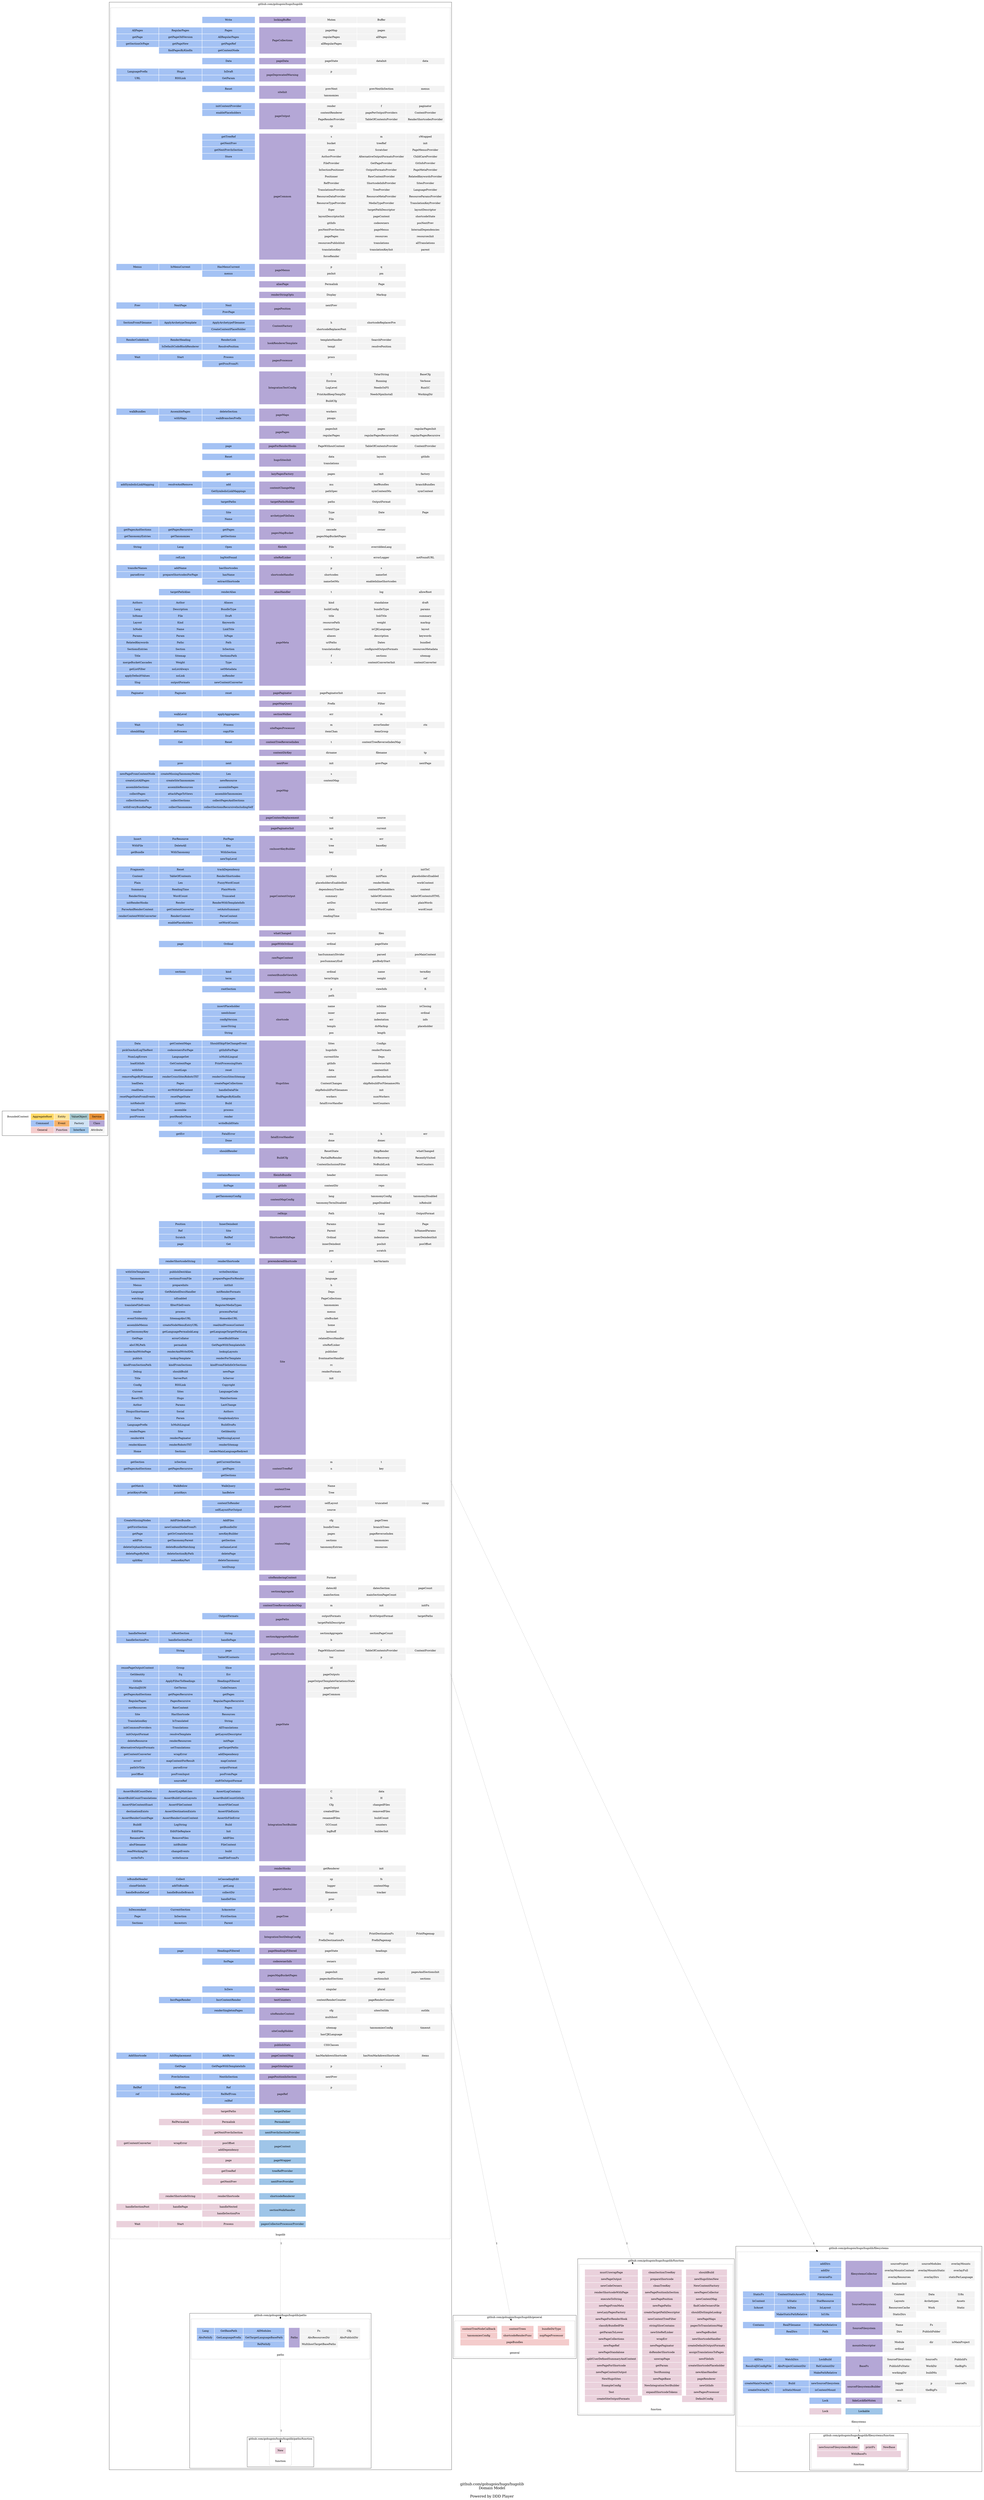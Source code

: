 digraph {
	node [style=dotted shape=rect]

    subgraph cluster_ddd_concept{
		node [color=white]

        ddd_concept [label=<
        <table border="0" cellpadding="10">
		<tr>
			<td bgcolor="#ffffff00" rowspan="1" colspan="1">BoundedContext</td>
			<td bgcolor="#ffd966ff" rowspan="1" colspan="1">AggregateRoot</td>
			<td bgcolor="#ffe599ff" rowspan="1" colspan="1">Entity</td>
			<td bgcolor="#a2c4c9ff" rowspan="1" colspan="1">ValueObject</td>
			<td bgcolor="#e69138ff" rowspan="1" colspan="1">Service</td>
		</tr>
		<tr>
			<td bgcolor="white" rowspan="1" colspan="1"></td>
			<td bgcolor="#a4c2f4ff" rowspan="1" colspan="1">Command</td>
			<td bgcolor="#f6b26bff" rowspan="1" colspan="1">Event</td>
			<td bgcolor="#cfe2f3ff" rowspan="1" colspan="1">Factory</td>
			<td bgcolor="#b4a7d6ff" rowspan="1" colspan="1">Class</td>
			
		</tr>
		<tr>
			<td bgcolor="white" rowspan="1" colspan="1"></td>
			<td bgcolor="#f4ccccff" rowspan="1" colspan="1">General</td>
			<td bgcolor="#ead1dcff" rowspan="1" colspan="1">Function</td>
			<td bgcolor="#9fc5e8ff" rowspan="1" colspan="1">Interface</td>
			<td bgcolor="#f3f3f3ff" rowspan="1" colspan="1">Attribute</td>
		</tr>
        </table>
        > ]
	}

    
		subgraph cluster_dcTX6L3 {
	
		
    	dcTX6L3 [label=<
        <table border="0" cellpadding="10">
			
				<tr>
		
			<td port="first_blank_row" bgcolor="white" rowspan="1" colspan="1"></td>
	</tr>
				<tr>
		
			<td port="" bgcolor="white" rowspan="1" colspan="1"></td>
	</tr>
				<tr>
		
			<td port="" bgcolor="white" rowspan="1" colspan="1"></td>
			<td port="" bgcolor="white" rowspan="1" colspan="1"></td>
			<td port="" bgcolor="white" rowspan="1" colspan="1"></td>
			<td port="ddM4wPJ" bgcolor="#a4c2f4ff" rowspan="1" colspan="1">Write</td>
			<td port="" bgcolor="white" rowspan="1" colspan="1"></td>
			<td port="dbeMG5N" bgcolor="#b4a7d6ff" rowspan="1" colspan="1">lockingBuffer</td>
			<td port="dcuAubx" bgcolor="#f3f3f3ff" rowspan="1" colspan="1">Mutex</td>
			<td port="dcaF668" bgcolor="#f3f3f3ff" rowspan="1" colspan="1">Buffer</td>
			<td port="" bgcolor="white" rowspan="1" colspan="1"></td>
			<td port="" bgcolor="white" rowspan="1" colspan="1"></td>
	</tr>
				<tr>
		
			<td port="" bgcolor="white" rowspan="1" colspan="1"></td>
	</tr>
				<tr>
		
			<td port="" bgcolor="white" rowspan="1" colspan="1"></td>
			<td port="dbo2Pl8" bgcolor="#a4c2f4ff" rowspan="1" colspan="1">AllPages</td>
			<td port="dcMPvb1" bgcolor="#a4c2f4ff" rowspan="1" colspan="1">RegularPages</td>
			<td port="dKG7or" bgcolor="#a4c2f4ff" rowspan="1" colspan="1">Pages</td>
			<td port="" bgcolor="white" rowspan="1" colspan="1"></td>
			<td port="dy0sTq" bgcolor="#b4a7d6ff" rowspan="4" colspan="1">PageCollections</td>
			<td port="dePehha" bgcolor="#f3f3f3ff" rowspan="1" colspan="1">pageMap</td>
			<td port="dcRT6XZ" bgcolor="#f3f3f3ff" rowspan="1" colspan="1">pages</td>
			<td port="" bgcolor="white" rowspan="1" colspan="1"></td>
			<td port="" bgcolor="white" rowspan="1" colspan="1"></td>
	</tr>
				<tr>
		
			<td port="" bgcolor="white" rowspan="1" colspan="1"></td>
			<td port="degODTu" bgcolor="#a4c2f4ff" rowspan="1" colspan="1">getPage</td>
			<td port="dzrBBh" bgcolor="#a4c2f4ff" rowspan="1" colspan="1">getPageOldVersion</td>
			<td port="deDjT4c" bgcolor="#a4c2f4ff" rowspan="1" colspan="1">AllRegularPages</td>
			<td port="" bgcolor="white" rowspan="1" colspan="1"></td>
			<td port="dBvOPP" bgcolor="#f3f3f3ff" rowspan="1" colspan="1">regularPages</td>
			<td port="dcdPGLC" bgcolor="#f3f3f3ff" rowspan="1" colspan="1">allPages</td>
			<td port="" bgcolor="white" rowspan="1" colspan="1"></td>
			<td port="" bgcolor="white" rowspan="1" colspan="1"></td>
	</tr>
				<tr>
		
			<td port="" bgcolor="white" rowspan="1" colspan="1"></td>
			<td port="dc5Ufxu" bgcolor="#a4c2f4ff" rowspan="1" colspan="1">getSectionOrPage</td>
			<td port="db29B2a" bgcolor="#a4c2f4ff" rowspan="1" colspan="1">getPageNew</td>
			<td port="d31eQB" bgcolor="#a4c2f4ff" rowspan="1" colspan="1">getPageRef</td>
			<td port="" bgcolor="white" rowspan="1" colspan="1"></td>
			<td port="dCwMiw" bgcolor="#f3f3f3ff" rowspan="1" colspan="1">allRegularPages</td>
			<td port="" bgcolor="white" rowspan="1" colspan="1"></td>
			<td port="" bgcolor="white" rowspan="1" colspan="1"></td>
			<td port="" bgcolor="white" rowspan="1" colspan="1"></td>
	</tr>
				<tr>
		
			<td port="" bgcolor="white" rowspan="1" colspan="1"></td>
			<td port="" bgcolor="white" rowspan="1" colspan="1"></td>
			<td port="dC15S8" bgcolor="#a4c2f4ff" rowspan="1" colspan="1">findPagesByKindIn</td>
			<td port="deFrKeM" bgcolor="#a4c2f4ff" rowspan="1" colspan="1">getContentNode</td>
			<td port="" bgcolor="white" rowspan="1" colspan="1"></td>
			<td port="" bgcolor="white" rowspan="1" colspan="1"></td>
			<td port="" bgcolor="white" rowspan="1" colspan="1"></td>
			<td port="" bgcolor="white" rowspan="1" colspan="1"></td>
			<td port="" bgcolor="white" rowspan="1" colspan="1"></td>
	</tr>
				<tr>
		
			<td port="" bgcolor="white" rowspan="1" colspan="1"></td>
	</tr>
				<tr>
		
			<td port="" bgcolor="white" rowspan="1" colspan="1"></td>
			<td port="" bgcolor="white" rowspan="1" colspan="1"></td>
			<td port="" bgcolor="white" rowspan="1" colspan="1"></td>
			<td port="dbcf5r8" bgcolor="#a4c2f4ff" rowspan="1" colspan="1">Data</td>
			<td port="" bgcolor="white" rowspan="1" colspan="1"></td>
			<td port="dcEfeht" bgcolor="#b4a7d6ff" rowspan="1" colspan="1">pageData</td>
			<td port="defGGGo" bgcolor="#f3f3f3ff" rowspan="1" colspan="1">pageState</td>
			<td port="dcs1PWq" bgcolor="#f3f3f3ff" rowspan="1" colspan="1">dataInit</td>
			<td port="dduz4Pq" bgcolor="#f3f3f3ff" rowspan="1" colspan="1">data</td>
			<td port="" bgcolor="white" rowspan="1" colspan="1"></td>
	</tr>
				<tr>
		
			<td port="" bgcolor="white" rowspan="1" colspan="1"></td>
	</tr>
				<tr>
		
			<td port="" bgcolor="white" rowspan="1" colspan="1"></td>
			<td port="ddbtA9r" bgcolor="#a4c2f4ff" rowspan="1" colspan="1">LanguagePrefix</td>
			<td port="ddbJBVw" bgcolor="#a4c2f4ff" rowspan="1" colspan="1">Hugo</td>
			<td port="ddr9IwG" bgcolor="#a4c2f4ff" rowspan="1" colspan="1">IsDraft</td>
			<td port="" bgcolor="white" rowspan="1" colspan="1"></td>
			<td port="deEOe6e" bgcolor="#b4a7d6ff" rowspan="2" colspan="1">pageDeprecatedWarning</td>
			<td port="dmGTHv" bgcolor="#f3f3f3ff" rowspan="1" colspan="1">p</td>
			<td port="" bgcolor="white" rowspan="1" colspan="1"></td>
			<td port="" bgcolor="white" rowspan="1" colspan="1"></td>
			<td port="" bgcolor="white" rowspan="1" colspan="1"></td>
	</tr>
				<tr>
		
			<td port="" bgcolor="white" rowspan="1" colspan="1"></td>
			<td port="ddZ6vha" bgcolor="#a4c2f4ff" rowspan="1" colspan="1">URL</td>
			<td port="dcgqSo7" bgcolor="#a4c2f4ff" rowspan="1" colspan="1">RSSLink</td>
			<td port="dcKD0QO" bgcolor="#a4c2f4ff" rowspan="1" colspan="1">GetParam</td>
			<td port="" bgcolor="white" rowspan="1" colspan="1"></td>
			<td port="" bgcolor="white" rowspan="1" colspan="1"></td>
			<td port="" bgcolor="white" rowspan="1" colspan="1"></td>
			<td port="" bgcolor="white" rowspan="1" colspan="1"></td>
			<td port="" bgcolor="white" rowspan="1" colspan="1"></td>
	</tr>
				<tr>
		
			<td port="" bgcolor="white" rowspan="1" colspan="1"></td>
	</tr>
				<tr>
		
			<td port="" bgcolor="white" rowspan="1" colspan="1"></td>
			<td port="" bgcolor="white" rowspan="1" colspan="1"></td>
			<td port="" bgcolor="white" rowspan="1" colspan="1"></td>
			<td port="d5Wh3v" bgcolor="#a4c2f4ff" rowspan="1" colspan="1">Reset</td>
			<td port="" bgcolor="white" rowspan="1" colspan="1"></td>
			<td port="dcWuK7j" bgcolor="#b4a7d6ff" rowspan="2" colspan="1">siteInit</td>
			<td port="dd2k2dQ" bgcolor="#f3f3f3ff" rowspan="1" colspan="1">prevNext</td>
			<td port="ddhSwsY" bgcolor="#f3f3f3ff" rowspan="1" colspan="1">prevNextInSection</td>
			<td port="dcLH8u4" bgcolor="#f3f3f3ff" rowspan="1" colspan="1">menus</td>
			<td port="" bgcolor="white" rowspan="1" colspan="1"></td>
	</tr>
				<tr>
		
			<td port="" bgcolor="white" rowspan="1" colspan="1"></td>
			<td port="" bgcolor="white" rowspan="1" colspan="1"></td>
			<td port="" bgcolor="white" rowspan="1" colspan="1"></td>
			<td port="" bgcolor="white" rowspan="1" colspan="1"></td>
			<td port="" bgcolor="white" rowspan="1" colspan="1"></td>
			<td port="dc8pp5v" bgcolor="#f3f3f3ff" rowspan="1" colspan="1">taxonomies</td>
			<td port="" bgcolor="white" rowspan="1" colspan="1"></td>
			<td port="" bgcolor="white" rowspan="1" colspan="1"></td>
			<td port="" bgcolor="white" rowspan="1" colspan="1"></td>
	</tr>
				<tr>
		
			<td port="" bgcolor="white" rowspan="1" colspan="1"></td>
	</tr>
				<tr>
		
			<td port="" bgcolor="white" rowspan="1" colspan="1"></td>
			<td port="" bgcolor="white" rowspan="1" colspan="1"></td>
			<td port="" bgcolor="white" rowspan="1" colspan="1"></td>
			<td port="dQCcsP" bgcolor="#a4c2f4ff" rowspan="1" colspan="1">initContentProvider</td>
			<td port="" bgcolor="white" rowspan="1" colspan="1"></td>
			<td port="dDZL28" bgcolor="#b4a7d6ff" rowspan="4" colspan="1">pageOutput</td>
			<td port="dd55OV3" bgcolor="#f3f3f3ff" rowspan="1" colspan="1">render</td>
			<td port="dcgrrXt" bgcolor="#f3f3f3ff" rowspan="1" colspan="1">f</td>
			<td port="ddw1hJo" bgcolor="#f3f3f3ff" rowspan="1" colspan="1">paginator</td>
			<td port="" bgcolor="white" rowspan="1" colspan="1"></td>
	</tr>
				<tr>
		
			<td port="" bgcolor="white" rowspan="1" colspan="1"></td>
			<td port="" bgcolor="white" rowspan="1" colspan="1"></td>
			<td port="" bgcolor="white" rowspan="1" colspan="1"></td>
			<td port="ddW5I1M" bgcolor="#a4c2f4ff" rowspan="1" colspan="1">enablePlaceholders</td>
			<td port="" bgcolor="white" rowspan="1" colspan="1"></td>
			<td port="dcuaGVJ" bgcolor="#f3f3f3ff" rowspan="1" colspan="1">contentRenderer</td>
			<td port="dbU5U6U" bgcolor="#f3f3f3ff" rowspan="1" colspan="1">pagePerOutputProviders</td>
			<td port="dcBQouR" bgcolor="#f3f3f3ff" rowspan="1" colspan="1">ContentProvider</td>
			<td port="" bgcolor="white" rowspan="1" colspan="1"></td>
	</tr>
				<tr>
		
			<td port="" bgcolor="white" rowspan="1" colspan="1"></td>
			<td port="" bgcolor="white" rowspan="1" colspan="1"></td>
			<td port="" bgcolor="white" rowspan="1" colspan="1"></td>
			<td port="" bgcolor="white" rowspan="1" colspan="1"></td>
			<td port="" bgcolor="white" rowspan="1" colspan="1"></td>
			<td port="ddimVkJ" bgcolor="#f3f3f3ff" rowspan="1" colspan="1">PageRenderProvider</td>
			<td port="dbeN2nt" bgcolor="#f3f3f3ff" rowspan="1" colspan="1">TableOfContentsProvider</td>
			<td port="dd6Lm2u" bgcolor="#f3f3f3ff" rowspan="1" colspan="1">RenderShortcodesProvider</td>
			<td port="" bgcolor="white" rowspan="1" colspan="1"></td>
	</tr>
				<tr>
		
			<td port="" bgcolor="white" rowspan="1" colspan="1"></td>
			<td port="" bgcolor="white" rowspan="1" colspan="1"></td>
			<td port="" bgcolor="white" rowspan="1" colspan="1"></td>
			<td port="" bgcolor="white" rowspan="1" colspan="1"></td>
			<td port="" bgcolor="white" rowspan="1" colspan="1"></td>
			<td port="dbUVtaM" bgcolor="#f3f3f3ff" rowspan="1" colspan="1">cp</td>
			<td port="" bgcolor="white" rowspan="1" colspan="1"></td>
			<td port="" bgcolor="white" rowspan="1" colspan="1"></td>
			<td port="" bgcolor="white" rowspan="1" colspan="1"></td>
	</tr>
				<tr>
		
			<td port="" bgcolor="white" rowspan="1" colspan="1"></td>
	</tr>
				<tr>
		
			<td port="" bgcolor="white" rowspan="1" colspan="1"></td>
			<td port="" bgcolor="white" rowspan="1" colspan="1"></td>
			<td port="" bgcolor="white" rowspan="1" colspan="1"></td>
			<td port="dcB2HZk" bgcolor="#a4c2f4ff" rowspan="1" colspan="1">getTreeRef</td>
			<td port="" bgcolor="white" rowspan="1" colspan="1"></td>
			<td port="dd9N2kW" bgcolor="#b4a7d6ff" rowspan="19" colspan="1">pageCommon</td>
			<td port="deykRDS" bgcolor="#f3f3f3ff" rowspan="1" colspan="1">s</td>
			<td port="dd9l7Tc" bgcolor="#f3f3f3ff" rowspan="1" colspan="1">m</td>
			<td port="dMaDbD" bgcolor="#f3f3f3ff" rowspan="1" colspan="1">sWrapped</td>
			<td port="" bgcolor="white" rowspan="1" colspan="1"></td>
	</tr>
				<tr>
		
			<td port="" bgcolor="white" rowspan="1" colspan="1"></td>
			<td port="" bgcolor="white" rowspan="1" colspan="1"></td>
			<td port="" bgcolor="white" rowspan="1" colspan="1"></td>
			<td port="dcTPPZH" bgcolor="#a4c2f4ff" rowspan="1" colspan="1">getNextPrev</td>
			<td port="" bgcolor="white" rowspan="1" colspan="1"></td>
			<td port="ddRHwch" bgcolor="#f3f3f3ff" rowspan="1" colspan="1">bucket</td>
			<td port="dc2W5aI" bgcolor="#f3f3f3ff" rowspan="1" colspan="1">treeRef</td>
			<td port="des0fsN" bgcolor="#f3f3f3ff" rowspan="1" colspan="1">init</td>
			<td port="" bgcolor="white" rowspan="1" colspan="1"></td>
	</tr>
				<tr>
		
			<td port="" bgcolor="white" rowspan="1" colspan="1"></td>
			<td port="" bgcolor="white" rowspan="1" colspan="1"></td>
			<td port="" bgcolor="white" rowspan="1" colspan="1"></td>
			<td port="ddaPe2V" bgcolor="#a4c2f4ff" rowspan="1" colspan="1">getNextPrevInSection</td>
			<td port="" bgcolor="white" rowspan="1" colspan="1"></td>
			<td port="dc39SPC" bgcolor="#f3f3f3ff" rowspan="1" colspan="1">store</td>
			<td port="dcL8IU2" bgcolor="#f3f3f3ff" rowspan="1" colspan="1">Scratcher</td>
			<td port="dcgV3pr" bgcolor="#f3f3f3ff" rowspan="1" colspan="1">PageMenusProvider</td>
			<td port="" bgcolor="white" rowspan="1" colspan="1"></td>
	</tr>
				<tr>
		
			<td port="" bgcolor="white" rowspan="1" colspan="1"></td>
			<td port="" bgcolor="white" rowspan="1" colspan="1"></td>
			<td port="" bgcolor="white" rowspan="1" colspan="1"></td>
			<td port="dbpFrck" bgcolor="#a4c2f4ff" rowspan="1" colspan="1">Store</td>
			<td port="" bgcolor="white" rowspan="1" colspan="1"></td>
			<td port="d71XL" bgcolor="#f3f3f3ff" rowspan="1" colspan="1">AuthorProvider</td>
			<td port="ddg5gbO" bgcolor="#f3f3f3ff" rowspan="1" colspan="1">AlternativeOutputFormatsProvider</td>
			<td port="dbZRUif" bgcolor="#f3f3f3ff" rowspan="1" colspan="1">ChildCareProvider</td>
			<td port="" bgcolor="white" rowspan="1" colspan="1"></td>
	</tr>
				<tr>
		
			<td port="" bgcolor="white" rowspan="1" colspan="1"></td>
			<td port="" bgcolor="white" rowspan="1" colspan="1"></td>
			<td port="" bgcolor="white" rowspan="1" colspan="1"></td>
			<td port="" bgcolor="white" rowspan="1" colspan="1"></td>
			<td port="" bgcolor="white" rowspan="1" colspan="1"></td>
			<td port="d5Vaqg" bgcolor="#f3f3f3ff" rowspan="1" colspan="1">FileProvider</td>
			<td port="dMKacb" bgcolor="#f3f3f3ff" rowspan="1" colspan="1">GetPageProvider</td>
			<td port="d4j3tu" bgcolor="#f3f3f3ff" rowspan="1" colspan="1">GitInfoProvider</td>
			<td port="" bgcolor="white" rowspan="1" colspan="1"></td>
	</tr>
				<tr>
		
			<td port="" bgcolor="white" rowspan="1" colspan="1"></td>
			<td port="" bgcolor="white" rowspan="1" colspan="1"></td>
			<td port="" bgcolor="white" rowspan="1" colspan="1"></td>
			<td port="" bgcolor="white" rowspan="1" colspan="1"></td>
			<td port="" bgcolor="white" rowspan="1" colspan="1"></td>
			<td port="dLdLZx" bgcolor="#f3f3f3ff" rowspan="1" colspan="1">InSectionPositioner</td>
			<td port="dw4IJl" bgcolor="#f3f3f3ff" rowspan="1" colspan="1">OutputFormatsProvider</td>
			<td port="dcri4dm" bgcolor="#f3f3f3ff" rowspan="1" colspan="1">PageMetaProvider</td>
			<td port="" bgcolor="white" rowspan="1" colspan="1"></td>
	</tr>
				<tr>
		
			<td port="" bgcolor="white" rowspan="1" colspan="1"></td>
			<td port="" bgcolor="white" rowspan="1" colspan="1"></td>
			<td port="" bgcolor="white" rowspan="1" colspan="1"></td>
			<td port="" bgcolor="white" rowspan="1" colspan="1"></td>
			<td port="" bgcolor="white" rowspan="1" colspan="1"></td>
			<td port="dcS5dlB" bgcolor="#f3f3f3ff" rowspan="1" colspan="1">Positioner</td>
			<td port="dcPjsB1" bgcolor="#f3f3f3ff" rowspan="1" colspan="1">RawContentProvider</td>
			<td port="dcNxUHB" bgcolor="#f3f3f3ff" rowspan="1" colspan="1">RelatedKeywordsProvider</td>
			<td port="" bgcolor="white" rowspan="1" colspan="1"></td>
	</tr>
				<tr>
		
			<td port="" bgcolor="white" rowspan="1" colspan="1"></td>
			<td port="" bgcolor="white" rowspan="1" colspan="1"></td>
			<td port="" bgcolor="white" rowspan="1" colspan="1"></td>
			<td port="" bgcolor="white" rowspan="1" colspan="1"></td>
			<td port="" bgcolor="white" rowspan="1" colspan="1"></td>
			<td port="ddoBHd1" bgcolor="#f3f3f3ff" rowspan="1" colspan="1">RefProvider</td>
			<td port="ddVw5zV" bgcolor="#f3f3f3ff" rowspan="1" colspan="1">ShortcodeInfoProvider</td>
			<td port="deGPE06" bgcolor="#f3f3f3ff" rowspan="1" colspan="1">SitesProvider</td>
			<td port="" bgcolor="white" rowspan="1" colspan="1"></td>
	</tr>
				<tr>
		
			<td port="" bgcolor="white" rowspan="1" colspan="1"></td>
			<td port="" bgcolor="white" rowspan="1" colspan="1"></td>
			<td port="" bgcolor="white" rowspan="1" colspan="1"></td>
			<td port="" bgcolor="white" rowspan="1" colspan="1"></td>
			<td port="" bgcolor="white" rowspan="1" colspan="1"></td>
			<td port="dbNilM" bgcolor="#f3f3f3ff" rowspan="1" colspan="1">TranslationsProvider</td>
			<td port="djw9BQ" bgcolor="#f3f3f3ff" rowspan="1" colspan="1">TreeProvider</td>
			<td port="dtlWwI" bgcolor="#f3f3f3ff" rowspan="1" colspan="1">LanguageProvider</td>
			<td port="" bgcolor="white" rowspan="1" colspan="1"></td>
	</tr>
				<tr>
		
			<td port="" bgcolor="white" rowspan="1" colspan="1"></td>
			<td port="" bgcolor="white" rowspan="1" colspan="1"></td>
			<td port="" bgcolor="white" rowspan="1" colspan="1"></td>
			<td port="" bgcolor="white" rowspan="1" colspan="1"></td>
			<td port="" bgcolor="white" rowspan="1" colspan="1"></td>
			<td port="dbeoK2C" bgcolor="#f3f3f3ff" rowspan="1" colspan="1">ResourceDataProvider</td>
			<td port="dbX4QZp" bgcolor="#f3f3f3ff" rowspan="1" colspan="1">ResourceMetaProvider</td>
			<td port="dBAP7a" bgcolor="#f3f3f3ff" rowspan="1" colspan="1">ResourceParamsProvider</td>
			<td port="" bgcolor="white" rowspan="1" colspan="1"></td>
	</tr>
				<tr>
		
			<td port="" bgcolor="white" rowspan="1" colspan="1"></td>
			<td port="" bgcolor="white" rowspan="1" colspan="1"></td>
			<td port="" bgcolor="white" rowspan="1" colspan="1"></td>
			<td port="" bgcolor="white" rowspan="1" colspan="1"></td>
			<td port="" bgcolor="white" rowspan="1" colspan="1"></td>
			<td port="dVjHjE" bgcolor="#f3f3f3ff" rowspan="1" colspan="1">ResourceTypeProvider</td>
			<td port="dciAeuw" bgcolor="#f3f3f3ff" rowspan="1" colspan="1">MediaTypeProvider</td>
			<td port="dMxASo" bgcolor="#f3f3f3ff" rowspan="1" colspan="1">TranslationKeyProvider</td>
			<td port="" bgcolor="white" rowspan="1" colspan="1"></td>
	</tr>
				<tr>
		
			<td port="" bgcolor="white" rowspan="1" colspan="1"></td>
			<td port="" bgcolor="white" rowspan="1" colspan="1"></td>
			<td port="" bgcolor="white" rowspan="1" colspan="1"></td>
			<td port="" bgcolor="white" rowspan="1" colspan="1"></td>
			<td port="" bgcolor="white" rowspan="1" colspan="1"></td>
			<td port="ddhvgy0" bgcolor="#f3f3f3ff" rowspan="1" colspan="1">Eqer</td>
			<td port="dBv3nq" bgcolor="#f3f3f3ff" rowspan="1" colspan="1">targetPathDescriptor</td>
			<td port="ddRpW4Q" bgcolor="#f3f3f3ff" rowspan="1" colspan="1">layoutDescriptor</td>
			<td port="" bgcolor="white" rowspan="1" colspan="1"></td>
	</tr>
				<tr>
		
			<td port="" bgcolor="white" rowspan="1" colspan="1"></td>
			<td port="" bgcolor="white" rowspan="1" colspan="1"></td>
			<td port="" bgcolor="white" rowspan="1" colspan="1"></td>
			<td port="" bgcolor="white" rowspan="1" colspan="1"></td>
			<td port="" bgcolor="white" rowspan="1" colspan="1"></td>
			<td port="ddZrlyu" bgcolor="#f3f3f3ff" rowspan="1" colspan="1">layoutDescriptorInit</td>
			<td port="d7TvA7" bgcolor="#f3f3f3ff" rowspan="1" colspan="1">pageContent</td>
			<td port="dcimNzJ" bgcolor="#f3f3f3ff" rowspan="1" colspan="1">shortcodeState</td>
			<td port="" bgcolor="white" rowspan="1" colspan="1"></td>
	</tr>
				<tr>
		
			<td port="" bgcolor="white" rowspan="1" colspan="1"></td>
			<td port="" bgcolor="white" rowspan="1" colspan="1"></td>
			<td port="" bgcolor="white" rowspan="1" colspan="1"></td>
			<td port="" bgcolor="white" rowspan="1" colspan="1"></td>
			<td port="" bgcolor="white" rowspan="1" colspan="1"></td>
			<td port="deD9QiZ" bgcolor="#f3f3f3ff" rowspan="1" colspan="1">gitInfo</td>
			<td port="deHcWIa" bgcolor="#f3f3f3ff" rowspan="1" colspan="1">codeowners</td>
			<td port="deCmiWD" bgcolor="#f3f3f3ff" rowspan="1" colspan="1">posNextPrev</td>
			<td port="" bgcolor="white" rowspan="1" colspan="1"></td>
	</tr>
				<tr>
		
			<td port="" bgcolor="white" rowspan="1" colspan="1"></td>
			<td port="" bgcolor="white" rowspan="1" colspan="1"></td>
			<td port="" bgcolor="white" rowspan="1" colspan="1"></td>
			<td port="" bgcolor="white" rowspan="1" colspan="1"></td>
			<td port="" bgcolor="white" rowspan="1" colspan="1"></td>
			<td port="diKbtM" bgcolor="#f3f3f3ff" rowspan="1" colspan="1">posNextPrevSection</td>
			<td port="dbercU2" bgcolor="#f3f3f3ff" rowspan="1" colspan="1">pageMenus</td>
			<td port="df7FLF" bgcolor="#f3f3f3ff" rowspan="1" colspan="1">InternalDependencies</td>
			<td port="" bgcolor="white" rowspan="1" colspan="1"></td>
	</tr>
				<tr>
		
			<td port="" bgcolor="white" rowspan="1" colspan="1"></td>
			<td port="" bgcolor="white" rowspan="1" colspan="1"></td>
			<td port="" bgcolor="white" rowspan="1" colspan="1"></td>
			<td port="" bgcolor="white" rowspan="1" colspan="1"></td>
			<td port="" bgcolor="white" rowspan="1" colspan="1"></td>
			<td port="dcUteVS" bgcolor="#f3f3f3ff" rowspan="1" colspan="1">pagePages</td>
			<td port="dmSvM2" bgcolor="#f3f3f3ff" rowspan="1" colspan="1">resources</td>
			<td port="ddc6bDQ" bgcolor="#f3f3f3ff" rowspan="1" colspan="1">resourcesInit</td>
			<td port="" bgcolor="white" rowspan="1" colspan="1"></td>
	</tr>
				<tr>
		
			<td port="" bgcolor="white" rowspan="1" colspan="1"></td>
			<td port="" bgcolor="white" rowspan="1" colspan="1"></td>
			<td port="" bgcolor="white" rowspan="1" colspan="1"></td>
			<td port="" bgcolor="white" rowspan="1" colspan="1"></td>
			<td port="" bgcolor="white" rowspan="1" colspan="1"></td>
			<td port="dcAC6Nr" bgcolor="#f3f3f3ff" rowspan="1" colspan="1">resourcesPublishInit</td>
			<td port="dCb3kb" bgcolor="#f3f3f3ff" rowspan="1" colspan="1">translations</td>
			<td port="dkq7xs" bgcolor="#f3f3f3ff" rowspan="1" colspan="1">allTranslations</td>
			<td port="" bgcolor="white" rowspan="1" colspan="1"></td>
	</tr>
				<tr>
		
			<td port="" bgcolor="white" rowspan="1" colspan="1"></td>
			<td port="" bgcolor="white" rowspan="1" colspan="1"></td>
			<td port="" bgcolor="white" rowspan="1" colspan="1"></td>
			<td port="" bgcolor="white" rowspan="1" colspan="1"></td>
			<td port="" bgcolor="white" rowspan="1" colspan="1"></td>
			<td port="detWuH5" bgcolor="#f3f3f3ff" rowspan="1" colspan="1">translationKey</td>
			<td port="dm5RCv" bgcolor="#f3f3f3ff" rowspan="1" colspan="1">translationKeyInit</td>
			<td port="dd1Il6H" bgcolor="#f3f3f3ff" rowspan="1" colspan="1">parent</td>
			<td port="" bgcolor="white" rowspan="1" colspan="1"></td>
	</tr>
				<tr>
		
			<td port="" bgcolor="white" rowspan="1" colspan="1"></td>
			<td port="" bgcolor="white" rowspan="1" colspan="1"></td>
			<td port="" bgcolor="white" rowspan="1" colspan="1"></td>
			<td port="" bgcolor="white" rowspan="1" colspan="1"></td>
			<td port="" bgcolor="white" rowspan="1" colspan="1"></td>
			<td port="dbiKwDQ" bgcolor="#f3f3f3ff" rowspan="1" colspan="1">forceRender</td>
			<td port="" bgcolor="white" rowspan="1" colspan="1"></td>
			<td port="" bgcolor="white" rowspan="1" colspan="1"></td>
			<td port="" bgcolor="white" rowspan="1" colspan="1"></td>
	</tr>
				<tr>
		
			<td port="" bgcolor="white" rowspan="1" colspan="1"></td>
	</tr>
				<tr>
		
			<td port="" bgcolor="white" rowspan="1" colspan="1"></td>
			<td port="dcompCe" bgcolor="#a4c2f4ff" rowspan="1" colspan="1">Menus</td>
			<td port="deMBf0O" bgcolor="#a4c2f4ff" rowspan="1" colspan="1">IsMenuCurrent</td>
			<td port="dckCP5c" bgcolor="#a4c2f4ff" rowspan="1" colspan="1">HasMenuCurrent</td>
			<td port="" bgcolor="white" rowspan="1" colspan="1"></td>
			<td port="deEnOBb" bgcolor="#b4a7d6ff" rowspan="2" colspan="1">pageMenus</td>
			<td port="ddXVKrM" bgcolor="#f3f3f3ff" rowspan="1" colspan="1">p</td>
			<td port="ddY384x" bgcolor="#f3f3f3ff" rowspan="1" colspan="1">q</td>
			<td port="" bgcolor="white" rowspan="1" colspan="1"></td>
			<td port="" bgcolor="white" rowspan="1" colspan="1"></td>
	</tr>
				<tr>
		
			<td port="" bgcolor="white" rowspan="1" colspan="1"></td>
			<td port="" bgcolor="white" rowspan="1" colspan="1"></td>
			<td port="" bgcolor="white" rowspan="1" colspan="1"></td>
			<td port="dbx68Vw" bgcolor="#a4c2f4ff" rowspan="1" colspan="1">menus</td>
			<td port="" bgcolor="white" rowspan="1" colspan="1"></td>
			<td port="dexIRvR" bgcolor="#f3f3f3ff" rowspan="1" colspan="1">pmInit</td>
			<td port="dbo4noB" bgcolor="#f3f3f3ff" rowspan="1" colspan="1">pm</td>
			<td port="" bgcolor="white" rowspan="1" colspan="1"></td>
			<td port="" bgcolor="white" rowspan="1" colspan="1"></td>
	</tr>
				<tr>
		
			<td port="" bgcolor="white" rowspan="1" colspan="1"></td>
	</tr>
				<tr>
		
			<td port="" bgcolor="white" rowspan="1" colspan="1"></td>
			<td port="" bgcolor="white" rowspan="1" colspan="1"></td>
			<td port="" bgcolor="white" rowspan="1" colspan="1"></td>
			<td port="" bgcolor="white" rowspan="1" colspan="1"></td>
			<td port="" bgcolor="white" rowspan="1" colspan="1"></td>
			<td port="dcBQlG9" bgcolor="#b4a7d6ff" rowspan="1" colspan="1">aliasPage</td>
			<td port="dd5LrRD" bgcolor="#f3f3f3ff" rowspan="1" colspan="1">Permalink</td>
			<td port="ddaRs9Z" bgcolor="#f3f3f3ff" rowspan="1" colspan="1">Page</td>
			<td port="" bgcolor="white" rowspan="1" colspan="1"></td>
			<td port="" bgcolor="white" rowspan="1" colspan="1"></td>
	</tr>
				<tr>
		
			<td port="" bgcolor="white" rowspan="1" colspan="1"></td>
	</tr>
				<tr>
		
			<td port="" bgcolor="white" rowspan="1" colspan="1"></td>
			<td port="" bgcolor="white" rowspan="1" colspan="1"></td>
			<td port="" bgcolor="white" rowspan="1" colspan="1"></td>
			<td port="" bgcolor="white" rowspan="1" colspan="1"></td>
			<td port="" bgcolor="white" rowspan="1" colspan="1"></td>
			<td port="dd9KyMT" bgcolor="#b4a7d6ff" rowspan="1" colspan="1">renderStringOpts</td>
			<td port="dbWPR6G" bgcolor="#f3f3f3ff" rowspan="1" colspan="1">Display</td>
			<td port="dekvP6o" bgcolor="#f3f3f3ff" rowspan="1" colspan="1">Markup</td>
			<td port="" bgcolor="white" rowspan="1" colspan="1"></td>
			<td port="" bgcolor="white" rowspan="1" colspan="1"></td>
	</tr>
				<tr>
		
			<td port="" bgcolor="white" rowspan="1" colspan="1"></td>
	</tr>
				<tr>
		
			<td port="" bgcolor="white" rowspan="1" colspan="1"></td>
			<td port="dRznXi" bgcolor="#a4c2f4ff" rowspan="1" colspan="1">Prev</td>
			<td port="dcnmhfl" bgcolor="#a4c2f4ff" rowspan="1" colspan="1">NextPage</td>
			<td port="d8Dix8" bgcolor="#a4c2f4ff" rowspan="1" colspan="1">Next</td>
			<td port="" bgcolor="white" rowspan="1" colspan="1"></td>
			<td port="dAjOuY" bgcolor="#b4a7d6ff" rowspan="2" colspan="1">pagePosition</td>
			<td port="deqJpMd" bgcolor="#f3f3f3ff" rowspan="1" colspan="1">nextPrev</td>
			<td port="" bgcolor="white" rowspan="1" colspan="1"></td>
			<td port="" bgcolor="white" rowspan="1" colspan="1"></td>
			<td port="" bgcolor="white" rowspan="1" colspan="1"></td>
	</tr>
				<tr>
		
			<td port="" bgcolor="white" rowspan="1" colspan="1"></td>
			<td port="" bgcolor="white" rowspan="1" colspan="1"></td>
			<td port="" bgcolor="white" rowspan="1" colspan="1"></td>
			<td port="ddcWH7B" bgcolor="#a4c2f4ff" rowspan="1" colspan="1">PrevPage</td>
			<td port="" bgcolor="white" rowspan="1" colspan="1"></td>
			<td port="" bgcolor="white" rowspan="1" colspan="1"></td>
			<td port="" bgcolor="white" rowspan="1" colspan="1"></td>
			<td port="" bgcolor="white" rowspan="1" colspan="1"></td>
			<td port="" bgcolor="white" rowspan="1" colspan="1"></td>
	</tr>
				<tr>
		
			<td port="" bgcolor="white" rowspan="1" colspan="1"></td>
	</tr>
				<tr>
		
			<td port="" bgcolor="white" rowspan="1" colspan="1"></td>
			<td port="dY3gjm" bgcolor="#a4c2f4ff" rowspan="1" colspan="1">SectionFromFilename</td>
			<td port="dbRB7rZ" bgcolor="#a4c2f4ff" rowspan="1" colspan="1">ApplyArchetypeTemplate</td>
			<td port="dejWe50" bgcolor="#a4c2f4ff" rowspan="1" colspan="1">ApplyArchetypeFilename</td>
			<td port="" bgcolor="white" rowspan="1" colspan="1"></td>
			<td port="d8OLLz" bgcolor="#b4a7d6ff" rowspan="2" colspan="1">ContentFactory</td>
			<td port="dcnCOsO" bgcolor="#f3f3f3ff" rowspan="1" colspan="1">h</td>
			<td port="dHnoNS" bgcolor="#f3f3f3ff" rowspan="1" colspan="1">shortcodeReplacerPre</td>
			<td port="" bgcolor="white" rowspan="1" colspan="1"></td>
			<td port="" bgcolor="white" rowspan="1" colspan="1"></td>
	</tr>
				<tr>
		
			<td port="" bgcolor="white" rowspan="1" colspan="1"></td>
			<td port="" bgcolor="white" rowspan="1" colspan="1"></td>
			<td port="" bgcolor="white" rowspan="1" colspan="1"></td>
			<td port="dNpmSQ" bgcolor="#a4c2f4ff" rowspan="1" colspan="1">CreateContentPlaceHolder</td>
			<td port="" bgcolor="white" rowspan="1" colspan="1"></td>
			<td port="dcrZ5bL" bgcolor="#f3f3f3ff" rowspan="1" colspan="1">shortcodeReplacerPost</td>
			<td port="" bgcolor="white" rowspan="1" colspan="1"></td>
			<td port="" bgcolor="white" rowspan="1" colspan="1"></td>
			<td port="" bgcolor="white" rowspan="1" colspan="1"></td>
	</tr>
				<tr>
		
			<td port="" bgcolor="white" rowspan="1" colspan="1"></td>
	</tr>
				<tr>
		
			<td port="" bgcolor="white" rowspan="1" colspan="1"></td>
			<td port="dvwel3" bgcolor="#a4c2f4ff" rowspan="1" colspan="1">RenderCodeblock</td>
			<td port="dAz13t" bgcolor="#a4c2f4ff" rowspan="1" colspan="1">RenderHeading</td>
			<td port="ddw2G49" bgcolor="#a4c2f4ff" rowspan="1" colspan="1">RenderLink</td>
			<td port="" bgcolor="white" rowspan="1" colspan="1"></td>
			<td port="dFxWHE" bgcolor="#b4a7d6ff" rowspan="2" colspan="1">hookRendererTemplate</td>
			<td port="ddIf5sz" bgcolor="#f3f3f3ff" rowspan="1" colspan="1">templateHandler</td>
			<td port="dcMiKMG" bgcolor="#f3f3f3ff" rowspan="1" colspan="1">SearchProvider</td>
			<td port="" bgcolor="white" rowspan="1" colspan="1"></td>
			<td port="" bgcolor="white" rowspan="1" colspan="1"></td>
	</tr>
				<tr>
		
			<td port="" bgcolor="white" rowspan="1" colspan="1"></td>
			<td port="" bgcolor="white" rowspan="1" colspan="1"></td>
			<td port="dd0dcO3" bgcolor="#a4c2f4ff" rowspan="1" colspan="1">IsDefaultCodeBlockRenderer</td>
			<td port="dcrAAX2" bgcolor="#a4c2f4ff" rowspan="1" colspan="1">ResolvePosition</td>
			<td port="" bgcolor="white" rowspan="1" colspan="1"></td>
			<td port="dda6be5" bgcolor="#f3f3f3ff" rowspan="1" colspan="1">templ</td>
			<td port="ddVIFNU" bgcolor="#f3f3f3ff" rowspan="1" colspan="1">resolvePosition</td>
			<td port="" bgcolor="white" rowspan="1" colspan="1"></td>
			<td port="" bgcolor="white" rowspan="1" colspan="1"></td>
	</tr>
				<tr>
		
			<td port="" bgcolor="white" rowspan="1" colspan="1"></td>
	</tr>
				<tr>
		
			<td port="" bgcolor="white" rowspan="1" colspan="1"></td>
			<td port="defgbsQ" bgcolor="#a4c2f4ff" rowspan="1" colspan="1">Wait</td>
			<td port="dczmHqT" bgcolor="#a4c2f4ff" rowspan="1" colspan="1">Start</td>
			<td port="dmonsO" bgcolor="#a4c2f4ff" rowspan="1" colspan="1">Process</td>
			<td port="" bgcolor="white" rowspan="1" colspan="1"></td>
			<td port="dbJqjAE" bgcolor="#b4a7d6ff" rowspan="2" colspan="1">pagesProcessor</td>
			<td port="d6Pqvk" bgcolor="#f3f3f3ff" rowspan="1" colspan="1">procs</td>
			<td port="" bgcolor="white" rowspan="1" colspan="1"></td>
			<td port="" bgcolor="white" rowspan="1" colspan="1"></td>
			<td port="" bgcolor="white" rowspan="1" colspan="1"></td>
	</tr>
				<tr>
		
			<td port="" bgcolor="white" rowspan="1" colspan="1"></td>
			<td port="" bgcolor="white" rowspan="1" colspan="1"></td>
			<td port="" bgcolor="white" rowspan="1" colspan="1"></td>
			<td port="d7bMtk" bgcolor="#a4c2f4ff" rowspan="1" colspan="1">getProcFromFi</td>
			<td port="" bgcolor="white" rowspan="1" colspan="1"></td>
			<td port="" bgcolor="white" rowspan="1" colspan="1"></td>
			<td port="" bgcolor="white" rowspan="1" colspan="1"></td>
			<td port="" bgcolor="white" rowspan="1" colspan="1"></td>
			<td port="" bgcolor="white" rowspan="1" colspan="1"></td>
	</tr>
				<tr>
		
			<td port="" bgcolor="white" rowspan="1" colspan="1"></td>
	</tr>
				<tr>
		
			<td port="" bgcolor="white" rowspan="1" colspan="1"></td>
			<td port="" bgcolor="white" rowspan="1" colspan="1"></td>
			<td port="" bgcolor="white" rowspan="1" colspan="1"></td>
			<td port="" bgcolor="white" rowspan="1" colspan="1"></td>
			<td port="" bgcolor="white" rowspan="1" colspan="1"></td>
			<td port="dbaHoes" bgcolor="#b4a7d6ff" rowspan="5" colspan="1">IntegrationTestConfig</td>
			<td port="dbDZlQH" bgcolor="#f3f3f3ff" rowspan="1" colspan="1">T</td>
			<td port="ddeXXBv" bgcolor="#f3f3f3ff" rowspan="1" colspan="1">TxtarString</td>
			<td port="dcvwhue" bgcolor="#f3f3f3ff" rowspan="1" colspan="1">BaseCfg</td>
			<td port="" bgcolor="white" rowspan="1" colspan="1"></td>
	</tr>
				<tr>
		
			<td port="" bgcolor="white" rowspan="1" colspan="1"></td>
			<td port="" bgcolor="white" rowspan="1" colspan="1"></td>
			<td port="" bgcolor="white" rowspan="1" colspan="1"></td>
			<td port="" bgcolor="white" rowspan="1" colspan="1"></td>
			<td port="" bgcolor="white" rowspan="1" colspan="1"></td>
			<td port="ddX3lGa" bgcolor="#f3f3f3ff" rowspan="1" colspan="1">Environ</td>
			<td port="dbdQJFq" bgcolor="#f3f3f3ff" rowspan="1" colspan="1">Running</td>
			<td port="dcDhAYt" bgcolor="#f3f3f3ff" rowspan="1" colspan="1">Verbose</td>
			<td port="" bgcolor="white" rowspan="1" colspan="1"></td>
	</tr>
				<tr>
		
			<td port="" bgcolor="white" rowspan="1" colspan="1"></td>
			<td port="" bgcolor="white" rowspan="1" colspan="1"></td>
			<td port="" bgcolor="white" rowspan="1" colspan="1"></td>
			<td port="" bgcolor="white" rowspan="1" colspan="1"></td>
			<td port="" bgcolor="white" rowspan="1" colspan="1"></td>
			<td port="dcpsWqV" bgcolor="#f3f3f3ff" rowspan="1" colspan="1">LogLevel</td>
			<td port="dbS1BNp" bgcolor="#f3f3f3ff" rowspan="1" colspan="1">NeedsOsFS</td>
			<td port="deP0YkM" bgcolor="#f3f3f3ff" rowspan="1" colspan="1">RunGC</td>
			<td port="" bgcolor="white" rowspan="1" colspan="1"></td>
	</tr>
				<tr>
		
			<td port="" bgcolor="white" rowspan="1" colspan="1"></td>
			<td port="" bgcolor="white" rowspan="1" colspan="1"></td>
			<td port="" bgcolor="white" rowspan="1" colspan="1"></td>
			<td port="" bgcolor="white" rowspan="1" colspan="1"></td>
			<td port="" bgcolor="white" rowspan="1" colspan="1"></td>
			<td port="dcC5Cil" bgcolor="#f3f3f3ff" rowspan="1" colspan="1">PrintAndKeepTempDir</td>
			<td port="deFG1WO" bgcolor="#f3f3f3ff" rowspan="1" colspan="1">NeedsNpmInstall</td>
			<td port="dbZMo8n" bgcolor="#f3f3f3ff" rowspan="1" colspan="1">WorkingDir</td>
			<td port="" bgcolor="white" rowspan="1" colspan="1"></td>
	</tr>
				<tr>
		
			<td port="" bgcolor="white" rowspan="1" colspan="1"></td>
			<td port="" bgcolor="white" rowspan="1" colspan="1"></td>
			<td port="" bgcolor="white" rowspan="1" colspan="1"></td>
			<td port="" bgcolor="white" rowspan="1" colspan="1"></td>
			<td port="" bgcolor="white" rowspan="1" colspan="1"></td>
			<td port="detKaeP" bgcolor="#f3f3f3ff" rowspan="1" colspan="1">BuildCfg</td>
			<td port="" bgcolor="white" rowspan="1" colspan="1"></td>
			<td port="" bgcolor="white" rowspan="1" colspan="1"></td>
			<td port="" bgcolor="white" rowspan="1" colspan="1"></td>
	</tr>
				<tr>
		
			<td port="" bgcolor="white" rowspan="1" colspan="1"></td>
	</tr>
				<tr>
		
			<td port="" bgcolor="white" rowspan="1" colspan="1"></td>
			<td port="dc8Z0Rv" bgcolor="#a4c2f4ff" rowspan="1" colspan="1">walkBundles</td>
			<td port="ddoCHYj" bgcolor="#a4c2f4ff" rowspan="1" colspan="1">AssemblePages</td>
			<td port="dezuXOd" bgcolor="#a4c2f4ff" rowspan="1" colspan="1">deleteSection</td>
			<td port="" bgcolor="white" rowspan="1" colspan="1"></td>
			<td port="deDGVoo" bgcolor="#b4a7d6ff" rowspan="2" colspan="1">pageMaps</td>
			<td port="ddGU05q" bgcolor="#f3f3f3ff" rowspan="1" colspan="1">workers</td>
			<td port="" bgcolor="white" rowspan="1" colspan="1"></td>
			<td port="" bgcolor="white" rowspan="1" colspan="1"></td>
			<td port="" bgcolor="white" rowspan="1" colspan="1"></td>
	</tr>
				<tr>
		
			<td port="" bgcolor="white" rowspan="1" colspan="1"></td>
			<td port="" bgcolor="white" rowspan="1" colspan="1"></td>
			<td port="dBQolM" bgcolor="#a4c2f4ff" rowspan="1" colspan="1">withMaps</td>
			<td port="dcb28aQ" bgcolor="#a4c2f4ff" rowspan="1" colspan="1">walkBranchesPrefix</td>
			<td port="" bgcolor="white" rowspan="1" colspan="1"></td>
			<td port="dc2yblK" bgcolor="#f3f3f3ff" rowspan="1" colspan="1">pmaps</td>
			<td port="" bgcolor="white" rowspan="1" colspan="1"></td>
			<td port="" bgcolor="white" rowspan="1" colspan="1"></td>
			<td port="" bgcolor="white" rowspan="1" colspan="1"></td>
	</tr>
				<tr>
		
			<td port="" bgcolor="white" rowspan="1" colspan="1"></td>
	</tr>
				<tr>
		
			<td port="" bgcolor="white" rowspan="1" colspan="1"></td>
			<td port="" bgcolor="white" rowspan="1" colspan="1"></td>
			<td port="" bgcolor="white" rowspan="1" colspan="1"></td>
			<td port="" bgcolor="white" rowspan="1" colspan="1"></td>
			<td port="" bgcolor="white" rowspan="1" colspan="1"></td>
			<td port="dwrOn5" bgcolor="#b4a7d6ff" rowspan="2" colspan="1">pagePages</td>
			<td port="deNwqTm" bgcolor="#f3f3f3ff" rowspan="1" colspan="1">pagesInit</td>
			<td port="dP93ds" bgcolor="#f3f3f3ff" rowspan="1" colspan="1">pages</td>
			<td port="db8aXS6" bgcolor="#f3f3f3ff" rowspan="1" colspan="1">regularPagesInit</td>
			<td port="" bgcolor="white" rowspan="1" colspan="1"></td>
	</tr>
				<tr>
		
			<td port="" bgcolor="white" rowspan="1" colspan="1"></td>
			<td port="" bgcolor="white" rowspan="1" colspan="1"></td>
			<td port="" bgcolor="white" rowspan="1" colspan="1"></td>
			<td port="" bgcolor="white" rowspan="1" colspan="1"></td>
			<td port="" bgcolor="white" rowspan="1" colspan="1"></td>
			<td port="db3pTKG" bgcolor="#f3f3f3ff" rowspan="1" colspan="1">regularPages</td>
			<td port="dkOTwQ" bgcolor="#f3f3f3ff" rowspan="1" colspan="1">regularPagesRecursiveInit</td>
			<td port="dd3j5iu" bgcolor="#f3f3f3ff" rowspan="1" colspan="1">regularPagesRecursive</td>
			<td port="" bgcolor="white" rowspan="1" colspan="1"></td>
	</tr>
				<tr>
		
			<td port="" bgcolor="white" rowspan="1" colspan="1"></td>
	</tr>
				<tr>
		
			<td port="" bgcolor="white" rowspan="1" colspan="1"></td>
			<td port="" bgcolor="white" rowspan="1" colspan="1"></td>
			<td port="" bgcolor="white" rowspan="1" colspan="1"></td>
			<td port="dSdygo" bgcolor="#a4c2f4ff" rowspan="1" colspan="1">page</td>
			<td port="" bgcolor="white" rowspan="1" colspan="1"></td>
			<td port="dehs4ro" bgcolor="#b4a7d6ff" rowspan="1" colspan="1">pageForRenderHooks</td>
			<td port="dcs0mBz" bgcolor="#f3f3f3ff" rowspan="1" colspan="1">PageWithoutContent</td>
			<td port="ddYrMFx" bgcolor="#f3f3f3ff" rowspan="1" colspan="1">TableOfContentsProvider</td>
			<td port="dd0tmgF" bgcolor="#f3f3f3ff" rowspan="1" colspan="1">ContentProvider</td>
			<td port="" bgcolor="white" rowspan="1" colspan="1"></td>
	</tr>
				<tr>
		
			<td port="" bgcolor="white" rowspan="1" colspan="1"></td>
	</tr>
				<tr>
		
			<td port="" bgcolor="white" rowspan="1" colspan="1"></td>
			<td port="" bgcolor="white" rowspan="1" colspan="1"></td>
			<td port="" bgcolor="white" rowspan="1" colspan="1"></td>
			<td port="dcB77b9" bgcolor="#a4c2f4ff" rowspan="1" colspan="1">Reset</td>
			<td port="" bgcolor="white" rowspan="1" colspan="1"></td>
			<td port="ddhbIol" bgcolor="#b4a7d6ff" rowspan="2" colspan="1">hugoSitesInit</td>
			<td port="dbwoxhk" bgcolor="#f3f3f3ff" rowspan="1" colspan="1">data</td>
			<td port="deOYnDL" bgcolor="#f3f3f3ff" rowspan="1" colspan="1">layouts</td>
			<td port="db0nEZc" bgcolor="#f3f3f3ff" rowspan="1" colspan="1">gitInfo</td>
			<td port="" bgcolor="white" rowspan="1" colspan="1"></td>
	</tr>
				<tr>
		
			<td port="" bgcolor="white" rowspan="1" colspan="1"></td>
			<td port="" bgcolor="white" rowspan="1" colspan="1"></td>
			<td port="" bgcolor="white" rowspan="1" colspan="1"></td>
			<td port="" bgcolor="white" rowspan="1" colspan="1"></td>
			<td port="" bgcolor="white" rowspan="1" colspan="1"></td>
			<td port="dcLb7ng" bgcolor="#f3f3f3ff" rowspan="1" colspan="1">translations</td>
			<td port="" bgcolor="white" rowspan="1" colspan="1"></td>
			<td port="" bgcolor="white" rowspan="1" colspan="1"></td>
			<td port="" bgcolor="white" rowspan="1" colspan="1"></td>
	</tr>
				<tr>
		
			<td port="" bgcolor="white" rowspan="1" colspan="1"></td>
	</tr>
				<tr>
		
			<td port="" bgcolor="white" rowspan="1" colspan="1"></td>
			<td port="" bgcolor="white" rowspan="1" colspan="1"></td>
			<td port="" bgcolor="white" rowspan="1" colspan="1"></td>
			<td port="dbHNhin" bgcolor="#a4c2f4ff" rowspan="1" colspan="1">get</td>
			<td port="" bgcolor="white" rowspan="1" colspan="1"></td>
			<td port="db3ahNK" bgcolor="#b4a7d6ff" rowspan="1" colspan="1">lazyPagesFactory</td>
			<td port="dSwAVZ" bgcolor="#f3f3f3ff" rowspan="1" colspan="1">pages</td>
			<td port="ddY2aiX" bgcolor="#f3f3f3ff" rowspan="1" colspan="1">init</td>
			<td port="dbgdXeF" bgcolor="#f3f3f3ff" rowspan="1" colspan="1">factory</td>
			<td port="" bgcolor="white" rowspan="1" colspan="1"></td>
	</tr>
				<tr>
		
			<td port="" bgcolor="white" rowspan="1" colspan="1"></td>
	</tr>
				<tr>
		
			<td port="" bgcolor="white" rowspan="1" colspan="1"></td>
			<td port="dd0Xi7H" bgcolor="#a4c2f4ff" rowspan="1" colspan="1">addSymbolicLinkMapping</td>
			<td port="dFKwon" bgcolor="#a4c2f4ff" rowspan="1" colspan="1">resolveAndRemove</td>
			<td port="db7FKxL" bgcolor="#a4c2f4ff" rowspan="1" colspan="1">add</td>
			<td port="" bgcolor="white" rowspan="1" colspan="1"></td>
			<td port="dc8TyIF" bgcolor="#b4a7d6ff" rowspan="2" colspan="1">contentChangeMap</td>
			<td port="dbG9xcQ" bgcolor="#f3f3f3ff" rowspan="1" colspan="1">mu</td>
			<td port="dvpn6v" bgcolor="#f3f3f3ff" rowspan="1" colspan="1">leafBundles</td>
			<td port="ddODj61" bgcolor="#f3f3f3ff" rowspan="1" colspan="1">branchBundles</td>
			<td port="" bgcolor="white" rowspan="1" colspan="1"></td>
	</tr>
				<tr>
		
			<td port="" bgcolor="white" rowspan="1" colspan="1"></td>
			<td port="" bgcolor="white" rowspan="1" colspan="1"></td>
			<td port="" bgcolor="white" rowspan="1" colspan="1"></td>
			<td port="dC9oAp" bgcolor="#a4c2f4ff" rowspan="1" colspan="1">GetSymbolicLinkMappings</td>
			<td port="" bgcolor="white" rowspan="1" colspan="1"></td>
			<td port="deKyUng" bgcolor="#f3f3f3ff" rowspan="1" colspan="1">pathSpec</td>
			<td port="dFb4hy" bgcolor="#f3f3f3ff" rowspan="1" colspan="1">symContentMu</td>
			<td port="dFAvr6" bgcolor="#f3f3f3ff" rowspan="1" colspan="1">symContent</td>
			<td port="" bgcolor="white" rowspan="1" colspan="1"></td>
	</tr>
				<tr>
		
			<td port="" bgcolor="white" rowspan="1" colspan="1"></td>
	</tr>
				<tr>
		
			<td port="" bgcolor="white" rowspan="1" colspan="1"></td>
			<td port="" bgcolor="white" rowspan="1" colspan="1"></td>
			<td port="" bgcolor="white" rowspan="1" colspan="1"></td>
			<td port="deBIEkd" bgcolor="#a4c2f4ff" rowspan="1" colspan="1">targetPaths</td>
			<td port="" bgcolor="white" rowspan="1" colspan="1"></td>
			<td port="dBDOFP" bgcolor="#b4a7d6ff" rowspan="1" colspan="1">targetPathsHolder</td>
			<td port="dce0zp6" bgcolor="#f3f3f3ff" rowspan="1" colspan="1">paths</td>
			<td port="dgLepC" bgcolor="#f3f3f3ff" rowspan="1" colspan="1">OutputFormat</td>
			<td port="" bgcolor="white" rowspan="1" colspan="1"></td>
			<td port="" bgcolor="white" rowspan="1" colspan="1"></td>
	</tr>
				<tr>
		
			<td port="" bgcolor="white" rowspan="1" colspan="1"></td>
	</tr>
				<tr>
		
			<td port="" bgcolor="white" rowspan="1" colspan="1"></td>
			<td port="" bgcolor="white" rowspan="1" colspan="1"></td>
			<td port="" bgcolor="white" rowspan="1" colspan="1"></td>
			<td port="dFrGEx" bgcolor="#a4c2f4ff" rowspan="1" colspan="1">Site</td>
			<td port="" bgcolor="white" rowspan="1" colspan="1"></td>
			<td port="deAWTbL" bgcolor="#b4a7d6ff" rowspan="2" colspan="1">archetypeFileData</td>
			<td port="dWUI6S" bgcolor="#f3f3f3ff" rowspan="1" colspan="1">Type</td>
			<td port="dbiXJKW" bgcolor="#f3f3f3ff" rowspan="1" colspan="1">Date</td>
			<td port="dd2UrQd" bgcolor="#f3f3f3ff" rowspan="1" colspan="1">Page</td>
			<td port="" bgcolor="white" rowspan="1" colspan="1"></td>
	</tr>
				<tr>
		
			<td port="" bgcolor="white" rowspan="1" colspan="1"></td>
			<td port="" bgcolor="white" rowspan="1" colspan="1"></td>
			<td port="" bgcolor="white" rowspan="1" colspan="1"></td>
			<td port="dd8es5L" bgcolor="#a4c2f4ff" rowspan="1" colspan="1">Name</td>
			<td port="" bgcolor="white" rowspan="1" colspan="1"></td>
			<td port="dbrggSU" bgcolor="#f3f3f3ff" rowspan="1" colspan="1">File</td>
			<td port="" bgcolor="white" rowspan="1" colspan="1"></td>
			<td port="" bgcolor="white" rowspan="1" colspan="1"></td>
			<td port="" bgcolor="white" rowspan="1" colspan="1"></td>
	</tr>
				<tr>
		
			<td port="" bgcolor="white" rowspan="1" colspan="1"></td>
	</tr>
				<tr>
		
			<td port="" bgcolor="white" rowspan="1" colspan="1"></td>
			<td port="dbjXYAS" bgcolor="#a4c2f4ff" rowspan="1" colspan="1">getPagesAndSections</td>
			<td port="degGXdV" bgcolor="#a4c2f4ff" rowspan="1" colspan="1">getPagesRecursive</td>
			<td port="deGXxB9" bgcolor="#a4c2f4ff" rowspan="1" colspan="1">getPages</td>
			<td port="" bgcolor="white" rowspan="1" colspan="1"></td>
			<td port="dIlVVe" bgcolor="#b4a7d6ff" rowspan="2" colspan="1">pagesMapBucket</td>
			<td port="dbUuOyx" bgcolor="#f3f3f3ff" rowspan="1" colspan="1">cascade</td>
			<td port="dbfY4aA" bgcolor="#f3f3f3ff" rowspan="1" colspan="1">owner</td>
			<td port="" bgcolor="white" rowspan="1" colspan="1"></td>
			<td port="" bgcolor="white" rowspan="1" colspan="1"></td>
	</tr>
				<tr>
		
			<td port="" bgcolor="white" rowspan="1" colspan="1"></td>
			<td port="dcaw9bi" bgcolor="#a4c2f4ff" rowspan="1" colspan="1">getTaxonomyEntries</td>
			<td port="ddUqHPW" bgcolor="#a4c2f4ff" rowspan="1" colspan="1">getTaxonomies</td>
			<td port="dehTzyL" bgcolor="#a4c2f4ff" rowspan="1" colspan="1">getSections</td>
			<td port="" bgcolor="white" rowspan="1" colspan="1"></td>
			<td port="ddqIukn" bgcolor="#f3f3f3ff" rowspan="1" colspan="1">pagesMapBucketPages</td>
			<td port="" bgcolor="white" rowspan="1" colspan="1"></td>
			<td port="" bgcolor="white" rowspan="1" colspan="1"></td>
			<td port="" bgcolor="white" rowspan="1" colspan="1"></td>
	</tr>
				<tr>
		
			<td port="" bgcolor="white" rowspan="1" colspan="1"></td>
	</tr>
				<tr>
		
			<td port="" bgcolor="white" rowspan="1" colspan="1"></td>
			<td port="dcSpR2S" bgcolor="#a4c2f4ff" rowspan="1" colspan="1">String</td>
			<td port="dcTW257" bgcolor="#a4c2f4ff" rowspan="1" colspan="1">Lang</td>
			<td port="dbxkc2j" bgcolor="#a4c2f4ff" rowspan="1" colspan="1">Open</td>
			<td port="" bgcolor="white" rowspan="1" colspan="1"></td>
			<td port="dbhjlmG" bgcolor="#b4a7d6ff" rowspan="1" colspan="1">fileInfo</td>
			<td port="dew7PRP" bgcolor="#f3f3f3ff" rowspan="1" colspan="1">File</td>
			<td port="dcoDzQT" bgcolor="#f3f3f3ff" rowspan="1" colspan="1">overriddenLang</td>
			<td port="" bgcolor="white" rowspan="1" colspan="1"></td>
			<td port="" bgcolor="white" rowspan="1" colspan="1"></td>
	</tr>
				<tr>
		
			<td port="" bgcolor="white" rowspan="1" colspan="1"></td>
	</tr>
				<tr>
		
			<td port="" bgcolor="white" rowspan="1" colspan="1"></td>
			<td port="" bgcolor="white" rowspan="1" colspan="1"></td>
			<td port="deemF0N" bgcolor="#a4c2f4ff" rowspan="1" colspan="1">refLink</td>
			<td port="dcCwp11" bgcolor="#a4c2f4ff" rowspan="1" colspan="1">logNotFound</td>
			<td port="" bgcolor="white" rowspan="1" colspan="1"></td>
			<td port="djeMr3" bgcolor="#b4a7d6ff" rowspan="1" colspan="1">siteRefLinker</td>
			<td port="dd4I41j" bgcolor="#f3f3f3ff" rowspan="1" colspan="1">s</td>
			<td port="dbvHkZA" bgcolor="#f3f3f3ff" rowspan="1" colspan="1">errorLogger</td>
			<td port="dbugp3W" bgcolor="#f3f3f3ff" rowspan="1" colspan="1">notFoundURL</td>
			<td port="" bgcolor="white" rowspan="1" colspan="1"></td>
	</tr>
				<tr>
		
			<td port="" bgcolor="white" rowspan="1" colspan="1"></td>
	</tr>
				<tr>
		
			<td port="" bgcolor="white" rowspan="1" colspan="1"></td>
			<td port="dcLUQgP" bgcolor="#a4c2f4ff" rowspan="1" colspan="1">transferNames</td>
			<td port="d7LvHI" bgcolor="#a4c2f4ff" rowspan="1" colspan="1">addName</td>
			<td port="ddkJbZQ" bgcolor="#a4c2f4ff" rowspan="1" colspan="1">hasShortcodes</td>
			<td port="" bgcolor="white" rowspan="1" colspan="1"></td>
			<td port="dcgTthD" bgcolor="#b4a7d6ff" rowspan="3" colspan="1">shortcodeHandler</td>
			<td port="d5Crgu" bgcolor="#f3f3f3ff" rowspan="1" colspan="1">p</td>
			<td port="d81C8L" bgcolor="#f3f3f3ff" rowspan="1" colspan="1">s</td>
			<td port="" bgcolor="white" rowspan="1" colspan="1"></td>
			<td port="" bgcolor="white" rowspan="1" colspan="1"></td>
	</tr>
				<tr>
		
			<td port="" bgcolor="white" rowspan="1" colspan="1"></td>
			<td port="ddyEuoN" bgcolor="#a4c2f4ff" rowspan="1" colspan="1">parseError</td>
			<td port="dcRXasD" bgcolor="#a4c2f4ff" rowspan="1" colspan="1">prepareShortcodesForPage</td>
			<td port="dGBi3f" bgcolor="#a4c2f4ff" rowspan="1" colspan="1">hasName</td>
			<td port="" bgcolor="white" rowspan="1" colspan="1"></td>
			<td port="ddNFHq0" bgcolor="#f3f3f3ff" rowspan="1" colspan="1">shortcodes</td>
			<td port="dbbVjKr" bgcolor="#f3f3f3ff" rowspan="1" colspan="1">nameSet</td>
			<td port="" bgcolor="white" rowspan="1" colspan="1"></td>
			<td port="" bgcolor="white" rowspan="1" colspan="1"></td>
	</tr>
				<tr>
		
			<td port="" bgcolor="white" rowspan="1" colspan="1"></td>
			<td port="" bgcolor="white" rowspan="1" colspan="1"></td>
			<td port="" bgcolor="white" rowspan="1" colspan="1"></td>
			<td port="dcJm9zs" bgcolor="#a4c2f4ff" rowspan="1" colspan="1">extractShortcode</td>
			<td port="" bgcolor="white" rowspan="1" colspan="1"></td>
			<td port="ddm05Ix" bgcolor="#f3f3f3ff" rowspan="1" colspan="1">nameSetMu</td>
			<td port="dcp2ud0" bgcolor="#f3f3f3ff" rowspan="1" colspan="1">enableInlineShortcodes</td>
			<td port="" bgcolor="white" rowspan="1" colspan="1"></td>
			<td port="" bgcolor="white" rowspan="1" colspan="1"></td>
	</tr>
				<tr>
		
			<td port="" bgcolor="white" rowspan="1" colspan="1"></td>
	</tr>
				<tr>
		
			<td port="" bgcolor="white" rowspan="1" colspan="1"></td>
			<td port="" bgcolor="white" rowspan="1" colspan="1"></td>
			<td port="dbdH1Wx" bgcolor="#a4c2f4ff" rowspan="1" colspan="1">targetPathAlias</td>
			<td port="dbZNMrV" bgcolor="#a4c2f4ff" rowspan="1" colspan="1">renderAlias</td>
			<td port="" bgcolor="white" rowspan="1" colspan="1"></td>
			<td port="dcrITI6" bgcolor="#b4a7d6ff" rowspan="1" colspan="1">aliasHandler</td>
			<td port="dbcAn0f" bgcolor="#f3f3f3ff" rowspan="1" colspan="1">t</td>
			<td port="dcobxTf" bgcolor="#f3f3f3ff" rowspan="1" colspan="1">log</td>
			<td port="dc5rK1s" bgcolor="#f3f3f3ff" rowspan="1" colspan="1">allowRoot</td>
			<td port="" bgcolor="white" rowspan="1" colspan="1"></td>
	</tr>
				<tr>
		
			<td port="" bgcolor="white" rowspan="1" colspan="1"></td>
	</tr>
				<tr>
		
			<td port="" bgcolor="white" rowspan="1" colspan="1"></td>
			<td port="dcjXkln" bgcolor="#a4c2f4ff" rowspan="1" colspan="1">Authors</td>
			<td port="ddUEM2Y" bgcolor="#a4c2f4ff" rowspan="1" colspan="1">Author</td>
			<td port="dc6qZeJ" bgcolor="#a4c2f4ff" rowspan="1" colspan="1">Aliases</td>
			<td port="" bgcolor="white" rowspan="1" colspan="1"></td>
			<td port="ddd2SE8" bgcolor="#b4a7d6ff" rowspan="13" colspan="1">pageMeta</td>
			<td port="dK07lv" bgcolor="#f3f3f3ff" rowspan="1" colspan="1">kind</td>
			<td port="defVcw6" bgcolor="#f3f3f3ff" rowspan="1" colspan="1">standalone</td>
			<td port="d1ewGS" bgcolor="#f3f3f3ff" rowspan="1" colspan="1">draft</td>
			<td port="" bgcolor="white" rowspan="1" colspan="1"></td>
	</tr>
				<tr>
		
			<td port="" bgcolor="white" rowspan="1" colspan="1"></td>
			<td port="dcHBmi1" bgcolor="#a4c2f4ff" rowspan="1" colspan="1">Lang</td>
			<td port="dcGxlkX" bgcolor="#a4c2f4ff" rowspan="1" colspan="1">Description</td>
			<td port="db6QwYr" bgcolor="#a4c2f4ff" rowspan="1" colspan="1">BundleType</td>
			<td port="" bgcolor="white" rowspan="1" colspan="1"></td>
			<td port="ddBDoij" bgcolor="#f3f3f3ff" rowspan="1" colspan="1">buildConfig</td>
			<td port="dbdSsKL" bgcolor="#f3f3f3ff" rowspan="1" colspan="1">bundleType</td>
			<td port="djFaEF" bgcolor="#f3f3f3ff" rowspan="1" colspan="1">params</td>
			<td port="" bgcolor="white" rowspan="1" colspan="1"></td>
	</tr>
				<tr>
		
			<td port="" bgcolor="white" rowspan="1" colspan="1"></td>
			<td port="dcIUuSU" bgcolor="#a4c2f4ff" rowspan="1" colspan="1">IsHome</td>
			<td port="ddHWKRX" bgcolor="#a4c2f4ff" rowspan="1" colspan="1">File</td>
			<td port="ddNhaa" bgcolor="#a4c2f4ff" rowspan="1" colspan="1">Draft</td>
			<td port="" bgcolor="white" rowspan="1" colspan="1"></td>
			<td port="ddpzuSr" bgcolor="#f3f3f3ff" rowspan="1" colspan="1">title</td>
			<td port="dbSqav3" bgcolor="#f3f3f3ff" rowspan="1" colspan="1">linkTitle</td>
			<td port="dcs35l1" bgcolor="#f3f3f3ff" rowspan="1" colspan="1">summary</td>
			<td port="" bgcolor="white" rowspan="1" colspan="1"></td>
	</tr>
				<tr>
		
			<td port="" bgcolor="white" rowspan="1" colspan="1"></td>
			<td port="ddMhB7P" bgcolor="#a4c2f4ff" rowspan="1" colspan="1">Layout</td>
			<td port="dc6xVah" bgcolor="#a4c2f4ff" rowspan="1" colspan="1">Kind</td>
			<td port="dzrNV" bgcolor="#a4c2f4ff" rowspan="1" colspan="1">Keywords</td>
			<td port="" bgcolor="white" rowspan="1" colspan="1"></td>
			<td port="dbUf34" bgcolor="#f3f3f3ff" rowspan="1" colspan="1">resourcePath</td>
			<td port="deKqpa1" bgcolor="#f3f3f3ff" rowspan="1" colspan="1">weight</td>
			<td port="dc0YW2b" bgcolor="#f3f3f3ff" rowspan="1" colspan="1">markup</td>
			<td port="" bgcolor="white" rowspan="1" colspan="1"></td>
	</tr>
				<tr>
		
			<td port="" bgcolor="white" rowspan="1" colspan="1"></td>
			<td port="dbZCVr7" bgcolor="#a4c2f4ff" rowspan="1" colspan="1">IsNode</td>
			<td port="ddd6c8U" bgcolor="#a4c2f4ff" rowspan="1" colspan="1">Name</td>
			<td port="dewoOhl" bgcolor="#a4c2f4ff" rowspan="1" colspan="1">LinkTitle</td>
			<td port="" bgcolor="white" rowspan="1" colspan="1"></td>
			<td port="dqNggg" bgcolor="#f3f3f3ff" rowspan="1" colspan="1">contentType</td>
			<td port="deH93Ix" bgcolor="#f3f3f3ff" rowspan="1" colspan="1">isCJKLanguage</td>
			<td port="dd7r2up" bgcolor="#f3f3f3ff" rowspan="1" colspan="1">layout</td>
			<td port="" bgcolor="white" rowspan="1" colspan="1"></td>
	</tr>
				<tr>
		
			<td port="" bgcolor="white" rowspan="1" colspan="1"></td>
			<td port="dbD2E8B" bgcolor="#a4c2f4ff" rowspan="1" colspan="1">Params</td>
			<td port="d4oJBe" bgcolor="#a4c2f4ff" rowspan="1" colspan="1">Param</td>
			<td port="duwdqs" bgcolor="#a4c2f4ff" rowspan="1" colspan="1">IsPage</td>
			<td port="" bgcolor="white" rowspan="1" colspan="1"></td>
			<td port="dcamGz5" bgcolor="#f3f3f3ff" rowspan="1" colspan="1">aliases</td>
			<td port="dcepVuv" bgcolor="#f3f3f3ff" rowspan="1" colspan="1">description</td>
			<td port="ddoD5E9" bgcolor="#f3f3f3ff" rowspan="1" colspan="1">keywords</td>
			<td port="" bgcolor="white" rowspan="1" colspan="1"></td>
	</tr>
				<tr>
		
			<td port="" bgcolor="white" rowspan="1" colspan="1"></td>
			<td port="deop7Uy" bgcolor="#a4c2f4ff" rowspan="1" colspan="1">RelatedKeywords</td>
			<td port="deqIbH1" bgcolor="#a4c2f4ff" rowspan="1" colspan="1">Pathc</td>
			<td port="dbhfYVS" bgcolor="#a4c2f4ff" rowspan="1" colspan="1">Path</td>
			<td port="" bgcolor="white" rowspan="1" colspan="1"></td>
			<td port="deP0b5O" bgcolor="#f3f3f3ff" rowspan="1" colspan="1">urlPaths</td>
			<td port="dbwrBcg" bgcolor="#f3f3f3ff" rowspan="1" colspan="1">Dates</td>
			<td port="dOEeX9" bgcolor="#f3f3f3ff" rowspan="1" colspan="1">bundled</td>
			<td port="" bgcolor="white" rowspan="1" colspan="1"></td>
	</tr>
				<tr>
		
			<td port="" bgcolor="white" rowspan="1" colspan="1"></td>
			<td port="dbInxh9" bgcolor="#a4c2f4ff" rowspan="1" colspan="1">SectionsEntries</td>
			<td port="ddC57YK" bgcolor="#a4c2f4ff" rowspan="1" colspan="1">Section</td>
			<td port="deq6Bqi" bgcolor="#a4c2f4ff" rowspan="1" colspan="1">IsSection</td>
			<td port="" bgcolor="white" rowspan="1" colspan="1"></td>
			<td port="dcXIkkV" bgcolor="#f3f3f3ff" rowspan="1" colspan="1">translationKey</td>
			<td port="ddXy1FM" bgcolor="#f3f3f3ff" rowspan="1" colspan="1">configuredOutputFormats</td>
			<td port="dcTyI7n" bgcolor="#f3f3f3ff" rowspan="1" colspan="1">resourcesMetadata</td>
			<td port="" bgcolor="white" rowspan="1" colspan="1"></td>
	</tr>
				<tr>
		
			<td port="" bgcolor="white" rowspan="1" colspan="1"></td>
			<td port="dbNTV49" bgcolor="#a4c2f4ff" rowspan="1" colspan="1">Title</td>
			<td port="dbLHDIy" bgcolor="#a4c2f4ff" rowspan="1" colspan="1">Sitemap</td>
			<td port="dc6SsAs" bgcolor="#a4c2f4ff" rowspan="1" colspan="1">SectionsPath</td>
			<td port="" bgcolor="white" rowspan="1" colspan="1"></td>
			<td port="dbHPUxV" bgcolor="#f3f3f3ff" rowspan="1" colspan="1">f</td>
			<td port="dd6ds77" bgcolor="#f3f3f3ff" rowspan="1" colspan="1">sections</td>
			<td port="dbD8uDQ" bgcolor="#f3f3f3ff" rowspan="1" colspan="1">sitemap</td>
			<td port="" bgcolor="white" rowspan="1" colspan="1"></td>
	</tr>
				<tr>
		
			<td port="" bgcolor="white" rowspan="1" colspan="1"></td>
			<td port="dbSTm5e" bgcolor="#a4c2f4ff" rowspan="1" colspan="1">mergeBucketCascades</td>
			<td port="dccnozt" bgcolor="#a4c2f4ff" rowspan="1" colspan="1">Weight</td>
			<td port="db1aAkr" bgcolor="#a4c2f4ff" rowspan="1" colspan="1">Type</td>
			<td port="" bgcolor="white" rowspan="1" colspan="1"></td>
			<td port="dbs4Kp4" bgcolor="#f3f3f3ff" rowspan="1" colspan="1">s</td>
			<td port="ddOPggu" bgcolor="#f3f3f3ff" rowspan="1" colspan="1">contentConverterInit</td>
			<td port="dcV7gGc" bgcolor="#f3f3f3ff" rowspan="1" colspan="1">contentConverter</td>
			<td port="" bgcolor="white" rowspan="1" colspan="1"></td>
	</tr>
				<tr>
		
			<td port="" bgcolor="white" rowspan="1" colspan="1"></td>
			<td port="ddCU7hZ" bgcolor="#a4c2f4ff" rowspan="1" colspan="1">getListFilter</td>
			<td port="ddVZEBr" bgcolor="#a4c2f4ff" rowspan="1" colspan="1">noListAlways</td>
			<td port="dek7MMc" bgcolor="#a4c2f4ff" rowspan="1" colspan="1">setMetadata</td>
			<td port="" bgcolor="white" rowspan="1" colspan="1"></td>
			<td port="" bgcolor="white" rowspan="1" colspan="1"></td>
			<td port="" bgcolor="white" rowspan="1" colspan="1"></td>
			<td port="" bgcolor="white" rowspan="1" colspan="1"></td>
			<td port="" bgcolor="white" rowspan="1" colspan="1"></td>
	</tr>
				<tr>
		
			<td port="" bgcolor="white" rowspan="1" colspan="1"></td>
			<td port="dbvRD02" bgcolor="#a4c2f4ff" rowspan="1" colspan="1">applyDefaultValues</td>
			<td port="ddCIa9u" bgcolor="#a4c2f4ff" rowspan="1" colspan="1">noLink</td>
			<td port="dcXGlYE" bgcolor="#a4c2f4ff" rowspan="1" colspan="1">noRender</td>
			<td port="" bgcolor="white" rowspan="1" colspan="1"></td>
			<td port="" bgcolor="white" rowspan="1" colspan="1"></td>
			<td port="" bgcolor="white" rowspan="1" colspan="1"></td>
			<td port="" bgcolor="white" rowspan="1" colspan="1"></td>
			<td port="" bgcolor="white" rowspan="1" colspan="1"></td>
	</tr>
				<tr>
		
			<td port="" bgcolor="white" rowspan="1" colspan="1"></td>
			<td port="dcfyH5e" bgcolor="#a4c2f4ff" rowspan="1" colspan="1">Slug</td>
			<td port="dUOWjw" bgcolor="#a4c2f4ff" rowspan="1" colspan="1">outputFormats</td>
			<td port="ddmxLSk" bgcolor="#a4c2f4ff" rowspan="1" colspan="1">newContentConverter</td>
			<td port="" bgcolor="white" rowspan="1" colspan="1"></td>
			<td port="" bgcolor="white" rowspan="1" colspan="1"></td>
			<td port="" bgcolor="white" rowspan="1" colspan="1"></td>
			<td port="" bgcolor="white" rowspan="1" colspan="1"></td>
			<td port="" bgcolor="white" rowspan="1" colspan="1"></td>
	</tr>
				<tr>
		
			<td port="" bgcolor="white" rowspan="1" colspan="1"></td>
	</tr>
				<tr>
		
			<td port="" bgcolor="white" rowspan="1" colspan="1"></td>
			<td port="deCocPk" bgcolor="#a4c2f4ff" rowspan="1" colspan="1">Paginator</td>
			<td port="dbQ4Jk8" bgcolor="#a4c2f4ff" rowspan="1" colspan="1">Paginate</td>
			<td port="dcJ2M6S" bgcolor="#a4c2f4ff" rowspan="1" colspan="1">reset</td>
			<td port="" bgcolor="white" rowspan="1" colspan="1"></td>
			<td port="dbGhjq8" bgcolor="#b4a7d6ff" rowspan="1" colspan="1">pagePaginator</td>
			<td port="dQX6nD" bgcolor="#f3f3f3ff" rowspan="1" colspan="1">pagePaginatorInit</td>
			<td port="ddglklo" bgcolor="#f3f3f3ff" rowspan="1" colspan="1">source</td>
			<td port="" bgcolor="white" rowspan="1" colspan="1"></td>
			<td port="" bgcolor="white" rowspan="1" colspan="1"></td>
	</tr>
				<tr>
		
			<td port="" bgcolor="white" rowspan="1" colspan="1"></td>
	</tr>
				<tr>
		
			<td port="" bgcolor="white" rowspan="1" colspan="1"></td>
			<td port="" bgcolor="white" rowspan="1" colspan="1"></td>
			<td port="" bgcolor="white" rowspan="1" colspan="1"></td>
			<td port="" bgcolor="white" rowspan="1" colspan="1"></td>
			<td port="" bgcolor="white" rowspan="1" colspan="1"></td>
			<td port="ddDriJn" bgcolor="#b4a7d6ff" rowspan="1" colspan="1">pageMapQuery</td>
			<td port="dbCtNP6" bgcolor="#f3f3f3ff" rowspan="1" colspan="1">Prefix</td>
			<td port="ddWBMwU" bgcolor="#f3f3f3ff" rowspan="1" colspan="1">Filter</td>
			<td port="" bgcolor="white" rowspan="1" colspan="1"></td>
			<td port="" bgcolor="white" rowspan="1" colspan="1"></td>
	</tr>
				<tr>
		
			<td port="" bgcolor="white" rowspan="1" colspan="1"></td>
	</tr>
				<tr>
		
			<td port="" bgcolor="white" rowspan="1" colspan="1"></td>
			<td port="" bgcolor="white" rowspan="1" colspan="1"></td>
			<td port="db4gBCz" bgcolor="#a4c2f4ff" rowspan="1" colspan="1">walkLevel</td>
			<td port="deKiTtA" bgcolor="#a4c2f4ff" rowspan="1" colspan="1">applyAggregates</td>
			<td port="" bgcolor="white" rowspan="1" colspan="1"></td>
			<td port="dbhAJX5" bgcolor="#b4a7d6ff" rowspan="1" colspan="1">sectionWalker</td>
			<td port="deojRyV" bgcolor="#f3f3f3ff" rowspan="1" colspan="1">err</td>
			<td port="ddNd4Ih" bgcolor="#f3f3f3ff" rowspan="1" colspan="1">m</td>
			<td port="" bgcolor="white" rowspan="1" colspan="1"></td>
			<td port="" bgcolor="white" rowspan="1" colspan="1"></td>
	</tr>
				<tr>
		
			<td port="" bgcolor="white" rowspan="1" colspan="1"></td>
	</tr>
				<tr>
		
			<td port="" bgcolor="white" rowspan="1" colspan="1"></td>
			<td port="dTYB3H" bgcolor="#a4c2f4ff" rowspan="1" colspan="1">Wait</td>
			<td port="dchHnKo" bgcolor="#a4c2f4ff" rowspan="1" colspan="1">Start</td>
			<td port="dbunUbz" bgcolor="#a4c2f4ff" rowspan="1" colspan="1">Process</td>
			<td port="" bgcolor="white" rowspan="1" colspan="1"></td>
			<td port="dbfLwXd" bgcolor="#b4a7d6ff" rowspan="2" colspan="1">sitePagesProcessor</td>
			<td port="dcDBOV7" bgcolor="#f3f3f3ff" rowspan="1" colspan="1">m</td>
			<td port="dFJPr7" bgcolor="#f3f3f3ff" rowspan="1" colspan="1">errorSender</td>
			<td port="dbmSGMR" bgcolor="#f3f3f3ff" rowspan="1" colspan="1">ctx</td>
			<td port="" bgcolor="white" rowspan="1" colspan="1"></td>
	</tr>
				<tr>
		
			<td port="" bgcolor="white" rowspan="1" colspan="1"></td>
			<td port="dczHHXG" bgcolor="#a4c2f4ff" rowspan="1" colspan="1">shouldSkip</td>
			<td port="dcT02Fs" bgcolor="#a4c2f4ff" rowspan="1" colspan="1">doProcess</td>
			<td port="dKc7E5" bgcolor="#a4c2f4ff" rowspan="1" colspan="1">copyFile</td>
			<td port="" bgcolor="white" rowspan="1" colspan="1"></td>
			<td port="dni9vd" bgcolor="#f3f3f3ff" rowspan="1" colspan="1">itemChan</td>
			<td port="dc0p01A" bgcolor="#f3f3f3ff" rowspan="1" colspan="1">itemGroup</td>
			<td port="" bgcolor="white" rowspan="1" colspan="1"></td>
			<td port="" bgcolor="white" rowspan="1" colspan="1"></td>
	</tr>
				<tr>
		
			<td port="" bgcolor="white" rowspan="1" colspan="1"></td>
	</tr>
				<tr>
		
			<td port="" bgcolor="white" rowspan="1" colspan="1"></td>
			<td port="" bgcolor="white" rowspan="1" colspan="1"></td>
			<td port="dbXubHi" bgcolor="#a4c2f4ff" rowspan="1" colspan="1">Get</td>
			<td port="deeQyEn" bgcolor="#a4c2f4ff" rowspan="1" colspan="1">Reset</td>
			<td port="" bgcolor="white" rowspan="1" colspan="1"></td>
			<td port="dcRKoT3" bgcolor="#b4a7d6ff" rowspan="1" colspan="1">contentTreeReverseIndex</td>
			<td port="dbjfxO6" bgcolor="#f3f3f3ff" rowspan="1" colspan="1">t</td>
			<td port="deFaaRp" bgcolor="#f3f3f3ff" rowspan="1" colspan="1">contentTreeReverseIndexMap</td>
			<td port="" bgcolor="white" rowspan="1" colspan="1"></td>
			<td port="" bgcolor="white" rowspan="1" colspan="1"></td>
	</tr>
				<tr>
		
			<td port="" bgcolor="white" rowspan="1" colspan="1"></td>
	</tr>
				<tr>
		
			<td port="" bgcolor="white" rowspan="1" colspan="1"></td>
			<td port="" bgcolor="white" rowspan="1" colspan="1"></td>
			<td port="" bgcolor="white" rowspan="1" colspan="1"></td>
			<td port="" bgcolor="white" rowspan="1" colspan="1"></td>
			<td port="" bgcolor="white" rowspan="1" colspan="1"></td>
			<td port="ddXbLZh" bgcolor="#b4a7d6ff" rowspan="1" colspan="1">contentDirKey</td>
			<td port="ddrYNUE" bgcolor="#f3f3f3ff" rowspan="1" colspan="1">dirname</td>
			<td port="dbjA1ap" bgcolor="#f3f3f3ff" rowspan="1" colspan="1">filename</td>
			<td port="dbrdyxi" bgcolor="#f3f3f3ff" rowspan="1" colspan="1">tp</td>
			<td port="" bgcolor="white" rowspan="1" colspan="1"></td>
	</tr>
				<tr>
		
			<td port="" bgcolor="white" rowspan="1" colspan="1"></td>
	</tr>
				<tr>
		
			<td port="" bgcolor="white" rowspan="1" colspan="1"></td>
			<td port="" bgcolor="white" rowspan="1" colspan="1"></td>
			<td port="dbDe97y" bgcolor="#a4c2f4ff" rowspan="1" colspan="1">prev</td>
			<td port="ded7i5m" bgcolor="#a4c2f4ff" rowspan="1" colspan="1">next</td>
			<td port="" bgcolor="white" rowspan="1" colspan="1"></td>
			<td port="dL1bRq" bgcolor="#b4a7d6ff" rowspan="1" colspan="1">nextPrev</td>
			<td port="dbc1Nf7" bgcolor="#f3f3f3ff" rowspan="1" colspan="1">init</td>
			<td port="dewDp6T" bgcolor="#f3f3f3ff" rowspan="1" colspan="1">prevPage</td>
			<td port="dd3oSaj" bgcolor="#f3f3f3ff" rowspan="1" colspan="1">nextPage</td>
			<td port="" bgcolor="white" rowspan="1" colspan="1"></td>
	</tr>
				<tr>
		
			<td port="" bgcolor="white" rowspan="1" colspan="1"></td>
	</tr>
				<tr>
		
			<td port="" bgcolor="white" rowspan="1" colspan="1"></td>
			<td port="dg7C7g" bgcolor="#a4c2f4ff" rowspan="1" colspan="1">newPageFromContentNode</td>
			<td port="d9t0La" bgcolor="#a4c2f4ff" rowspan="1" colspan="1">createMissingTaxonomyNodes</td>
			<td port="deGYMHt" bgcolor="#a4c2f4ff" rowspan="1" colspan="1">Len</td>
			<td port="" bgcolor="white" rowspan="1" colspan="1"></td>
			<td port="dcFIfgr" bgcolor="#b4a7d6ff" rowspan="6" colspan="1">pageMap</td>
			<td port="ddEtUs3" bgcolor="#f3f3f3ff" rowspan="1" colspan="1">s</td>
			<td port="" bgcolor="white" rowspan="1" colspan="1"></td>
			<td port="" bgcolor="white" rowspan="1" colspan="1"></td>
			<td port="" bgcolor="white" rowspan="1" colspan="1"></td>
	</tr>
				<tr>
		
			<td port="" bgcolor="white" rowspan="1" colspan="1"></td>
			<td port="dt7b1j" bgcolor="#a4c2f4ff" rowspan="1" colspan="1">createListAllPages</td>
			<td port="deadLdO" bgcolor="#a4c2f4ff" rowspan="1" colspan="1">createSiteTaxonomies</td>
			<td port="dcjfmm" bgcolor="#a4c2f4ff" rowspan="1" colspan="1">newResource</td>
			<td port="" bgcolor="white" rowspan="1" colspan="1"></td>
			<td port="dbepOsx" bgcolor="#f3f3f3ff" rowspan="1" colspan="1">contentMap</td>
			<td port="" bgcolor="white" rowspan="1" colspan="1"></td>
			<td port="" bgcolor="white" rowspan="1" colspan="1"></td>
			<td port="" bgcolor="white" rowspan="1" colspan="1"></td>
	</tr>
				<tr>
		
			<td port="" bgcolor="white" rowspan="1" colspan="1"></td>
			<td port="dbvK17y" bgcolor="#a4c2f4ff" rowspan="1" colspan="1">assembleSections</td>
			<td port="ddLxlAp" bgcolor="#a4c2f4ff" rowspan="1" colspan="1">assembleResources</td>
			<td port="deiklH4" bgcolor="#a4c2f4ff" rowspan="1" colspan="1">assemblePages</td>
			<td port="" bgcolor="white" rowspan="1" colspan="1"></td>
			<td port="" bgcolor="white" rowspan="1" colspan="1"></td>
			<td port="" bgcolor="white" rowspan="1" colspan="1"></td>
			<td port="" bgcolor="white" rowspan="1" colspan="1"></td>
			<td port="" bgcolor="white" rowspan="1" colspan="1"></td>
	</tr>
				<tr>
		
			<td port="" bgcolor="white" rowspan="1" colspan="1"></td>
			<td port="dc09Mky" bgcolor="#a4c2f4ff" rowspan="1" colspan="1">collectPages</td>
			<td port="detfsnV" bgcolor="#a4c2f4ff" rowspan="1" colspan="1">attachPageToViews</td>
			<td port="dd7mCej" bgcolor="#a4c2f4ff" rowspan="1" colspan="1">assembleTaxonomies</td>
			<td port="" bgcolor="white" rowspan="1" colspan="1"></td>
			<td port="" bgcolor="white" rowspan="1" colspan="1"></td>
			<td port="" bgcolor="white" rowspan="1" colspan="1"></td>
			<td port="" bgcolor="white" rowspan="1" colspan="1"></td>
			<td port="" bgcolor="white" rowspan="1" colspan="1"></td>
	</tr>
				<tr>
		
			<td port="" bgcolor="white" rowspan="1" colspan="1"></td>
			<td port="dfibIK" bgcolor="#a4c2f4ff" rowspan="1" colspan="1">collectSectionsFn</td>
			<td port="dccgWbY" bgcolor="#a4c2f4ff" rowspan="1" colspan="1">collectSections</td>
			<td port="dbKfQo5" bgcolor="#a4c2f4ff" rowspan="1" colspan="1">collectPagesAndSections</td>
			<td port="" bgcolor="white" rowspan="1" colspan="1"></td>
			<td port="" bgcolor="white" rowspan="1" colspan="1"></td>
			<td port="" bgcolor="white" rowspan="1" colspan="1"></td>
			<td port="" bgcolor="white" rowspan="1" colspan="1"></td>
			<td port="" bgcolor="white" rowspan="1" colspan="1"></td>
	</tr>
				<tr>
		
			<td port="" bgcolor="white" rowspan="1" colspan="1"></td>
			<td port="ddkqLDe" bgcolor="#a4c2f4ff" rowspan="1" colspan="1">withEveryBundlePage</td>
			<td port="dcuIJP9" bgcolor="#a4c2f4ff" rowspan="1" colspan="1">collectTaxonomies</td>
			<td port="dcKXmkz" bgcolor="#a4c2f4ff" rowspan="1" colspan="1">collectSectionsRecursiveIncludingSelf</td>
			<td port="" bgcolor="white" rowspan="1" colspan="1"></td>
			<td port="" bgcolor="white" rowspan="1" colspan="1"></td>
			<td port="" bgcolor="white" rowspan="1" colspan="1"></td>
			<td port="" bgcolor="white" rowspan="1" colspan="1"></td>
			<td port="" bgcolor="white" rowspan="1" colspan="1"></td>
	</tr>
				<tr>
		
			<td port="" bgcolor="white" rowspan="1" colspan="1"></td>
	</tr>
				<tr>
		
			<td port="" bgcolor="white" rowspan="1" colspan="1"></td>
			<td port="" bgcolor="white" rowspan="1" colspan="1"></td>
			<td port="" bgcolor="white" rowspan="1" colspan="1"></td>
			<td port="" bgcolor="white" rowspan="1" colspan="1"></td>
			<td port="" bgcolor="white" rowspan="1" colspan="1"></td>
			<td port="djcY1O" bgcolor="#b4a7d6ff" rowspan="1" colspan="1">pageContentReplacement</td>
			<td port="dcgKaSc" bgcolor="#f3f3f3ff" rowspan="1" colspan="1">val</td>
			<td port="ddRoNgU" bgcolor="#f3f3f3ff" rowspan="1" colspan="1">source</td>
			<td port="" bgcolor="white" rowspan="1" colspan="1"></td>
			<td port="" bgcolor="white" rowspan="1" colspan="1"></td>
	</tr>
				<tr>
		
			<td port="" bgcolor="white" rowspan="1" colspan="1"></td>
	</tr>
				<tr>
		
			<td port="" bgcolor="white" rowspan="1" colspan="1"></td>
			<td port="" bgcolor="white" rowspan="1" colspan="1"></td>
			<td port="" bgcolor="white" rowspan="1" colspan="1"></td>
			<td port="" bgcolor="white" rowspan="1" colspan="1"></td>
			<td port="" bgcolor="white" rowspan="1" colspan="1"></td>
			<td port="dbsNr8g" bgcolor="#b4a7d6ff" rowspan="1" colspan="1">pagePaginatorInit</td>
			<td port="dcf0axx" bgcolor="#f3f3f3ff" rowspan="1" colspan="1">init</td>
			<td port="dcYhvzg" bgcolor="#f3f3f3ff" rowspan="1" colspan="1">current</td>
			<td port="" bgcolor="white" rowspan="1" colspan="1"></td>
			<td port="" bgcolor="white" rowspan="1" colspan="1"></td>
	</tr>
				<tr>
		
			<td port="" bgcolor="white" rowspan="1" colspan="1"></td>
	</tr>
				<tr>
		
			<td port="" bgcolor="white" rowspan="1" colspan="1"></td>
			<td port="dd80lTr" bgcolor="#a4c2f4ff" rowspan="1" colspan="1">Insert</td>
			<td port="ddFSvrN" bgcolor="#a4c2f4ff" rowspan="1" colspan="1">ForResource</td>
			<td port="ddVIIHu" bgcolor="#a4c2f4ff" rowspan="1" colspan="1">ForPage</td>
			<td port="" bgcolor="white" rowspan="1" colspan="1"></td>
			<td port="dehRC9d" bgcolor="#b4a7d6ff" rowspan="4" colspan="1">cmInsertKeyBuilder</td>
			<td port="dbiybHd" bgcolor="#f3f3f3ff" rowspan="1" colspan="1">m</td>
			<td port="derVto1" bgcolor="#f3f3f3ff" rowspan="1" colspan="1">err</td>
			<td port="" bgcolor="white" rowspan="1" colspan="1"></td>
			<td port="" bgcolor="white" rowspan="1" colspan="1"></td>
	</tr>
				<tr>
		
			<td port="" bgcolor="white" rowspan="1" colspan="1"></td>
			<td port="d6cRmm" bgcolor="#a4c2f4ff" rowspan="1" colspan="1">WithFile</td>
			<td port="d92Vjk" bgcolor="#a4c2f4ff" rowspan="1" colspan="1">DeleteAll</td>
			<td port="dbveuxV" bgcolor="#a4c2f4ff" rowspan="1" colspan="1">Key</td>
			<td port="" bgcolor="white" rowspan="1" colspan="1"></td>
			<td port="degGaoI" bgcolor="#f3f3f3ff" rowspan="1" colspan="1">tree</td>
			<td port="dboOCKw" bgcolor="#f3f3f3ff" rowspan="1" colspan="1">baseKey</td>
			<td port="" bgcolor="white" rowspan="1" colspan="1"></td>
			<td port="" bgcolor="white" rowspan="1" colspan="1"></td>
	</tr>
				<tr>
		
			<td port="" bgcolor="white" rowspan="1" colspan="1"></td>
			<td port="dd4utko" bgcolor="#a4c2f4ff" rowspan="1" colspan="1">getBundle</td>
			<td port="dd17PRV" bgcolor="#a4c2f4ff" rowspan="1" colspan="1">WithTaxonomy</td>
			<td port="dbWU17l" bgcolor="#a4c2f4ff" rowspan="1" colspan="1">WithSection</td>
			<td port="" bgcolor="white" rowspan="1" colspan="1"></td>
			<td port="den0q4b" bgcolor="#f3f3f3ff" rowspan="1" colspan="1">key</td>
			<td port="" bgcolor="white" rowspan="1" colspan="1"></td>
			<td port="" bgcolor="white" rowspan="1" colspan="1"></td>
			<td port="" bgcolor="white" rowspan="1" colspan="1"></td>
	</tr>
				<tr>
		
			<td port="" bgcolor="white" rowspan="1" colspan="1"></td>
			<td port="" bgcolor="white" rowspan="1" colspan="1"></td>
			<td port="" bgcolor="white" rowspan="1" colspan="1"></td>
			<td port="ddHeaax" bgcolor="#a4c2f4ff" rowspan="1" colspan="1">newTopLevel</td>
			<td port="" bgcolor="white" rowspan="1" colspan="1"></td>
			<td port="" bgcolor="white" rowspan="1" colspan="1"></td>
			<td port="" bgcolor="white" rowspan="1" colspan="1"></td>
			<td port="" bgcolor="white" rowspan="1" colspan="1"></td>
			<td port="" bgcolor="white" rowspan="1" colspan="1"></td>
	</tr>
				<tr>
		
			<td port="" bgcolor="white" rowspan="1" colspan="1"></td>
	</tr>
				<tr>
		
			<td port="" bgcolor="white" rowspan="1" colspan="1"></td>
			<td port="ddmSpNV" bgcolor="#a4c2f4ff" rowspan="1" colspan="1">Fragments</td>
			<td port="dckPVoJ" bgcolor="#a4c2f4ff" rowspan="1" colspan="1">Reset</td>
			<td port="dbLkjti" bgcolor="#a4c2f4ff" rowspan="1" colspan="1">trackDependency</td>
			<td port="" bgcolor="white" rowspan="1" colspan="1"></td>
			<td port="dcAb9hD" bgcolor="#b4a7d6ff" rowspan="9" colspan="1">pageContentOutput</td>
			<td port="ddG6n1e" bgcolor="#f3f3f3ff" rowspan="1" colspan="1">f</td>
			<td port="dd1xxgS" bgcolor="#f3f3f3ff" rowspan="1" colspan="1">p</td>
			<td port="dcglebQ" bgcolor="#f3f3f3ff" rowspan="1" colspan="1">initToC</td>
			<td port="" bgcolor="white" rowspan="1" colspan="1"></td>
	</tr>
				<tr>
		
			<td port="" bgcolor="white" rowspan="1" colspan="1"></td>
			<td port="dcHWcNp" bgcolor="#a4c2f4ff" rowspan="1" colspan="1">Content</td>
			<td port="db5DY3" bgcolor="#a4c2f4ff" rowspan="1" colspan="1">TableOfContents</td>
			<td port="dbBqJ0K" bgcolor="#a4c2f4ff" rowspan="1" colspan="1">RenderShortcodes</td>
			<td port="" bgcolor="white" rowspan="1" colspan="1"></td>
			<td port="deg4GlT" bgcolor="#f3f3f3ff" rowspan="1" colspan="1">initMain</td>
			<td port="dcFGzlm" bgcolor="#f3f3f3ff" rowspan="1" colspan="1">initPlain</td>
			<td port="dcWpcsF" bgcolor="#f3f3f3ff" rowspan="1" colspan="1">placeholdersEnabled</td>
			<td port="" bgcolor="white" rowspan="1" colspan="1"></td>
	</tr>
				<tr>
		
			<td port="" bgcolor="white" rowspan="1" colspan="1"></td>
			<td port="dbCnINM" bgcolor="#a4c2f4ff" rowspan="1" colspan="1">Plain</td>
			<td port="ddH1SMx" bgcolor="#a4c2f4ff" rowspan="1" colspan="1">Len</td>
			<td port="dbvPwp1" bgcolor="#a4c2f4ff" rowspan="1" colspan="1">FuzzyWordCount</td>
			<td port="" bgcolor="white" rowspan="1" colspan="1"></td>
			<td port="deMUaen" bgcolor="#f3f3f3ff" rowspan="1" colspan="1">placeholdersEnabledInit</td>
			<td port="dbA2mua" bgcolor="#f3f3f3ff" rowspan="1" colspan="1">renderHooks</td>
			<td port="dcUnUt0" bgcolor="#f3f3f3ff" rowspan="1" colspan="1">workContent</td>
			<td port="" bgcolor="white" rowspan="1" colspan="1"></td>
	</tr>
				<tr>
		
			<td port="" bgcolor="white" rowspan="1" colspan="1"></td>
			<td port="dc334QW" bgcolor="#a4c2f4ff" rowspan="1" colspan="1">Summary</td>
			<td port="deCGMzB" bgcolor="#a4c2f4ff" rowspan="1" colspan="1">ReadingTime</td>
			<td port="d7N7h7" bgcolor="#a4c2f4ff" rowspan="1" colspan="1">PlainWords</td>
			<td port="" bgcolor="white" rowspan="1" colspan="1"></td>
			<td port="deopkg3" bgcolor="#f3f3f3ff" rowspan="1" colspan="1">dependencyTracker</td>
			<td port="dbu0KTj" bgcolor="#f3f3f3ff" rowspan="1" colspan="1">contentPlaceholders</td>
			<td port="dXC92b" bgcolor="#f3f3f3ff" rowspan="1" colspan="1">content</td>
			<td port="" bgcolor="white" rowspan="1" colspan="1"></td>
	</tr>
				<tr>
		
			<td port="" bgcolor="white" rowspan="1" colspan="1"></td>
			<td port="db5liUb" bgcolor="#a4c2f4ff" rowspan="1" colspan="1">RenderString</td>
			<td port="dIe8Jr" bgcolor="#a4c2f4ff" rowspan="1" colspan="1">WordCount</td>
			<td port="dZvmSU" bgcolor="#a4c2f4ff" rowspan="1" colspan="1">Truncated</td>
			<td port="" bgcolor="white" rowspan="1" colspan="1"></td>
			<td port="dBcqjg" bgcolor="#f3f3f3ff" rowspan="1" colspan="1">summary</td>
			<td port="dcI1sux" bgcolor="#f3f3f3ff" rowspan="1" colspan="1">tableOfContents</td>
			<td port="deishDa" bgcolor="#f3f3f3ff" rowspan="1" colspan="1">tableOfContentsHTML</td>
			<td port="" bgcolor="white" rowspan="1" colspan="1"></td>
	</tr>
				<tr>
		
			<td port="" bgcolor="white" rowspan="1" colspan="1"></td>
			<td port="deGexba" bgcolor="#a4c2f4ff" rowspan="1" colspan="1">initRenderHooks</td>
			<td port="ddPVa9E" bgcolor="#a4c2f4ff" rowspan="1" colspan="1">Render</td>
			<td port="dehAmza" bgcolor="#a4c2f4ff" rowspan="1" colspan="1">RenderWithTemplateInfo</td>
			<td port="" bgcolor="white" rowspan="1" colspan="1"></td>
			<td port="d5r5Eg" bgcolor="#f3f3f3ff" rowspan="1" colspan="1">astDoc</td>
			<td port="dQWC3m" bgcolor="#f3f3f3ff" rowspan="1" colspan="1">truncated</td>
			<td port="ddX91Y5" bgcolor="#f3f3f3ff" rowspan="1" colspan="1">plainWords</td>
			<td port="" bgcolor="white" rowspan="1" colspan="1"></td>
	</tr>
				<tr>
		
			<td port="" bgcolor="white" rowspan="1" colspan="1"></td>
			<td port="dDDsb" bgcolor="#a4c2f4ff" rowspan="1" colspan="1">ParseAndRenderContent</td>
			<td port="dQ9GjX" bgcolor="#a4c2f4ff" rowspan="1" colspan="1">getContentConverter</td>
			<td port="dcK95k1" bgcolor="#a4c2f4ff" rowspan="1" colspan="1">setAutoSummary</td>
			<td port="" bgcolor="white" rowspan="1" colspan="1"></td>
			<td port="ddgSaq4" bgcolor="#f3f3f3ff" rowspan="1" colspan="1">plain</td>
			<td port="dc4DaBv" bgcolor="#f3f3f3ff" rowspan="1" colspan="1">fuzzyWordCount</td>
			<td port="dcXohvj" bgcolor="#f3f3f3ff" rowspan="1" colspan="1">wordCount</td>
			<td port="" bgcolor="white" rowspan="1" colspan="1"></td>
	</tr>
				<tr>
		
			<td port="" bgcolor="white" rowspan="1" colspan="1"></td>
			<td port="dJGnuB" bgcolor="#a4c2f4ff" rowspan="1" colspan="1">renderContentWithConverter</td>
			<td port="dbk0inJ" bgcolor="#a4c2f4ff" rowspan="1" colspan="1">RenderContent</td>
			<td port="dbUeWWC" bgcolor="#a4c2f4ff" rowspan="1" colspan="1">ParseContent</td>
			<td port="" bgcolor="white" rowspan="1" colspan="1"></td>
			<td port="d2zcLl" bgcolor="#f3f3f3ff" rowspan="1" colspan="1">readingTime</td>
			<td port="" bgcolor="white" rowspan="1" colspan="1"></td>
			<td port="" bgcolor="white" rowspan="1" colspan="1"></td>
			<td port="" bgcolor="white" rowspan="1" colspan="1"></td>
	</tr>
				<tr>
		
			<td port="" bgcolor="white" rowspan="1" colspan="1"></td>
			<td port="" bgcolor="white" rowspan="1" colspan="1"></td>
			<td port="dckCL7" bgcolor="#a4c2f4ff" rowspan="1" colspan="1">enablePlaceholders</td>
			<td port="dcamts4" bgcolor="#a4c2f4ff" rowspan="1" colspan="1">setWordCounts</td>
			<td port="" bgcolor="white" rowspan="1" colspan="1"></td>
			<td port="" bgcolor="white" rowspan="1" colspan="1"></td>
			<td port="" bgcolor="white" rowspan="1" colspan="1"></td>
			<td port="" bgcolor="white" rowspan="1" colspan="1"></td>
			<td port="" bgcolor="white" rowspan="1" colspan="1"></td>
	</tr>
				<tr>
		
			<td port="" bgcolor="white" rowspan="1" colspan="1"></td>
	</tr>
				<tr>
		
			<td port="" bgcolor="white" rowspan="1" colspan="1"></td>
			<td port="" bgcolor="white" rowspan="1" colspan="1"></td>
			<td port="" bgcolor="white" rowspan="1" colspan="1"></td>
			<td port="" bgcolor="white" rowspan="1" colspan="1"></td>
			<td port="" bgcolor="white" rowspan="1" colspan="1"></td>
			<td port="dbqHcqO" bgcolor="#b4a7d6ff" rowspan="1" colspan="1">whatChanged</td>
			<td port="dduURVk" bgcolor="#f3f3f3ff" rowspan="1" colspan="1">source</td>
			<td port="dvEyDA" bgcolor="#f3f3f3ff" rowspan="1" colspan="1">files</td>
			<td port="" bgcolor="white" rowspan="1" colspan="1"></td>
			<td port="" bgcolor="white" rowspan="1" colspan="1"></td>
	</tr>
				<tr>
		
			<td port="" bgcolor="white" rowspan="1" colspan="1"></td>
	</tr>
				<tr>
		
			<td port="" bgcolor="white" rowspan="1" colspan="1"></td>
			<td port="" bgcolor="white" rowspan="1" colspan="1"></td>
			<td port="dbYclA4" bgcolor="#a4c2f4ff" rowspan="1" colspan="1">page</td>
			<td port="dcjiVSm" bgcolor="#a4c2f4ff" rowspan="1" colspan="1">Ordinal</td>
			<td port="" bgcolor="white" rowspan="1" colspan="1"></td>
			<td port="dbFTOlK" bgcolor="#b4a7d6ff" rowspan="1" colspan="1">pageWithOrdinal</td>
			<td port="dq06yi" bgcolor="#f3f3f3ff" rowspan="1" colspan="1">ordinal</td>
			<td port="deuugjV" bgcolor="#f3f3f3ff" rowspan="1" colspan="1">pageState</td>
			<td port="" bgcolor="white" rowspan="1" colspan="1"></td>
			<td port="" bgcolor="white" rowspan="1" colspan="1"></td>
	</tr>
				<tr>
		
			<td port="" bgcolor="white" rowspan="1" colspan="1"></td>
	</tr>
				<tr>
		
			<td port="" bgcolor="white" rowspan="1" colspan="1"></td>
			<td port="" bgcolor="white" rowspan="1" colspan="1"></td>
			<td port="" bgcolor="white" rowspan="1" colspan="1"></td>
			<td port="" bgcolor="white" rowspan="1" colspan="1"></td>
			<td port="" bgcolor="white" rowspan="1" colspan="1"></td>
			<td port="dePvv72" bgcolor="#b4a7d6ff" rowspan="2" colspan="1">rawPageContent</td>
			<td port="dcj5koo" bgcolor="#f3f3f3ff" rowspan="1" colspan="1">hasSummaryDivider</td>
			<td port="dMauQa" bgcolor="#f3f3f3ff" rowspan="1" colspan="1">parsed</td>
			<td port="dcuMcYr" bgcolor="#f3f3f3ff" rowspan="1" colspan="1">posMainContent</td>
			<td port="" bgcolor="white" rowspan="1" colspan="1"></td>
	</tr>
				<tr>
		
			<td port="" bgcolor="white" rowspan="1" colspan="1"></td>
			<td port="" bgcolor="white" rowspan="1" colspan="1"></td>
			<td port="" bgcolor="white" rowspan="1" colspan="1"></td>
			<td port="" bgcolor="white" rowspan="1" colspan="1"></td>
			<td port="" bgcolor="white" rowspan="1" colspan="1"></td>
			<td port="dbyDyWq" bgcolor="#f3f3f3ff" rowspan="1" colspan="1">posSummaryEnd</td>
			<td port="ddHJQ67" bgcolor="#f3f3f3ff" rowspan="1" colspan="1">posBodyStart</td>
			<td port="" bgcolor="white" rowspan="1" colspan="1"></td>
			<td port="" bgcolor="white" rowspan="1" colspan="1"></td>
	</tr>
				<tr>
		
			<td port="" bgcolor="white" rowspan="1" colspan="1"></td>
	</tr>
				<tr>
		
			<td port="" bgcolor="white" rowspan="1" colspan="1"></td>
			<td port="" bgcolor="white" rowspan="1" colspan="1"></td>
			<td port="ddcyn03" bgcolor="#a4c2f4ff" rowspan="1" colspan="1">sections</td>
			<td port="dc0wQTp" bgcolor="#a4c2f4ff" rowspan="1" colspan="1">kind</td>
			<td port="" bgcolor="white" rowspan="1" colspan="1"></td>
			<td port="d6TQn8" bgcolor="#b4a7d6ff" rowspan="2" colspan="1">contentBundleViewInfo</td>
			<td port="dbiMzZg" bgcolor="#f3f3f3ff" rowspan="1" colspan="1">ordinal</td>
			<td port="dcRq8xY" bgcolor="#f3f3f3ff" rowspan="1" colspan="1">name</td>
			<td port="dcmE2tY" bgcolor="#f3f3f3ff" rowspan="1" colspan="1">termKey</td>
			<td port="" bgcolor="white" rowspan="1" colspan="1"></td>
	</tr>
				<tr>
		
			<td port="" bgcolor="white" rowspan="1" colspan="1"></td>
			<td port="" bgcolor="white" rowspan="1" colspan="1"></td>
			<td port="" bgcolor="white" rowspan="1" colspan="1"></td>
			<td port="deMBVAn" bgcolor="#a4c2f4ff" rowspan="1" colspan="1">term</td>
			<td port="" bgcolor="white" rowspan="1" colspan="1"></td>
			<td port="ddo7gdn" bgcolor="#f3f3f3ff" rowspan="1" colspan="1">termOrigin</td>
			<td port="deiIjex" bgcolor="#f3f3f3ff" rowspan="1" colspan="1">weight</td>
			<td port="dmCM3E" bgcolor="#f3f3f3ff" rowspan="1" colspan="1">ref</td>
			<td port="" bgcolor="white" rowspan="1" colspan="1"></td>
	</tr>
				<tr>
		
			<td port="" bgcolor="white" rowspan="1" colspan="1"></td>
	</tr>
				<tr>
		
			<td port="" bgcolor="white" rowspan="1" colspan="1"></td>
			<td port="" bgcolor="white" rowspan="1" colspan="1"></td>
			<td port="" bgcolor="white" rowspan="1" colspan="1"></td>
			<td port="dEuuF" bgcolor="#a4c2f4ff" rowspan="1" colspan="1">rootSection</td>
			<td port="" bgcolor="white" rowspan="1" colspan="1"></td>
			<td port="dbePmMR" bgcolor="#b4a7d6ff" rowspan="2" colspan="1">contentNode</td>
			<td port="dbucSx2" bgcolor="#f3f3f3ff" rowspan="1" colspan="1">p</td>
			<td port="ddJJGQn" bgcolor="#f3f3f3ff" rowspan="1" colspan="1">viewInfo</td>
			<td port="ddbSpHp" bgcolor="#f3f3f3ff" rowspan="1" colspan="1">fi</td>
			<td port="" bgcolor="white" rowspan="1" colspan="1"></td>
	</tr>
				<tr>
		
			<td port="" bgcolor="white" rowspan="1" colspan="1"></td>
			<td port="" bgcolor="white" rowspan="1" colspan="1"></td>
			<td port="" bgcolor="white" rowspan="1" colspan="1"></td>
			<td port="" bgcolor="white" rowspan="1" colspan="1"></td>
			<td port="" bgcolor="white" rowspan="1" colspan="1"></td>
			<td port="dcpvp9v" bgcolor="#f3f3f3ff" rowspan="1" colspan="1">path</td>
			<td port="" bgcolor="white" rowspan="1" colspan="1"></td>
			<td port="" bgcolor="white" rowspan="1" colspan="1"></td>
			<td port="" bgcolor="white" rowspan="1" colspan="1"></td>
	</tr>
				<tr>
		
			<td port="" bgcolor="white" rowspan="1" colspan="1"></td>
	</tr>
				<tr>
		
			<td port="" bgcolor="white" rowspan="1" colspan="1"></td>
			<td port="" bgcolor="white" rowspan="1" colspan="1"></td>
			<td port="" bgcolor="white" rowspan="1" colspan="1"></td>
			<td port="db1Nlbc" bgcolor="#a4c2f4ff" rowspan="1" colspan="1">insertPlaceholder</td>
			<td port="" bgcolor="white" rowspan="1" colspan="1"></td>
			<td port="drwWZl" bgcolor="#b4a7d6ff" rowspan="5" colspan="1">shortcode</td>
			<td port="ddcRTbZ" bgcolor="#f3f3f3ff" rowspan="1" colspan="1">name</td>
			<td port="dbXtSmV" bgcolor="#f3f3f3ff" rowspan="1" colspan="1">isInline</td>
			<td port="dd9dJz3" bgcolor="#f3f3f3ff" rowspan="1" colspan="1">isClosing</td>
			<td port="" bgcolor="white" rowspan="1" colspan="1"></td>
	</tr>
				<tr>
		
			<td port="" bgcolor="white" rowspan="1" colspan="1"></td>
			<td port="" bgcolor="white" rowspan="1" colspan="1"></td>
			<td port="" bgcolor="white" rowspan="1" colspan="1"></td>
			<td port="dbQK1hB" bgcolor="#a4c2f4ff" rowspan="1" colspan="1">needsInner</td>
			<td port="" bgcolor="white" rowspan="1" colspan="1"></td>
			<td port="deE0Mri" bgcolor="#f3f3f3ff" rowspan="1" colspan="1">inner</td>
			<td port="dcQ03Gy" bgcolor="#f3f3f3ff" rowspan="1" colspan="1">params</td>
			<td port="dFRgZ5" bgcolor="#f3f3f3ff" rowspan="1" colspan="1">ordinal</td>
			<td port="" bgcolor="white" rowspan="1" colspan="1"></td>
	</tr>
				<tr>
		
			<td port="" bgcolor="white" rowspan="1" colspan="1"></td>
			<td port="" bgcolor="white" rowspan="1" colspan="1"></td>
			<td port="" bgcolor="white" rowspan="1" colspan="1"></td>
			<td port="ddXu47Q" bgcolor="#a4c2f4ff" rowspan="1" colspan="1">configVersion</td>
			<td port="" bgcolor="white" rowspan="1" colspan="1"></td>
			<td port="dhBmVh" bgcolor="#f3f3f3ff" rowspan="1" colspan="1">err</td>
			<td port="dbHnwNh" bgcolor="#f3f3f3ff" rowspan="1" colspan="1">indentation</td>
			<td port="dd37FKc" bgcolor="#f3f3f3ff" rowspan="1" colspan="1">info</td>
			<td port="" bgcolor="white" rowspan="1" colspan="1"></td>
	</tr>
				<tr>
		
			<td port="" bgcolor="white" rowspan="1" colspan="1"></td>
			<td port="" bgcolor="white" rowspan="1" colspan="1"></td>
			<td port="" bgcolor="white" rowspan="1" colspan="1"></td>
			<td port="ddmDZWl" bgcolor="#a4c2f4ff" rowspan="1" colspan="1">innerString</td>
			<td port="" bgcolor="white" rowspan="1" colspan="1"></td>
			<td port="ddoRSv7" bgcolor="#f3f3f3ff" rowspan="1" colspan="1">templs</td>
			<td port="dc1F3vb" bgcolor="#f3f3f3ff" rowspan="1" colspan="1">doMarkup</td>
			<td port="derbXdf" bgcolor="#f3f3f3ff" rowspan="1" colspan="1">placeholder</td>
			<td port="" bgcolor="white" rowspan="1" colspan="1"></td>
	</tr>
				<tr>
		
			<td port="" bgcolor="white" rowspan="1" colspan="1"></td>
			<td port="" bgcolor="white" rowspan="1" colspan="1"></td>
			<td port="" bgcolor="white" rowspan="1" colspan="1"></td>
			<td port="dQfadn" bgcolor="#a4c2f4ff" rowspan="1" colspan="1">String</td>
			<td port="" bgcolor="white" rowspan="1" colspan="1"></td>
			<td port="dLwBJU" bgcolor="#f3f3f3ff" rowspan="1" colspan="1">pos</td>
			<td port="dbN8oVG" bgcolor="#f3f3f3ff" rowspan="1" colspan="1">length</td>
			<td port="" bgcolor="white" rowspan="1" colspan="1"></td>
			<td port="" bgcolor="white" rowspan="1" colspan="1"></td>
	</tr>
				<tr>
		
			<td port="" bgcolor="white" rowspan="1" colspan="1"></td>
	</tr>
				<tr>
		
			<td port="" bgcolor="white" rowspan="1" colspan="1"></td>
			<td port="dc5xXNC" bgcolor="#a4c2f4ff" rowspan="1" colspan="1">Data</td>
			<td port="ddfIMzg" bgcolor="#a4c2f4ff" rowspan="1" colspan="1">getContentMaps</td>
			<td port="dccS8pI" bgcolor="#a4c2f4ff" rowspan="1" colspan="1">ShouldSkipFileChangeEvent</td>
			<td port="" bgcolor="white" rowspan="1" colspan="1"></td>
			<td port="deoLv5N" bgcolor="#b4a7d6ff" rowspan="13" colspan="1">HugoSites</td>
			<td port="dZuMTG" bgcolor="#f3f3f3ff" rowspan="1" colspan="1">Sites</td>
			<td port="ddUSSDp" bgcolor="#f3f3f3ff" rowspan="1" colspan="1">Configs</td>
			<td port="" bgcolor="white" rowspan="1" colspan="1"></td>
			<td port="" bgcolor="white" rowspan="1" colspan="1"></td>
	</tr>
				<tr>
		
			<td port="" bgcolor="white" rowspan="1" colspan="1"></td>
			<td port="dc2jiAH" bgcolor="#a4c2f4ff" rowspan="1" colspan="1">pickOneAndLogTheRest</td>
			<td port="doEJ6v" bgcolor="#a4c2f4ff" rowspan="1" colspan="1">codeownersForPage</td>
			<td port="dbCSYxy" bgcolor="#a4c2f4ff" rowspan="1" colspan="1">gitInfoForPage</td>
			<td port="" bgcolor="white" rowspan="1" colspan="1"></td>
			<td port="dcjaQ2V" bgcolor="#f3f3f3ff" rowspan="1" colspan="1">hugoInfo</td>
			<td port="dec8g6g" bgcolor="#f3f3f3ff" rowspan="1" colspan="1">renderFormats</td>
			<td port="" bgcolor="white" rowspan="1" colspan="1"></td>
			<td port="" bgcolor="white" rowspan="1" colspan="1"></td>
	</tr>
				<tr>
		
			<td port="" bgcolor="white" rowspan="1" colspan="1"></td>
			<td port="dLF5GB" bgcolor="#a4c2f4ff" rowspan="1" colspan="1">NumLogErrors</td>
			<td port="dcQsvCC" bgcolor="#a4c2f4ff" rowspan="1" colspan="1">LanguageSet</td>
			<td port="dbiyytz" bgcolor="#a4c2f4ff" rowspan="1" colspan="1">isMultiLingual</td>
			<td port="" bgcolor="white" rowspan="1" colspan="1"></td>
			<td port="dOe4qW" bgcolor="#f3f3f3ff" rowspan="1" colspan="1">currentSite</td>
			<td port="dbC5s4m" bgcolor="#f3f3f3ff" rowspan="1" colspan="1">Deps</td>
			<td port="" bgcolor="white" rowspan="1" colspan="1"></td>
			<td port="" bgcolor="white" rowspan="1" colspan="1"></td>
	</tr>
				<tr>
		
			<td port="" bgcolor="white" rowspan="1" colspan="1"></td>
			<td port="dd2p0Zy" bgcolor="#a4c2f4ff" rowspan="1" colspan="1">loadGitInfo</td>
			<td port="deDFH72" bgcolor="#a4c2f4ff" rowspan="1" colspan="1">GetContentPage</td>
			<td port="dcoj0M5" bgcolor="#a4c2f4ff" rowspan="1" colspan="1">PrintProcessingStats</td>
			<td port="" bgcolor="white" rowspan="1" colspan="1"></td>
			<td port="ddMrdKg" bgcolor="#f3f3f3ff" rowspan="1" colspan="1">gitInfo</td>
			<td port="dcl9RUs" bgcolor="#f3f3f3ff" rowspan="1" colspan="1">codeownerInfo</td>
			<td port="" bgcolor="white" rowspan="1" colspan="1"></td>
			<td port="" bgcolor="white" rowspan="1" colspan="1"></td>
	</tr>
				<tr>
		
			<td port="" bgcolor="white" rowspan="1" colspan="1"></td>
			<td port="dTF0oj" bgcolor="#a4c2f4ff" rowspan="1" colspan="1">withSite</td>
			<td port="dOcPz8" bgcolor="#a4c2f4ff" rowspan="1" colspan="1">resetLogs</td>
			<td port="dyoW8f" bgcolor="#a4c2f4ff" rowspan="1" colspan="1">reset</td>
			<td port="" bgcolor="white" rowspan="1" colspan="1"></td>
			<td port="dKpwqk" bgcolor="#f3f3f3ff" rowspan="1" colspan="1">data</td>
			<td port="ddbJYiD" bgcolor="#f3f3f3ff" rowspan="1" colspan="1">contentInit</td>
			<td port="" bgcolor="white" rowspan="1" colspan="1"></td>
			<td port="" bgcolor="white" rowspan="1" colspan="1"></td>
	</tr>
				<tr>
		
			<td port="" bgcolor="white" rowspan="1" colspan="1"></td>
			<td port="dtRJqL" bgcolor="#a4c2f4ff" rowspan="1" colspan="1">removePageByFilename</td>
			<td port="dehKLIf" bgcolor="#a4c2f4ff" rowspan="1" colspan="1">renderCrossSitesRobotsTXT</td>
			<td port="db5juVB" bgcolor="#a4c2f4ff" rowspan="1" colspan="1">renderCrossSitesSitemap</td>
			<td port="" bgcolor="white" rowspan="1" colspan="1"></td>
			<td port="ddnYxW3" bgcolor="#f3f3f3ff" rowspan="1" colspan="1">content</td>
			<td port="dbie4K2" bgcolor="#f3f3f3ff" rowspan="1" colspan="1">postRenderInit</td>
			<td port="" bgcolor="white" rowspan="1" colspan="1"></td>
			<td port="" bgcolor="white" rowspan="1" colspan="1"></td>
	</tr>
				<tr>
		
			<td port="" bgcolor="white" rowspan="1" colspan="1"></td>
			<td port="dbp1ECA" bgcolor="#a4c2f4ff" rowspan="1" colspan="1">loadData</td>
			<td port="deuzwZm" bgcolor="#a4c2f4ff" rowspan="1" colspan="1">Pages</td>
			<td port="dbBLyRe" bgcolor="#a4c2f4ff" rowspan="1" colspan="1">createPageCollections</td>
			<td port="" bgcolor="white" rowspan="1" colspan="1"></td>
			<td port="ddX0vKW" bgcolor="#f3f3f3ff" rowspan="1" colspan="1">ContentChanges</td>
			<td port="dbuXcRF" bgcolor="#f3f3f3ff" rowspan="1" colspan="1">skipRebuildForFilenamesMu</td>
			<td port="" bgcolor="white" rowspan="1" colspan="1"></td>
			<td port="" bgcolor="white" rowspan="1" colspan="1"></td>
	</tr>
				<tr>
		
			<td port="" bgcolor="white" rowspan="1" colspan="1"></td>
			<td port="deFOgeY" bgcolor="#a4c2f4ff" rowspan="1" colspan="1">readData</td>
			<td port="dbRtDTm" bgcolor="#a4c2f4ff" rowspan="1" colspan="1">errWithFileContext</td>
			<td port="dcl2nTG" bgcolor="#a4c2f4ff" rowspan="1" colspan="1">handleDataFile</td>
			<td port="" bgcolor="white" rowspan="1" colspan="1"></td>
			<td port="ddlA9jT" bgcolor="#f3f3f3ff" rowspan="1" colspan="1">skipRebuildForFilenames</td>
			<td port="dbSZxbU" bgcolor="#f3f3f3ff" rowspan="1" colspan="1">init</td>
			<td port="" bgcolor="white" rowspan="1" colspan="1"></td>
			<td port="" bgcolor="white" rowspan="1" colspan="1"></td>
	</tr>
				<tr>
		
			<td port="" bgcolor="white" rowspan="1" colspan="1"></td>
			<td port="dMt3AQ" bgcolor="#a4c2f4ff" rowspan="1" colspan="1">resetPageStateFromEvents</td>
			<td port="dczwQj9" bgcolor="#a4c2f4ff" rowspan="1" colspan="1">resetPageState</td>
			<td port="dcuT4TD" bgcolor="#a4c2f4ff" rowspan="1" colspan="1">findPagesByKindIn</td>
			<td port="" bgcolor="white" rowspan="1" colspan="1"></td>
			<td port="ddN7ZdN" bgcolor="#f3f3f3ff" rowspan="1" colspan="1">workers</td>
			<td port="dcvW7w9" bgcolor="#f3f3f3ff" rowspan="1" colspan="1">numWorkers</td>
			<td port="" bgcolor="white" rowspan="1" colspan="1"></td>
			<td port="" bgcolor="white" rowspan="1" colspan="1"></td>
	</tr>
				<tr>
		
			<td port="" bgcolor="white" rowspan="1" colspan="1"></td>
			<td port="deie5EF" bgcolor="#a4c2f4ff" rowspan="1" colspan="1">initRebuild</td>
			<td port="djPuv6" bgcolor="#a4c2f4ff" rowspan="1" colspan="1">initSites</td>
			<td port="dbp0TjW" bgcolor="#a4c2f4ff" rowspan="1" colspan="1">Build</td>
			<td port="" bgcolor="white" rowspan="1" colspan="1"></td>
			<td port="ddUuXF0" bgcolor="#f3f3f3ff" rowspan="1" colspan="1">fatalErrorHandler</td>
			<td port="dbZFk3j" bgcolor="#f3f3f3ff" rowspan="1" colspan="1">testCounters</td>
			<td port="" bgcolor="white" rowspan="1" colspan="1"></td>
			<td port="" bgcolor="white" rowspan="1" colspan="1"></td>
	</tr>
				<tr>
		
			<td port="" bgcolor="white" rowspan="1" colspan="1"></td>
			<td port="dc1fHVS" bgcolor="#a4c2f4ff" rowspan="1" colspan="1">timeTrack</td>
			<td port="dcy0CJm" bgcolor="#a4c2f4ff" rowspan="1" colspan="1">assemble</td>
			<td port="ddRUiJT" bgcolor="#a4c2f4ff" rowspan="1" colspan="1">process</td>
			<td port="" bgcolor="white" rowspan="1" colspan="1"></td>
			<td port="" bgcolor="white" rowspan="1" colspan="1"></td>
			<td port="" bgcolor="white" rowspan="1" colspan="1"></td>
			<td port="" bgcolor="white" rowspan="1" colspan="1"></td>
			<td port="" bgcolor="white" rowspan="1" colspan="1"></td>
	</tr>
				<tr>
		
			<td port="" bgcolor="white" rowspan="1" colspan="1"></td>
			<td port="dc4ziwv" bgcolor="#a4c2f4ff" rowspan="1" colspan="1">postProcess</td>
			<td port="dG1Eyv" bgcolor="#a4c2f4ff" rowspan="1" colspan="1">postRenderOnce</td>
			<td port="d0n8tS" bgcolor="#a4c2f4ff" rowspan="1" colspan="1">render</td>
			<td port="" bgcolor="white" rowspan="1" colspan="1"></td>
			<td port="" bgcolor="white" rowspan="1" colspan="1"></td>
			<td port="" bgcolor="white" rowspan="1" colspan="1"></td>
			<td port="" bgcolor="white" rowspan="1" colspan="1"></td>
			<td port="" bgcolor="white" rowspan="1" colspan="1"></td>
	</tr>
				<tr>
		
			<td port="" bgcolor="white" rowspan="1" colspan="1"></td>
			<td port="" bgcolor="white" rowspan="1" colspan="1"></td>
			<td port="ddEIOim" bgcolor="#a4c2f4ff" rowspan="1" colspan="1">GC</td>
			<td port="ddIgHUg" bgcolor="#a4c2f4ff" rowspan="1" colspan="1">writeBuildStats</td>
			<td port="" bgcolor="white" rowspan="1" colspan="1"></td>
			<td port="" bgcolor="white" rowspan="1" colspan="1"></td>
			<td port="" bgcolor="white" rowspan="1" colspan="1"></td>
			<td port="" bgcolor="white" rowspan="1" colspan="1"></td>
			<td port="" bgcolor="white" rowspan="1" colspan="1"></td>
	</tr>
				<tr>
		
			<td port="" bgcolor="white" rowspan="1" colspan="1"></td>
	</tr>
				<tr>
		
			<td port="" bgcolor="white" rowspan="1" colspan="1"></td>
			<td port="" bgcolor="white" rowspan="1" colspan="1"></td>
			<td port="deLPowy" bgcolor="#a4c2f4ff" rowspan="1" colspan="1">getErr</td>
			<td port="dcN4BhX" bgcolor="#a4c2f4ff" rowspan="1" colspan="1">FatalError</td>
			<td port="" bgcolor="white" rowspan="1" colspan="1"></td>
			<td port="dirIGw" bgcolor="#b4a7d6ff" rowspan="2" colspan="1">fatalErrorHandler</td>
			<td port="ddIZ8cX" bgcolor="#f3f3f3ff" rowspan="1" colspan="1">mu</td>
			<td port="ddbv1Bt" bgcolor="#f3f3f3ff" rowspan="1" colspan="1">h</td>
			<td port="dbG4WQI" bgcolor="#f3f3f3ff" rowspan="1" colspan="1">err</td>
			<td port="" bgcolor="white" rowspan="1" colspan="1"></td>
	</tr>
				<tr>
		
			<td port="" bgcolor="white" rowspan="1" colspan="1"></td>
			<td port="" bgcolor="white" rowspan="1" colspan="1"></td>
			<td port="" bgcolor="white" rowspan="1" colspan="1"></td>
			<td port="dclR1Fj" bgcolor="#a4c2f4ff" rowspan="1" colspan="1">Done</td>
			<td port="" bgcolor="white" rowspan="1" colspan="1"></td>
			<td port="deHpgj5" bgcolor="#f3f3f3ff" rowspan="1" colspan="1">done</td>
			<td port="dekUhrY" bgcolor="#f3f3f3ff" rowspan="1" colspan="1">donec</td>
			<td port="" bgcolor="white" rowspan="1" colspan="1"></td>
			<td port="" bgcolor="white" rowspan="1" colspan="1"></td>
	</tr>
				<tr>
		
			<td port="" bgcolor="white" rowspan="1" colspan="1"></td>
	</tr>
				<tr>
		
			<td port="" bgcolor="white" rowspan="1" colspan="1"></td>
			<td port="" bgcolor="white" rowspan="1" colspan="1"></td>
			<td port="" bgcolor="white" rowspan="1" colspan="1"></td>
			<td port="dupulG" bgcolor="#a4c2f4ff" rowspan="1" colspan="1">shouldRender</td>
			<td port="" bgcolor="white" rowspan="1" colspan="1"></td>
			<td port="ddxIAmS" bgcolor="#b4a7d6ff" rowspan="3" colspan="1">BuildCfg</td>
			<td port="dbrHda1" bgcolor="#f3f3f3ff" rowspan="1" colspan="1">ResetState</td>
			<td port="dchQXSE" bgcolor="#f3f3f3ff" rowspan="1" colspan="1">SkipRender</td>
			<td port="dcDx3iv" bgcolor="#f3f3f3ff" rowspan="1" colspan="1">whatChanged</td>
			<td port="" bgcolor="white" rowspan="1" colspan="1"></td>
	</tr>
				<tr>
		
			<td port="" bgcolor="white" rowspan="1" colspan="1"></td>
			<td port="" bgcolor="white" rowspan="1" colspan="1"></td>
			<td port="" bgcolor="white" rowspan="1" colspan="1"></td>
			<td port="" bgcolor="white" rowspan="1" colspan="1"></td>
			<td port="" bgcolor="white" rowspan="1" colspan="1"></td>
			<td port="dkK0Yd" bgcolor="#f3f3f3ff" rowspan="1" colspan="1">PartialReRender</td>
			<td port="dekwKup" bgcolor="#f3f3f3ff" rowspan="1" colspan="1">ErrRecovery</td>
			<td port="ddymjoH" bgcolor="#f3f3f3ff" rowspan="1" colspan="1">RecentlyVisited</td>
			<td port="" bgcolor="white" rowspan="1" colspan="1"></td>
	</tr>
				<tr>
		
			<td port="" bgcolor="white" rowspan="1" colspan="1"></td>
			<td port="" bgcolor="white" rowspan="1" colspan="1"></td>
			<td port="" bgcolor="white" rowspan="1" colspan="1"></td>
			<td port="" bgcolor="white" rowspan="1" colspan="1"></td>
			<td port="" bgcolor="white" rowspan="1" colspan="1"></td>
			<td port="deyk5MY" bgcolor="#f3f3f3ff" rowspan="1" colspan="1">ContentInclusionFilter</td>
			<td port="dbRuVY5" bgcolor="#f3f3f3ff" rowspan="1" colspan="1">NoBuildLock</td>
			<td port="dUM7bQ" bgcolor="#f3f3f3ff" rowspan="1" colspan="1">testCounters</td>
			<td port="" bgcolor="white" rowspan="1" colspan="1"></td>
	</tr>
				<tr>
		
			<td port="" bgcolor="white" rowspan="1" colspan="1"></td>
	</tr>
				<tr>
		
			<td port="" bgcolor="white" rowspan="1" colspan="1"></td>
			<td port="" bgcolor="white" rowspan="1" colspan="1"></td>
			<td port="" bgcolor="white" rowspan="1" colspan="1"></td>
			<td port="dej6nFQ" bgcolor="#a4c2f4ff" rowspan="1" colspan="1">containsResource</td>
			<td port="" bgcolor="white" rowspan="1" colspan="1"></td>
			<td port="dbmZIca" bgcolor="#b4a7d6ff" rowspan="1" colspan="1">fileinfoBundle</td>
			<td port="delmrhw" bgcolor="#f3f3f3ff" rowspan="1" colspan="1">header</td>
			<td port="dePn9LS" bgcolor="#f3f3f3ff" rowspan="1" colspan="1">resources</td>
			<td port="" bgcolor="white" rowspan="1" colspan="1"></td>
			<td port="" bgcolor="white" rowspan="1" colspan="1"></td>
	</tr>
				<tr>
		
			<td port="" bgcolor="white" rowspan="1" colspan="1"></td>
	</tr>
				<tr>
		
			<td port="" bgcolor="white" rowspan="1" colspan="1"></td>
			<td port="" bgcolor="white" rowspan="1" colspan="1"></td>
			<td port="" bgcolor="white" rowspan="1" colspan="1"></td>
			<td port="deooxkv" bgcolor="#a4c2f4ff" rowspan="1" colspan="1">forPage</td>
			<td port="" bgcolor="white" rowspan="1" colspan="1"></td>
			<td port="dd4jzDS" bgcolor="#b4a7d6ff" rowspan="1" colspan="1">gitInfo</td>
			<td port="dDa8tH" bgcolor="#f3f3f3ff" rowspan="1" colspan="1">contentDir</td>
			<td port="dd6nX1z" bgcolor="#f3f3f3ff" rowspan="1" colspan="1">repo</td>
			<td port="" bgcolor="white" rowspan="1" colspan="1"></td>
			<td port="" bgcolor="white" rowspan="1" colspan="1"></td>
	</tr>
				<tr>
		
			<td port="" bgcolor="white" rowspan="1" colspan="1"></td>
	</tr>
				<tr>
		
			<td port="" bgcolor="white" rowspan="1" colspan="1"></td>
			<td port="" bgcolor="white" rowspan="1" colspan="1"></td>
			<td port="" bgcolor="white" rowspan="1" colspan="1"></td>
			<td port="d1nlId" bgcolor="#a4c2f4ff" rowspan="1" colspan="1">getTaxonomyConfig</td>
			<td port="" bgcolor="white" rowspan="1" colspan="1"></td>
			<td port="dbfwIG9" bgcolor="#b4a7d6ff" rowspan="2" colspan="1">contentMapConfig</td>
			<td port="dd5iKzu" bgcolor="#f3f3f3ff" rowspan="1" colspan="1">lang</td>
			<td port="dWsaMB" bgcolor="#f3f3f3ff" rowspan="1" colspan="1">taxonomyConfig</td>
			<td port="dcMpcrF" bgcolor="#f3f3f3ff" rowspan="1" colspan="1">taxonomyDisabled</td>
			<td port="" bgcolor="white" rowspan="1" colspan="1"></td>
	</tr>
				<tr>
		
			<td port="" bgcolor="white" rowspan="1" colspan="1"></td>
			<td port="" bgcolor="white" rowspan="1" colspan="1"></td>
			<td port="" bgcolor="white" rowspan="1" colspan="1"></td>
			<td port="" bgcolor="white" rowspan="1" colspan="1"></td>
			<td port="" bgcolor="white" rowspan="1" colspan="1"></td>
			<td port="doBpEx" bgcolor="#f3f3f3ff" rowspan="1" colspan="1">taxonomyTermDisabled</td>
			<td port="dhOpbR" bgcolor="#f3f3f3ff" rowspan="1" colspan="1">pageDisabled</td>
			<td port="dbY6HJ3" bgcolor="#f3f3f3ff" rowspan="1" colspan="1">isRebuild</td>
			<td port="" bgcolor="white" rowspan="1" colspan="1"></td>
	</tr>
				<tr>
		
			<td port="" bgcolor="white" rowspan="1" colspan="1"></td>
	</tr>
				<tr>
		
			<td port="" bgcolor="white" rowspan="1" colspan="1"></td>
			<td port="" bgcolor="white" rowspan="1" colspan="1"></td>
			<td port="" bgcolor="white" rowspan="1" colspan="1"></td>
			<td port="" bgcolor="white" rowspan="1" colspan="1"></td>
			<td port="" bgcolor="white" rowspan="1" colspan="1"></td>
			<td port="deucDZK" bgcolor="#b4a7d6ff" rowspan="1" colspan="1">refArgs</td>
			<td port="ddMKHzE" bgcolor="#f3f3f3ff" rowspan="1" colspan="1">Path</td>
			<td port="deiLQah" bgcolor="#f3f3f3ff" rowspan="1" colspan="1">Lang</td>
			<td port="ddXJYbl" bgcolor="#f3f3f3ff" rowspan="1" colspan="1">OutputFormat</td>
			<td port="" bgcolor="white" rowspan="1" colspan="1"></td>
	</tr>
				<tr>
		
			<td port="" bgcolor="white" rowspan="1" colspan="1"></td>
	</tr>
				<tr>
		
			<td port="" bgcolor="white" rowspan="1" colspan="1"></td>
			<td port="" bgcolor="white" rowspan="1" colspan="1"></td>
			<td port="dbSTg1M" bgcolor="#a4c2f4ff" rowspan="1" colspan="1">Position</td>
			<td port="dcdYuZk" bgcolor="#a4c2f4ff" rowspan="1" colspan="1">InnerDeindent</td>
			<td port="" bgcolor="white" rowspan="1" colspan="1"></td>
			<td port="ddLha5e" bgcolor="#b4a7d6ff" rowspan="5" colspan="1">ShortcodeWithPage</td>
			<td port="dewAzuX" bgcolor="#f3f3f3ff" rowspan="1" colspan="1">Params</td>
			<td port="deHa661" bgcolor="#f3f3f3ff" rowspan="1" colspan="1">Inner</td>
			<td port="dbrrajE" bgcolor="#f3f3f3ff" rowspan="1" colspan="1">Page</td>
			<td port="" bgcolor="white" rowspan="1" colspan="1"></td>
	</tr>
				<tr>
		
			<td port="" bgcolor="white" rowspan="1" colspan="1"></td>
			<td port="" bgcolor="white" rowspan="1" colspan="1"></td>
			<td port="deJrnxs" bgcolor="#a4c2f4ff" rowspan="1" colspan="1">Ref</td>
			<td port="ddjc7Ka" bgcolor="#a4c2f4ff" rowspan="1" colspan="1">Site</td>
			<td port="" bgcolor="white" rowspan="1" colspan="1"></td>
			<td port="dcKPHYN" bgcolor="#f3f3f3ff" rowspan="1" colspan="1">Parent</td>
			<td port="ddwqlxU" bgcolor="#f3f3f3ff" rowspan="1" colspan="1">Name</td>
			<td port="deJKm0A" bgcolor="#f3f3f3ff" rowspan="1" colspan="1">IsNamedParams</td>
			<td port="" bgcolor="white" rowspan="1" colspan="1"></td>
	</tr>
				<tr>
		
			<td port="" bgcolor="white" rowspan="1" colspan="1"></td>
			<td port="" bgcolor="white" rowspan="1" colspan="1"></td>
			<td port="ddT7Njz" bgcolor="#a4c2f4ff" rowspan="1" colspan="1">Scratch</td>
			<td port="dXAmAt" bgcolor="#a4c2f4ff" rowspan="1" colspan="1">RelRef</td>
			<td port="" bgcolor="white" rowspan="1" colspan="1"></td>
			<td port="dbANY2i" bgcolor="#f3f3f3ff" rowspan="1" colspan="1">Ordinal</td>
			<td port="dJ7SoI" bgcolor="#f3f3f3ff" rowspan="1" colspan="1">indentation</td>
			<td port="dcbExTu" bgcolor="#f3f3f3ff" rowspan="1" colspan="1">innerDeindentInit</td>
			<td port="" bgcolor="white" rowspan="1" colspan="1"></td>
	</tr>
				<tr>
		
			<td port="" bgcolor="white" rowspan="1" colspan="1"></td>
			<td port="" bgcolor="white" rowspan="1" colspan="1"></td>
			<td port="ddMzaQW" bgcolor="#a4c2f4ff" rowspan="1" colspan="1">page</td>
			<td port="dJGDBB" bgcolor="#a4c2f4ff" rowspan="1" colspan="1">Get</td>
			<td port="" bgcolor="white" rowspan="1" colspan="1"></td>
			<td port="ddKCexs" bgcolor="#f3f3f3ff" rowspan="1" colspan="1">innerDeindent</td>
			<td port="dddb6wf" bgcolor="#f3f3f3ff" rowspan="1" colspan="1">posInit</td>
			<td port="deyGCuS" bgcolor="#f3f3f3ff" rowspan="1" colspan="1">posOffset</td>
			<td port="" bgcolor="white" rowspan="1" colspan="1"></td>
	</tr>
				<tr>
		
			<td port="" bgcolor="white" rowspan="1" colspan="1"></td>
			<td port="" bgcolor="white" rowspan="1" colspan="1"></td>
			<td port="" bgcolor="white" rowspan="1" colspan="1"></td>
			<td port="" bgcolor="white" rowspan="1" colspan="1"></td>
			<td port="" bgcolor="white" rowspan="1" colspan="1"></td>
			<td port="dcBf6bH" bgcolor="#f3f3f3ff" rowspan="1" colspan="1">pos</td>
			<td port="dbrf8LT" bgcolor="#f3f3f3ff" rowspan="1" colspan="1">scratch</td>
			<td port="" bgcolor="white" rowspan="1" colspan="1"></td>
			<td port="" bgcolor="white" rowspan="1" colspan="1"></td>
	</tr>
				<tr>
		
			<td port="" bgcolor="white" rowspan="1" colspan="1"></td>
	</tr>
				<tr>
		
			<td port="" bgcolor="white" rowspan="1" colspan="1"></td>
			<td port="" bgcolor="white" rowspan="1" colspan="1"></td>
			<td port="ddNCtwG" bgcolor="#a4c2f4ff" rowspan="1" colspan="1">renderShortcodeString</td>
			<td port="dVwTZV" bgcolor="#a4c2f4ff" rowspan="1" colspan="1">renderShortcode</td>
			<td port="" bgcolor="white" rowspan="1" colspan="1"></td>
			<td port="dbMF8V3" bgcolor="#b4a7d6ff" rowspan="1" colspan="1">prerenderedShortcode</td>
			<td port="ddcfDK3" bgcolor="#f3f3f3ff" rowspan="1" colspan="1">s</td>
			<td port="deNaj6q" bgcolor="#f3f3f3ff" rowspan="1" colspan="1">hasVariants</td>
			<td port="" bgcolor="white" rowspan="1" colspan="1"></td>
			<td port="" bgcolor="white" rowspan="1" colspan="1"></td>
	</tr>
				<tr>
		
			<td port="" bgcolor="white" rowspan="1" colspan="1"></td>
	</tr>
				<tr>
		
			<td port="" bgcolor="white" rowspan="1" colspan="1"></td>
			<td port="deCMDTk" bgcolor="#a4c2f4ff" rowspan="1" colspan="1">withSiteTemplates</td>
			<td port="dePEJ9n" bgcolor="#a4c2f4ff" rowspan="1" colspan="1">publishDestAlias</td>
			<td port="ddC0ym7" bgcolor="#a4c2f4ff" rowspan="1" colspan="1">writeDestAlias</td>
			<td port="" bgcolor="white" rowspan="1" colspan="1"></td>
			<td port="ddncD9B" bgcolor="#b4a7d6ff" rowspan="28" colspan="1">Site</td>
			<td port="dXnq1o" bgcolor="#f3f3f3ff" rowspan="1" colspan="1">conf</td>
			<td port="" bgcolor="white" rowspan="1" colspan="1"></td>
			<td port="" bgcolor="white" rowspan="1" colspan="1"></td>
			<td port="" bgcolor="white" rowspan="1" colspan="1"></td>
	</tr>
				<tr>
		
			<td port="" bgcolor="white" rowspan="1" colspan="1"></td>
			<td port="ddatDiL" bgcolor="#a4c2f4ff" rowspan="1" colspan="1">Taxonomies</td>
			<td port="db69Dy4" bgcolor="#a4c2f4ff" rowspan="1" colspan="1">sectionsFromFile</td>
			<td port="deMrEJ8" bgcolor="#a4c2f4ff" rowspan="1" colspan="1">preparePagesForRender</td>
			<td port="" bgcolor="white" rowspan="1" colspan="1"></td>
			<td port="dcLYS24" bgcolor="#f3f3f3ff" rowspan="1" colspan="1">language</td>
			<td port="" bgcolor="white" rowspan="1" colspan="1"></td>
			<td port="" bgcolor="white" rowspan="1" colspan="1"></td>
			<td port="" bgcolor="white" rowspan="1" colspan="1"></td>
	</tr>
				<tr>
		
			<td port="" bgcolor="white" rowspan="1" colspan="1"></td>
			<td port="ddenzTe" bgcolor="#a4c2f4ff" rowspan="1" colspan="1">Menus</td>
			<td port="ddpSK5A" bgcolor="#a4c2f4ff" rowspan="1" colspan="1">prepareInits</td>
			<td port="dbtJzTK" bgcolor="#a4c2f4ff" rowspan="1" colspan="1">initInit</td>
			<td port="" bgcolor="white" rowspan="1" colspan="1"></td>
			<td port="dvyesg" bgcolor="#f3f3f3ff" rowspan="1" colspan="1">h</td>
			<td port="" bgcolor="white" rowspan="1" colspan="1"></td>
			<td port="" bgcolor="white" rowspan="1" colspan="1"></td>
			<td port="" bgcolor="white" rowspan="1" colspan="1"></td>
	</tr>
				<tr>
		
			<td port="" bgcolor="white" rowspan="1" colspan="1"></td>
			<td port="deezVdU" bgcolor="#a4c2f4ff" rowspan="1" colspan="1">Language</td>
			<td port="db5VXDq" bgcolor="#a4c2f4ff" rowspan="1" colspan="1">GetRelatedDocsHandler</td>
			<td port="dboeNBM" bgcolor="#a4c2f4ff" rowspan="1" colspan="1">initRenderFormats</td>
			<td port="" bgcolor="white" rowspan="1" colspan="1"></td>
			<td port="dbYsYhw" bgcolor="#f3f3f3ff" rowspan="1" colspan="1">Deps</td>
			<td port="" bgcolor="white" rowspan="1" colspan="1"></td>
			<td port="" bgcolor="white" rowspan="1" colspan="1"></td>
			<td port="" bgcolor="white" rowspan="1" colspan="1"></td>
	</tr>
				<tr>
		
			<td port="" bgcolor="white" rowspan="1" colspan="1"></td>
			<td port="dcQeIjT" bgcolor="#a4c2f4ff" rowspan="1" colspan="1">watching</td>
			<td port="dePet1T" bgcolor="#a4c2f4ff" rowspan="1" colspan="1">isEnabled</td>
			<td port="den7WqL" bgcolor="#a4c2f4ff" rowspan="1" colspan="1">Languages</td>
			<td port="" bgcolor="white" rowspan="1" colspan="1"></td>
			<td port="dboHudK" bgcolor="#f3f3f3ff" rowspan="1" colspan="1">PageCollections</td>
			<td port="" bgcolor="white" rowspan="1" colspan="1"></td>
			<td port="" bgcolor="white" rowspan="1" colspan="1"></td>
			<td port="" bgcolor="white" rowspan="1" colspan="1"></td>
	</tr>
				<tr>
		
			<td port="" bgcolor="white" rowspan="1" colspan="1"></td>
			<td port="dcwSZcx" bgcolor="#a4c2f4ff" rowspan="1" colspan="1">translateFileEvents</td>
			<td port="deu4obv" bgcolor="#a4c2f4ff" rowspan="1" colspan="1">filterFileEvents</td>
			<td port="dcmF7eQ" bgcolor="#a4c2f4ff" rowspan="1" colspan="1">RegisterMediaTypes</td>
			<td port="" bgcolor="white" rowspan="1" colspan="1"></td>
			<td port="dbJwSwn" bgcolor="#f3f3f3ff" rowspan="1" colspan="1">taxonomies</td>
			<td port="" bgcolor="white" rowspan="1" colspan="1"></td>
			<td port="" bgcolor="white" rowspan="1" colspan="1"></td>
			<td port="" bgcolor="white" rowspan="1" colspan="1"></td>
	</tr>
				<tr>
		
			<td port="" bgcolor="white" rowspan="1" colspan="1"></td>
			<td port="dcRUVW2" bgcolor="#a4c2f4ff" rowspan="1" colspan="1">render</td>
			<td port="dbjpp8x" bgcolor="#a4c2f4ff" rowspan="1" colspan="1">process</td>
			<td port="dbrgskS" bgcolor="#a4c2f4ff" rowspan="1" colspan="1">processPartial</td>
			<td port="" bgcolor="white" rowspan="1" colspan="1"></td>
			<td port="dcclus" bgcolor="#f3f3f3ff" rowspan="1" colspan="1">menus</td>
			<td port="" bgcolor="white" rowspan="1" colspan="1"></td>
			<td port="" bgcolor="white" rowspan="1" colspan="1"></td>
			<td port="" bgcolor="white" rowspan="1" colspan="1"></td>
	</tr>
				<tr>
		
			<td port="" bgcolor="white" rowspan="1" colspan="1"></td>
			<td port="ds2Cr" bgcolor="#a4c2f4ff" rowspan="1" colspan="1">eventToIdentity</td>
			<td port="dMdOMK" bgcolor="#a4c2f4ff" rowspan="1" colspan="1">SitemapAbsURL</td>
			<td port="dbZ0m1c" bgcolor="#a4c2f4ff" rowspan="1" colspan="1">HomeAbsURL</td>
			<td port="" bgcolor="white" rowspan="1" colspan="1"></td>
			<td port="dbvkyrb" bgcolor="#f3f3f3ff" rowspan="1" colspan="1">siteBucket</td>
			<td port="" bgcolor="white" rowspan="1" colspan="1"></td>
			<td port="" bgcolor="white" rowspan="1" colspan="1"></td>
			<td port="" bgcolor="white" rowspan="1" colspan="1"></td>
	</tr>
				<tr>
		
			<td port="" bgcolor="white" rowspan="1" colspan="1"></td>
			<td port="dkjDHq" bgcolor="#a4c2f4ff" rowspan="1" colspan="1">assembleMenus</td>
			<td port="dede3c4" bgcolor="#a4c2f4ff" rowspan="1" colspan="1">createNodeMenuEntryURL</td>
			<td port="db57SSP" bgcolor="#a4c2f4ff" rowspan="1" colspan="1">readAndProcessContent</td>
			<td port="" bgcolor="white" rowspan="1" colspan="1"></td>
			<td port="db5aWSz" bgcolor="#f3f3f3ff" rowspan="1" colspan="1">home</td>
			<td port="" bgcolor="white" rowspan="1" colspan="1"></td>
			<td port="" bgcolor="white" rowspan="1" colspan="1"></td>
			<td port="" bgcolor="white" rowspan="1" colspan="1"></td>
	</tr>
				<tr>
		
			<td port="" bgcolor="white" rowspan="1" colspan="1"></td>
			<td port="db7c7G8" bgcolor="#a4c2f4ff" rowspan="1" colspan="1">getTaxonomyKey</td>
			<td port="dbZXRUj" bgcolor="#a4c2f4ff" rowspan="1" colspan="1">getLanguagePermalinkLang</td>
			<td port="dblFHlq" bgcolor="#a4c2f4ff" rowspan="1" colspan="1">getLanguageTargetPathLang</td>
			<td port="" bgcolor="white" rowspan="1" colspan="1"></td>
			<td port="dZoccc" bgcolor="#f3f3f3ff" rowspan="1" colspan="1">lastmod</td>
			<td port="" bgcolor="white" rowspan="1" colspan="1"></td>
			<td port="" bgcolor="white" rowspan="1" colspan="1"></td>
			<td port="" bgcolor="white" rowspan="1" colspan="1"></td>
	</tr>
				<tr>
		
			<td port="" bgcolor="white" rowspan="1" colspan="1"></td>
			<td port="dbE1akn" bgcolor="#a4c2f4ff" rowspan="1" colspan="1">GetPage</td>
			<td port="dduyzuk" bgcolor="#a4c2f4ff" rowspan="1" colspan="1">errorCollator</td>
			<td port="dcJLiHA" bgcolor="#a4c2f4ff" rowspan="1" colspan="1">resetBuildState</td>
			<td port="" bgcolor="white" rowspan="1" colspan="1"></td>
			<td port="ddQcbSs" bgcolor="#f3f3f3ff" rowspan="1" colspan="1">relatedDocsHandler</td>
			<td port="" bgcolor="white" rowspan="1" colspan="1"></td>
			<td port="" bgcolor="white" rowspan="1" colspan="1"></td>
			<td port="" bgcolor="white" rowspan="1" colspan="1"></td>
	</tr>
				<tr>
		
			<td port="" bgcolor="white" rowspan="1" colspan="1"></td>
			<td port="dtpSIq" bgcolor="#a4c2f4ff" rowspan="1" colspan="1">absURLPath</td>
			<td port="dc0cFvf" bgcolor="#a4c2f4ff" rowspan="1" colspan="1">permalink</td>
			<td port="deK8VwF" bgcolor="#a4c2f4ff" rowspan="1" colspan="1">GetPageWithTemplateInfo</td>
			<td port="" bgcolor="white" rowspan="1" colspan="1"></td>
			<td port="dcXq69x" bgcolor="#f3f3f3ff" rowspan="1" colspan="1">siteRefLinker</td>
			<td port="" bgcolor="white" rowspan="1" colspan="1"></td>
			<td port="" bgcolor="white" rowspan="1" colspan="1"></td>
			<td port="" bgcolor="white" rowspan="1" colspan="1"></td>
	</tr>
				<tr>
		
			<td port="" bgcolor="white" rowspan="1" colspan="1"></td>
			<td port="dcpwbZp" bgcolor="#a4c2f4ff" rowspan="1" colspan="1">renderAndWritePage</td>
			<td port="dcPL0D9" bgcolor="#a4c2f4ff" rowspan="1" colspan="1">renderAndWriteXML</td>
			<td port="deBJceh" bgcolor="#a4c2f4ff" rowspan="1" colspan="1">lookupLayouts</td>
			<td port="" bgcolor="white" rowspan="1" colspan="1"></td>
			<td port="d6vnha" bgcolor="#f3f3f3ff" rowspan="1" colspan="1">publisher</td>
			<td port="" bgcolor="white" rowspan="1" colspan="1"></td>
			<td port="" bgcolor="white" rowspan="1" colspan="1"></td>
			<td port="" bgcolor="white" rowspan="1" colspan="1"></td>
	</tr>
				<tr>
		
			<td port="" bgcolor="white" rowspan="1" colspan="1"></td>
			<td port="ddjkERR" bgcolor="#a4c2f4ff" rowspan="1" colspan="1">publish</td>
			<td port="ddHktao" bgcolor="#a4c2f4ff" rowspan="1" colspan="1">lookupTemplate</td>
			<td port="ddCqRnv" bgcolor="#a4c2f4ff" rowspan="1" colspan="1">renderForTemplate</td>
			<td port="" bgcolor="white" rowspan="1" colspan="1"></td>
			<td port="demusJU" bgcolor="#f3f3f3ff" rowspan="1" colspan="1">frontmatterHandler</td>
			<td port="" bgcolor="white" rowspan="1" colspan="1"></td>
			<td port="" bgcolor="white" rowspan="1" colspan="1"></td>
			<td port="" bgcolor="white" rowspan="1" colspan="1"></td>
	</tr>
				<tr>
		
			<td port="" bgcolor="white" rowspan="1" colspan="1"></td>
			<td port="dA16W" bgcolor="#a4c2f4ff" rowspan="1" colspan="1">kindFromSectionPath</td>
			<td port="dbiP8pI" bgcolor="#a4c2f4ff" rowspan="1" colspan="1">kindFromSections</td>
			<td port="dct8vD9" bgcolor="#a4c2f4ff" rowspan="1" colspan="1">kindFromFileInfoOrSections</td>
			<td port="" bgcolor="white" rowspan="1" colspan="1"></td>
			<td port="dsLm2P" bgcolor="#f3f3f3ff" rowspan="1" colspan="1">rc</td>
			<td port="" bgcolor="white" rowspan="1" colspan="1"></td>
			<td port="" bgcolor="white" rowspan="1" colspan="1"></td>
			<td port="" bgcolor="white" rowspan="1" colspan="1"></td>
	</tr>
				<tr>
		
			<td port="" bgcolor="white" rowspan="1" colspan="1"></td>
			<td port="del2rFJ" bgcolor="#a4c2f4ff" rowspan="1" colspan="1">Debug</td>
			<td port="dd0QKip" bgcolor="#a4c2f4ff" rowspan="1" colspan="1">shouldBuild</td>
			<td port="dNfAOt" bgcolor="#a4c2f4ff" rowspan="1" colspan="1">newPage</td>
			<td port="" bgcolor="white" rowspan="1" colspan="1"></td>
			<td port="delOlL0" bgcolor="#f3f3f3ff" rowspan="1" colspan="1">renderFormats</td>
			<td port="" bgcolor="white" rowspan="1" colspan="1"></td>
			<td port="" bgcolor="white" rowspan="1" colspan="1"></td>
			<td port="" bgcolor="white" rowspan="1" colspan="1"></td>
	</tr>
				<tr>
		
			<td port="" bgcolor="white" rowspan="1" colspan="1"></td>
			<td port="dMet6a" bgcolor="#a4c2f4ff" rowspan="1" colspan="1">Title</td>
			<td port="dI9g8s" bgcolor="#a4c2f4ff" rowspan="1" colspan="1">ServerPort</td>
			<td port="duTryz" bgcolor="#a4c2f4ff" rowspan="1" colspan="1">IsServer</td>
			<td port="" bgcolor="white" rowspan="1" colspan="1"></td>
			<td port="doOoEO" bgcolor="#f3f3f3ff" rowspan="1" colspan="1">init</td>
			<td port="" bgcolor="white" rowspan="1" colspan="1"></td>
			<td port="" bgcolor="white" rowspan="1" colspan="1"></td>
			<td port="" bgcolor="white" rowspan="1" colspan="1"></td>
	</tr>
				<tr>
		
			<td port="" bgcolor="white" rowspan="1" colspan="1"></td>
			<td port="dzgUiG" bgcolor="#a4c2f4ff" rowspan="1" colspan="1">Config</td>
			<td port="ddHGmi6" bgcolor="#a4c2f4ff" rowspan="1" colspan="1">RSSLink</td>
			<td port="dTtjn1" bgcolor="#a4c2f4ff" rowspan="1" colspan="1">Copyright</td>
			<td port="" bgcolor="white" rowspan="1" colspan="1"></td>
			<td port="" bgcolor="white" rowspan="1" colspan="1"></td>
			<td port="" bgcolor="white" rowspan="1" colspan="1"></td>
			<td port="" bgcolor="white" rowspan="1" colspan="1"></td>
			<td port="" bgcolor="white" rowspan="1" colspan="1"></td>
	</tr>
				<tr>
		
			<td port="" bgcolor="white" rowspan="1" colspan="1"></td>
			<td port="db3Jcax" bgcolor="#a4c2f4ff" rowspan="1" colspan="1">Current</td>
			<td port="dcVEB1i" bgcolor="#a4c2f4ff" rowspan="1" colspan="1">Sites</td>
			<td port="deH08AT" bgcolor="#a4c2f4ff" rowspan="1" colspan="1">LanguageCode</td>
			<td port="" bgcolor="white" rowspan="1" colspan="1"></td>
			<td port="" bgcolor="white" rowspan="1" colspan="1"></td>
			<td port="" bgcolor="white" rowspan="1" colspan="1"></td>
			<td port="" bgcolor="white" rowspan="1" colspan="1"></td>
			<td port="" bgcolor="white" rowspan="1" colspan="1"></td>
	</tr>
				<tr>
		
			<td port="" bgcolor="white" rowspan="1" colspan="1"></td>
			<td port="dbR9O9M" bgcolor="#a4c2f4ff" rowspan="1" colspan="1">BaseURL</td>
			<td port="dbjmkoF" bgcolor="#a4c2f4ff" rowspan="1" colspan="1">Hugo</td>
			<td port="dMuu75" bgcolor="#a4c2f4ff" rowspan="1" colspan="1">MainSections</td>
			<td port="" bgcolor="white" rowspan="1" colspan="1"></td>
			<td port="" bgcolor="white" rowspan="1" colspan="1"></td>
			<td port="" bgcolor="white" rowspan="1" colspan="1"></td>
			<td port="" bgcolor="white" rowspan="1" colspan="1"></td>
			<td port="" bgcolor="white" rowspan="1" colspan="1"></td>
	</tr>
				<tr>
		
			<td port="" bgcolor="white" rowspan="1" colspan="1"></td>
			<td port="ddQ051V" bgcolor="#a4c2f4ff" rowspan="1" colspan="1">Author</td>
			<td port="dcwWMi8" bgcolor="#a4c2f4ff" rowspan="1" colspan="1">Params</td>
			<td port="dclZPRa" bgcolor="#a4c2f4ff" rowspan="1" colspan="1">LastChange</td>
			<td port="" bgcolor="white" rowspan="1" colspan="1"></td>
			<td port="" bgcolor="white" rowspan="1" colspan="1"></td>
			<td port="" bgcolor="white" rowspan="1" colspan="1"></td>
			<td port="" bgcolor="white" rowspan="1" colspan="1"></td>
			<td port="" bgcolor="white" rowspan="1" colspan="1"></td>
	</tr>
				<tr>
		
			<td port="" bgcolor="white" rowspan="1" colspan="1"></td>
			<td port="dc1qwPa" bgcolor="#a4c2f4ff" rowspan="1" colspan="1">DisqusShortname</td>
			<td port="ddKoO9p" bgcolor="#a4c2f4ff" rowspan="1" colspan="1">Social</td>
			<td port="dbsxqDa" bgcolor="#a4c2f4ff" rowspan="1" colspan="1">Authors</td>
			<td port="" bgcolor="white" rowspan="1" colspan="1"></td>
			<td port="" bgcolor="white" rowspan="1" colspan="1"></td>
			<td port="" bgcolor="white" rowspan="1" colspan="1"></td>
			<td port="" bgcolor="white" rowspan="1" colspan="1"></td>
			<td port="" bgcolor="white" rowspan="1" colspan="1"></td>
	</tr>
				<tr>
		
			<td port="" bgcolor="white" rowspan="1" colspan="1"></td>
			<td port="dDmv3i" bgcolor="#a4c2f4ff" rowspan="1" colspan="1">Data</td>
			<td port="dcTCXoN" bgcolor="#a4c2f4ff" rowspan="1" colspan="1">Param</td>
			<td port="dccHrLj" bgcolor="#a4c2f4ff" rowspan="1" colspan="1">GoogleAnalytics</td>
			<td port="" bgcolor="white" rowspan="1" colspan="1"></td>
			<td port="" bgcolor="white" rowspan="1" colspan="1"></td>
			<td port="" bgcolor="white" rowspan="1" colspan="1"></td>
			<td port="" bgcolor="white" rowspan="1" colspan="1"></td>
			<td port="" bgcolor="white" rowspan="1" colspan="1"></td>
	</tr>
				<tr>
		
			<td port="" bgcolor="white" rowspan="1" colspan="1"></td>
			<td port="ds8fAy" bgcolor="#a4c2f4ff" rowspan="1" colspan="1">LanguagePrefix</td>
			<td port="dendHwp" bgcolor="#a4c2f4ff" rowspan="1" colspan="1">IsMultiLingual</td>
			<td port="ddbRjgs" bgcolor="#a4c2f4ff" rowspan="1" colspan="1">BuildDrafts</td>
			<td port="" bgcolor="white" rowspan="1" colspan="1"></td>
			<td port="" bgcolor="white" rowspan="1" colspan="1"></td>
			<td port="" bgcolor="white" rowspan="1" colspan="1"></td>
			<td port="" bgcolor="white" rowspan="1" colspan="1"></td>
			<td port="" bgcolor="white" rowspan="1" colspan="1"></td>
	</tr>
				<tr>
		
			<td port="" bgcolor="white" rowspan="1" colspan="1"></td>
			<td port="dbfFYdK" bgcolor="#a4c2f4ff" rowspan="1" colspan="1">renderPages</td>
			<td port="d9Q6LF" bgcolor="#a4c2f4ff" rowspan="1" colspan="1">Site</td>
			<td port="dei9k5Y" bgcolor="#a4c2f4ff" rowspan="1" colspan="1">GetIdentity</td>
			<td port="" bgcolor="white" rowspan="1" colspan="1"></td>
			<td port="" bgcolor="white" rowspan="1" colspan="1"></td>
			<td port="" bgcolor="white" rowspan="1" colspan="1"></td>
			<td port="" bgcolor="white" rowspan="1" colspan="1"></td>
			<td port="" bgcolor="white" rowspan="1" colspan="1"></td>
	</tr>
				<tr>
		
			<td port="" bgcolor="white" rowspan="1" colspan="1"></td>
			<td port="delEJFO" bgcolor="#a4c2f4ff" rowspan="1" colspan="1">render404</td>
			<td port="dd3AOfJ" bgcolor="#a4c2f4ff" rowspan="1" colspan="1">renderPaginator</td>
			<td port="dc7g84A" bgcolor="#a4c2f4ff" rowspan="1" colspan="1">logMissingLayout</td>
			<td port="" bgcolor="white" rowspan="1" colspan="1"></td>
			<td port="" bgcolor="white" rowspan="1" colspan="1"></td>
			<td port="" bgcolor="white" rowspan="1" colspan="1"></td>
			<td port="" bgcolor="white" rowspan="1" colspan="1"></td>
			<td port="" bgcolor="white" rowspan="1" colspan="1"></td>
	</tr>
				<tr>
		
			<td port="" bgcolor="white" rowspan="1" colspan="1"></td>
			<td port="dc2mFX8" bgcolor="#a4c2f4ff" rowspan="1" colspan="1">renderAliases</td>
			<td port="dc6y5M1" bgcolor="#a4c2f4ff" rowspan="1" colspan="1">renderRobotsTXT</td>
			<td port="dU5RRF" bgcolor="#a4c2f4ff" rowspan="1" colspan="1">renderSitemap</td>
			<td port="" bgcolor="white" rowspan="1" colspan="1"></td>
			<td port="" bgcolor="white" rowspan="1" colspan="1"></td>
			<td port="" bgcolor="white" rowspan="1" colspan="1"></td>
			<td port="" bgcolor="white" rowspan="1" colspan="1"></td>
			<td port="" bgcolor="white" rowspan="1" colspan="1"></td>
	</tr>
				<tr>
		
			<td port="" bgcolor="white" rowspan="1" colspan="1"></td>
			<td port="deqHKHl" bgcolor="#a4c2f4ff" rowspan="1" colspan="1">Home</td>
			<td port="ddK5UWg" bgcolor="#a4c2f4ff" rowspan="1" colspan="1">Sections</td>
			<td port="dphOCP" bgcolor="#a4c2f4ff" rowspan="1" colspan="1">renderMainLanguageRedirect</td>
			<td port="" bgcolor="white" rowspan="1" colspan="1"></td>
			<td port="" bgcolor="white" rowspan="1" colspan="1"></td>
			<td port="" bgcolor="white" rowspan="1" colspan="1"></td>
			<td port="" bgcolor="white" rowspan="1" colspan="1"></td>
			<td port="" bgcolor="white" rowspan="1" colspan="1"></td>
	</tr>
				<tr>
		
			<td port="" bgcolor="white" rowspan="1" colspan="1"></td>
	</tr>
				<tr>
		
			<td port="" bgcolor="white" rowspan="1" colspan="1"></td>
			<td port="d7Do4g" bgcolor="#a4c2f4ff" rowspan="1" colspan="1">getSection</td>
			<td port="dbrOIdU" bgcolor="#a4c2f4ff" rowspan="1" colspan="1">isSection</td>
			<td port="dI9Pst" bgcolor="#a4c2f4ff" rowspan="1" colspan="1">getCurrentSection</td>
			<td port="" bgcolor="white" rowspan="1" colspan="1"></td>
			<td port="dpvXvY" bgcolor="#b4a7d6ff" rowspan="3" colspan="1">contentTreeRef</td>
			<td port="dbaBIS8" bgcolor="#f3f3f3ff" rowspan="1" colspan="1">m</td>
			<td port="dKuAvH" bgcolor="#f3f3f3ff" rowspan="1" colspan="1">t</td>
			<td port="" bgcolor="white" rowspan="1" colspan="1"></td>
			<td port="" bgcolor="white" rowspan="1" colspan="1"></td>
	</tr>
				<tr>
		
			<td port="" bgcolor="white" rowspan="1" colspan="1"></td>
			<td port="dAQ7q2" bgcolor="#a4c2f4ff" rowspan="1" colspan="1">getPagesAndSections</td>
			<td port="dbQ24w3" bgcolor="#a4c2f4ff" rowspan="1" colspan="1">getPagesRecursive</td>
			<td port="dbnkw9Z" bgcolor="#a4c2f4ff" rowspan="1" colspan="1">getPages</td>
			<td port="" bgcolor="white" rowspan="1" colspan="1"></td>
			<td port="dbd0ULp" bgcolor="#f3f3f3ff" rowspan="1" colspan="1">n</td>
			<td port="dcha9Oe" bgcolor="#f3f3f3ff" rowspan="1" colspan="1">key</td>
			<td port="" bgcolor="white" rowspan="1" colspan="1"></td>
			<td port="" bgcolor="white" rowspan="1" colspan="1"></td>
	</tr>
				<tr>
		
			<td port="" bgcolor="white" rowspan="1" colspan="1"></td>
			<td port="" bgcolor="white" rowspan="1" colspan="1"></td>
			<td port="" bgcolor="white" rowspan="1" colspan="1"></td>
			<td port="dbN1o4p" bgcolor="#a4c2f4ff" rowspan="1" colspan="1">getSections</td>
			<td port="" bgcolor="white" rowspan="1" colspan="1"></td>
			<td port="" bgcolor="white" rowspan="1" colspan="1"></td>
			<td port="" bgcolor="white" rowspan="1" colspan="1"></td>
			<td port="" bgcolor="white" rowspan="1" colspan="1"></td>
			<td port="" bgcolor="white" rowspan="1" colspan="1"></td>
	</tr>
				<tr>
		
			<td port="" bgcolor="white" rowspan="1" colspan="1"></td>
	</tr>
				<tr>
		
			<td port="" bgcolor="white" rowspan="1" colspan="1"></td>
			<td port="dcubzh" bgcolor="#a4c2f4ff" rowspan="1" colspan="1">getMatch</td>
			<td port="dcpDKY2" bgcolor="#a4c2f4ff" rowspan="1" colspan="1">WalkBelow</td>
			<td port="dcEMt2B" bgcolor="#a4c2f4ff" rowspan="1" colspan="1">WalkQuery</td>
			<td port="" bgcolor="white" rowspan="1" colspan="1"></td>
			<td port="dcNi0Tf" bgcolor="#b4a7d6ff" rowspan="2" colspan="1">contentTree</td>
			<td port="dGk3JX" bgcolor="#f3f3f3ff" rowspan="1" colspan="1">Name</td>
			<td port="" bgcolor="white" rowspan="1" colspan="1"></td>
			<td port="" bgcolor="white" rowspan="1" colspan="1"></td>
			<td port="" bgcolor="white" rowspan="1" colspan="1"></td>
	</tr>
				<tr>
		
			<td port="" bgcolor="white" rowspan="1" colspan="1"></td>
			<td port="dem37wV" bgcolor="#a4c2f4ff" rowspan="1" colspan="1">printKeysPrefix</td>
			<td port="ddJgWEF" bgcolor="#a4c2f4ff" rowspan="1" colspan="1">printKeys</td>
			<td port="dbHMxG9" bgcolor="#a4c2f4ff" rowspan="1" colspan="1">hasBelow</td>
			<td port="" bgcolor="white" rowspan="1" colspan="1"></td>
			<td port="deBYRrI" bgcolor="#f3f3f3ff" rowspan="1" colspan="1">Tree</td>
			<td port="" bgcolor="white" rowspan="1" colspan="1"></td>
			<td port="" bgcolor="white" rowspan="1" colspan="1"></td>
			<td port="" bgcolor="white" rowspan="1" colspan="1"></td>
	</tr>
				<tr>
		
			<td port="" bgcolor="white" rowspan="1" colspan="1"></td>
	</tr>
				<tr>
		
			<td port="" bgcolor="white" rowspan="1" colspan="1"></td>
			<td port="" bgcolor="white" rowspan="1" colspan="1"></td>
			<td port="" bgcolor="white" rowspan="1" colspan="1"></td>
			<td port="dtfsVx" bgcolor="#a4c2f4ff" rowspan="1" colspan="1">contentToRender</td>
			<td port="" bgcolor="white" rowspan="1" colspan="1"></td>
			<td port="dCTVMI" bgcolor="#b4a7d6ff" rowspan="2" colspan="1">pageContent</td>
			<td port="dcwmzWx" bgcolor="#f3f3f3ff" rowspan="1" colspan="1">selfLayout</td>
			<td port="dctmJt9" bgcolor="#f3f3f3ff" rowspan="1" colspan="1">truncated</td>
			<td port="dfJ63y" bgcolor="#f3f3f3ff" rowspan="1" colspan="1">cmap</td>
			<td port="" bgcolor="white" rowspan="1" colspan="1"></td>
	</tr>
				<tr>
		
			<td port="" bgcolor="white" rowspan="1" colspan="1"></td>
			<td port="" bgcolor="white" rowspan="1" colspan="1"></td>
			<td port="" bgcolor="white" rowspan="1" colspan="1"></td>
			<td port="dcpzHEh" bgcolor="#a4c2f4ff" rowspan="1" colspan="1">selfLayoutForOutput</td>
			<td port="" bgcolor="white" rowspan="1" colspan="1"></td>
			<td port="dbb5Z0E" bgcolor="#f3f3f3ff" rowspan="1" colspan="1">source</td>
			<td port="" bgcolor="white" rowspan="1" colspan="1"></td>
			<td port="" bgcolor="white" rowspan="1" colspan="1"></td>
			<td port="" bgcolor="white" rowspan="1" colspan="1"></td>
	</tr>
				<tr>
		
			<td port="" bgcolor="white" rowspan="1" colspan="1"></td>
	</tr>
				<tr>
		
			<td port="" bgcolor="white" rowspan="1" colspan="1"></td>
			<td port="dd0Etu9" bgcolor="#a4c2f4ff" rowspan="1" colspan="1">CreateMissingNodes</td>
			<td port="dbgilMQ" bgcolor="#a4c2f4ff" rowspan="1" colspan="1">AddFilesBundle</td>
			<td port="d2f2xq" bgcolor="#a4c2f4ff" rowspan="1" colspan="1">AddFiles</td>
			<td port="" bgcolor="white" rowspan="1" colspan="1"></td>
			<td port="dekpBDT" bgcolor="#b4a7d6ff" rowspan="8" colspan="1">contentMap</td>
			<td port="dN2dTK" bgcolor="#f3f3f3ff" rowspan="1" colspan="1">cfg</td>
			<td port="drnVSi" bgcolor="#f3f3f3ff" rowspan="1" colspan="1">pageTrees</td>
			<td port="" bgcolor="white" rowspan="1" colspan="1"></td>
			<td port="" bgcolor="white" rowspan="1" colspan="1"></td>
	</tr>
				<tr>
		
			<td port="" bgcolor="white" rowspan="1" colspan="1"></td>
			<td port="dzhP2v" bgcolor="#a4c2f4ff" rowspan="1" colspan="1">getFirstSection</td>
			<td port="defJdbi" bgcolor="#a4c2f4ff" rowspan="1" colspan="1">newContentNodeFromFi</td>
			<td port="dcmFngl" bgcolor="#a4c2f4ff" rowspan="1" colspan="1">getBundleDir</td>
			<td port="" bgcolor="white" rowspan="1" colspan="1"></td>
			<td port="dwjkED" bgcolor="#f3f3f3ff" rowspan="1" colspan="1">bundleTrees</td>
			<td port="dtcLor" bgcolor="#f3f3f3ff" rowspan="1" colspan="1">branchTrees</td>
			<td port="" bgcolor="white" rowspan="1" colspan="1"></td>
			<td port="" bgcolor="white" rowspan="1" colspan="1"></td>
	</tr>
				<tr>
		
			<td port="" bgcolor="white" rowspan="1" colspan="1"></td>
			<td port="ddOn65H" bgcolor="#a4c2f4ff" rowspan="1" colspan="1">getPage</td>
			<td port="dcuPloW" bgcolor="#a4c2f4ff" rowspan="1" colspan="1">getOrCreateSection</td>
			<td port="dewAR36" bgcolor="#a4c2f4ff" rowspan="1" colspan="1">newKeyBuilder</td>
			<td port="" bgcolor="white" rowspan="1" colspan="1"></td>
			<td port="ddRRSsC" bgcolor="#f3f3f3ff" rowspan="1" colspan="1">pages</td>
			<td port="debcY8T" bgcolor="#f3f3f3ff" rowspan="1" colspan="1">pageReverseIndex</td>
			<td port="" bgcolor="white" rowspan="1" colspan="1"></td>
			<td port="" bgcolor="white" rowspan="1" colspan="1"></td>
	</tr>
				<tr>
		
			<td port="" bgcolor="white" rowspan="1" colspan="1"></td>
			<td port="dUv3D7" bgcolor="#a4c2f4ff" rowspan="1" colspan="1">addFile</td>
			<td port="ddUdgLP" bgcolor="#a4c2f4ff" rowspan="1" colspan="1">getTaxonomyParent</td>
			<td port="ddot2s3" bgcolor="#a4c2f4ff" rowspan="1" colspan="1">getSection</td>
			<td port="" bgcolor="white" rowspan="1" colspan="1"></td>
			<td port="dxM3AC" bgcolor="#f3f3f3ff" rowspan="1" colspan="1">sections</td>
			<td port="dcnpCxr" bgcolor="#f3f3f3ff" rowspan="1" colspan="1">taxonomies</td>
			<td port="" bgcolor="white" rowspan="1" colspan="1"></td>
			<td port="" bgcolor="white" rowspan="1" colspan="1"></td>
	</tr>
				<tr>
		
			<td port="" bgcolor="white" rowspan="1" colspan="1"></td>
			<td port="deN94cH" bgcolor="#a4c2f4ff" rowspan="1" colspan="1">deleteOrphanSections</td>
			<td port="deERMxc" bgcolor="#a4c2f4ff" rowspan="1" colspan="1">deleteBundleMatching</td>
			<td port="dbCiZDL" bgcolor="#a4c2f4ff" rowspan="1" colspan="1">onSameLevel</td>
			<td port="" bgcolor="white" rowspan="1" colspan="1"></td>
			<td port="db4QRev" bgcolor="#f3f3f3ff" rowspan="1" colspan="1">taxonomyEntries</td>
			<td port="ddkIm8f" bgcolor="#f3f3f3ff" rowspan="1" colspan="1">resources</td>
			<td port="" bgcolor="white" rowspan="1" colspan="1"></td>
			<td port="" bgcolor="white" rowspan="1" colspan="1"></td>
	</tr>
				<tr>
		
			<td port="" bgcolor="white" rowspan="1" colspan="1"></td>
			<td port="dbDakVC" bgcolor="#a4c2f4ff" rowspan="1" colspan="1">deletePageByPath</td>
			<td port="dF1dga" bgcolor="#a4c2f4ff" rowspan="1" colspan="1">deleteSectionByPath</td>
			<td port="dj28ea" bgcolor="#a4c2f4ff" rowspan="1" colspan="1">deletePage</td>
			<td port="" bgcolor="white" rowspan="1" colspan="1"></td>
			<td port="" bgcolor="white" rowspan="1" colspan="1"></td>
			<td port="" bgcolor="white" rowspan="1" colspan="1"></td>
			<td port="" bgcolor="white" rowspan="1" colspan="1"></td>
			<td port="" bgcolor="white" rowspan="1" colspan="1"></td>
	</tr>
				<tr>
		
			<td port="" bgcolor="white" rowspan="1" colspan="1"></td>
			<td port="ddxwKih" bgcolor="#a4c2f4ff" rowspan="1" colspan="1">splitKey</td>
			<td port="d5s90W" bgcolor="#a4c2f4ff" rowspan="1" colspan="1">reduceKeyPart</td>
			<td port="dcMWYh2" bgcolor="#a4c2f4ff" rowspan="1" colspan="1">deleteTaxonomy</td>
			<td port="" bgcolor="white" rowspan="1" colspan="1"></td>
			<td port="" bgcolor="white" rowspan="1" colspan="1"></td>
			<td port="" bgcolor="white" rowspan="1" colspan="1"></td>
			<td port="" bgcolor="white" rowspan="1" colspan="1"></td>
			<td port="" bgcolor="white" rowspan="1" colspan="1"></td>
	</tr>
				<tr>
		
			<td port="" bgcolor="white" rowspan="1" colspan="1"></td>
			<td port="" bgcolor="white" rowspan="1" colspan="1"></td>
			<td port="" bgcolor="white" rowspan="1" colspan="1"></td>
			<td port="dpK1va" bgcolor="#a4c2f4ff" rowspan="1" colspan="1">testDump</td>
			<td port="" bgcolor="white" rowspan="1" colspan="1"></td>
			<td port="" bgcolor="white" rowspan="1" colspan="1"></td>
			<td port="" bgcolor="white" rowspan="1" colspan="1"></td>
			<td port="" bgcolor="white" rowspan="1" colspan="1"></td>
			<td port="" bgcolor="white" rowspan="1" colspan="1"></td>
	</tr>
				<tr>
		
			<td port="" bgcolor="white" rowspan="1" colspan="1"></td>
	</tr>
				<tr>
		
			<td port="" bgcolor="white" rowspan="1" colspan="1"></td>
			<td port="" bgcolor="white" rowspan="1" colspan="1"></td>
			<td port="" bgcolor="white" rowspan="1" colspan="1"></td>
			<td port="" bgcolor="white" rowspan="1" colspan="1"></td>
			<td port="" bgcolor="white" rowspan="1" colspan="1"></td>
			<td port="dcLBgHC" bgcolor="#b4a7d6ff" rowspan="1" colspan="1">siteRenderingContext</td>
			<td port="d8LNwq" bgcolor="#f3f3f3ff" rowspan="1" colspan="1">Format</td>
			<td port="" bgcolor="white" rowspan="1" colspan="1"></td>
			<td port="" bgcolor="white" rowspan="1" colspan="1"></td>
			<td port="" bgcolor="white" rowspan="1" colspan="1"></td>
	</tr>
				<tr>
		
			<td port="" bgcolor="white" rowspan="1" colspan="1"></td>
	</tr>
				<tr>
		
			<td port="" bgcolor="white" rowspan="1" colspan="1"></td>
			<td port="" bgcolor="white" rowspan="1" colspan="1"></td>
			<td port="" bgcolor="white" rowspan="1" colspan="1"></td>
			<td port="" bgcolor="white" rowspan="1" colspan="1"></td>
			<td port="" bgcolor="white" rowspan="1" colspan="1"></td>
			<td port="ddQtaKK" bgcolor="#b4a7d6ff" rowspan="2" colspan="1">sectionAggregate</td>
			<td port="db6qiMD" bgcolor="#f3f3f3ff" rowspan="1" colspan="1">datesAll</td>
			<td port="dbFpkzx" bgcolor="#f3f3f3ff" rowspan="1" colspan="1">datesSection</td>
			<td port="dcXRsCb" bgcolor="#f3f3f3ff" rowspan="1" colspan="1">pageCount</td>
			<td port="" bgcolor="white" rowspan="1" colspan="1"></td>
	</tr>
				<tr>
		
			<td port="" bgcolor="white" rowspan="1" colspan="1"></td>
			<td port="" bgcolor="white" rowspan="1" colspan="1"></td>
			<td port="" bgcolor="white" rowspan="1" colspan="1"></td>
			<td port="" bgcolor="white" rowspan="1" colspan="1"></td>
			<td port="" bgcolor="white" rowspan="1" colspan="1"></td>
			<td port="ddRx8MN" bgcolor="#f3f3f3ff" rowspan="1" colspan="1">mainSection</td>
			<td port="dnmWZT" bgcolor="#f3f3f3ff" rowspan="1" colspan="1">mainSectionPageCount</td>
			<td port="" bgcolor="white" rowspan="1" colspan="1"></td>
			<td port="" bgcolor="white" rowspan="1" colspan="1"></td>
	</tr>
				<tr>
		
			<td port="" bgcolor="white" rowspan="1" colspan="1"></td>
	</tr>
				<tr>
		
			<td port="" bgcolor="white" rowspan="1" colspan="1"></td>
			<td port="" bgcolor="white" rowspan="1" colspan="1"></td>
			<td port="" bgcolor="white" rowspan="1" colspan="1"></td>
			<td port="" bgcolor="white" rowspan="1" colspan="1"></td>
			<td port="" bgcolor="white" rowspan="1" colspan="1"></td>
			<td port="deeH2l3" bgcolor="#b4a7d6ff" rowspan="1" colspan="1">contentTreeReverseIndexMap</td>
			<td port="dcGmRCX" bgcolor="#f3f3f3ff" rowspan="1" colspan="1">m</td>
			<td port="dc5VIdg" bgcolor="#f3f3f3ff" rowspan="1" colspan="1">init</td>
			<td port="ddqQPOq" bgcolor="#f3f3f3ff" rowspan="1" colspan="1">initFn</td>
			<td port="" bgcolor="white" rowspan="1" colspan="1"></td>
	</tr>
				<tr>
		
			<td port="" bgcolor="white" rowspan="1" colspan="1"></td>
	</tr>
				<tr>
		
			<td port="" bgcolor="white" rowspan="1" colspan="1"></td>
			<td port="" bgcolor="white" rowspan="1" colspan="1"></td>
			<td port="" bgcolor="white" rowspan="1" colspan="1"></td>
			<td port="dbsqAkF" bgcolor="#a4c2f4ff" rowspan="1" colspan="1">OutputFormats</td>
			<td port="" bgcolor="white" rowspan="1" colspan="1"></td>
			<td port="ddoqdV5" bgcolor="#b4a7d6ff" rowspan="2" colspan="1">pagePaths</td>
			<td port="dcxCXbb" bgcolor="#f3f3f3ff" rowspan="1" colspan="1">outputFormats</td>
			<td port="dexhMPQ" bgcolor="#f3f3f3ff" rowspan="1" colspan="1">firstOutputFormat</td>
			<td port="dmlG7j" bgcolor="#f3f3f3ff" rowspan="1" colspan="1">targetPaths</td>
			<td port="" bgcolor="white" rowspan="1" colspan="1"></td>
	</tr>
				<tr>
		
			<td port="" bgcolor="white" rowspan="1" colspan="1"></td>
			<td port="" bgcolor="white" rowspan="1" colspan="1"></td>
			<td port="" bgcolor="white" rowspan="1" colspan="1"></td>
			<td port="" bgcolor="white" rowspan="1" colspan="1"></td>
			<td port="" bgcolor="white" rowspan="1" colspan="1"></td>
			<td port="ddgrFH9" bgcolor="#f3f3f3ff" rowspan="1" colspan="1">targetPathDescriptor</td>
			<td port="" bgcolor="white" rowspan="1" colspan="1"></td>
			<td port="" bgcolor="white" rowspan="1" colspan="1"></td>
			<td port="" bgcolor="white" rowspan="1" colspan="1"></td>
	</tr>
				<tr>
		
			<td port="" bgcolor="white" rowspan="1" colspan="1"></td>
	</tr>
				<tr>
		
			<td port="" bgcolor="white" rowspan="1" colspan="1"></td>
			<td port="dddopCe" bgcolor="#a4c2f4ff" rowspan="1" colspan="1">handleNested</td>
			<td port="ddILic4" bgcolor="#a4c2f4ff" rowspan="1" colspan="1">isRootSection</td>
			<td port="ddGIKA8" bgcolor="#a4c2f4ff" rowspan="1" colspan="1">String</td>
			<td port="" bgcolor="white" rowspan="1" colspan="1"></td>
			<td port="dbJryGG" bgcolor="#b4a7d6ff" rowspan="2" colspan="1">sectionAggregateHandler</td>
			<td port="dedpDq7" bgcolor="#f3f3f3ff" rowspan="1" colspan="1">sectionAggregate</td>
			<td port="dcCSl0k" bgcolor="#f3f3f3ff" rowspan="1" colspan="1">sectionPageCount</td>
			<td port="" bgcolor="white" rowspan="1" colspan="1"></td>
			<td port="" bgcolor="white" rowspan="1" colspan="1"></td>
	</tr>
				<tr>
		
			<td port="" bgcolor="white" rowspan="1" colspan="1"></td>
			<td port="ddta2wd" bgcolor="#a4c2f4ff" rowspan="1" colspan="1">handleSectionPre</td>
			<td port="dDsxa8" bgcolor="#a4c2f4ff" rowspan="1" colspan="1">handleSectionPost</td>
			<td port="dcC35sq" bgcolor="#a4c2f4ff" rowspan="1" colspan="1">handlePage</td>
			<td port="" bgcolor="white" rowspan="1" colspan="1"></td>
			<td port="dePW0q1" bgcolor="#f3f3f3ff" rowspan="1" colspan="1">b</td>
			<td port="dewEfN8" bgcolor="#f3f3f3ff" rowspan="1" colspan="1">s</td>
			<td port="" bgcolor="white" rowspan="1" colspan="1"></td>
			<td port="" bgcolor="white" rowspan="1" colspan="1"></td>
	</tr>
				<tr>
		
			<td port="" bgcolor="white" rowspan="1" colspan="1"></td>
	</tr>
				<tr>
		
			<td port="" bgcolor="white" rowspan="1" colspan="1"></td>
			<td port="" bgcolor="white" rowspan="1" colspan="1"></td>
			<td port="dTamrd" bgcolor="#a4c2f4ff" rowspan="1" colspan="1">String</td>
			<td port="dcUsA6F" bgcolor="#a4c2f4ff" rowspan="1" colspan="1">page</td>
			<td port="" bgcolor="white" rowspan="1" colspan="1"></td>
			<td port="dcwGp1f" bgcolor="#b4a7d6ff" rowspan="2" colspan="1">pageForShortcode</td>
			<td port="dc4GvMs" bgcolor="#f3f3f3ff" rowspan="1" colspan="1">PageWithoutContent</td>
			<td port="dcPM858" bgcolor="#f3f3f3ff" rowspan="1" colspan="1">TableOfContentsProvider</td>
			<td port="deqoeW0" bgcolor="#f3f3f3ff" rowspan="1" colspan="1">ContentProvider</td>
			<td port="" bgcolor="white" rowspan="1" colspan="1"></td>
	</tr>
				<tr>
		
			<td port="" bgcolor="white" rowspan="1" colspan="1"></td>
			<td port="" bgcolor="white" rowspan="1" colspan="1"></td>
			<td port="" bgcolor="white" rowspan="1" colspan="1"></td>
			<td port="dcNiCRb" bgcolor="#a4c2f4ff" rowspan="1" colspan="1">TableOfContents</td>
			<td port="" bgcolor="white" rowspan="1" colspan="1"></td>
			<td port="dSjCoQ" bgcolor="#f3f3f3ff" rowspan="1" colspan="1">toc</td>
			<td port="dcVPDPo" bgcolor="#f3f3f3ff" rowspan="1" colspan="1">p</td>
			<td port="" bgcolor="white" rowspan="1" colspan="1"></td>
			<td port="" bgcolor="white" rowspan="1" colspan="1"></td>
	</tr>
				<tr>
		
			<td port="" bgcolor="white" rowspan="1" colspan="1"></td>
	</tr>
				<tr>
		
			<td port="" bgcolor="white" rowspan="1" colspan="1"></td>
			<td port="dcHKJUi" bgcolor="#a4c2f4ff" rowspan="1" colspan="1">reusePageOutputContent</td>
			<td port="ddATzlu" bgcolor="#a4c2f4ff" rowspan="1" colspan="1">Group</td>
			<td port="dnK5iN" bgcolor="#a4c2f4ff" rowspan="1" colspan="1">Slice</td>
			<td port="" bgcolor="white" rowspan="1" colspan="1"></td>
			<td port="dA2QzO" bgcolor="#b4a7d6ff" rowspan="18" colspan="1">pageState</td>
			<td port="ddSyKhS" bgcolor="#f3f3f3ff" rowspan="1" colspan="1">id</td>
			<td port="" bgcolor="white" rowspan="1" colspan="1"></td>
			<td port="" bgcolor="white" rowspan="1" colspan="1"></td>
			<td port="" bgcolor="white" rowspan="1" colspan="1"></td>
	</tr>
				<tr>
		
			<td port="" bgcolor="white" rowspan="1" colspan="1"></td>
			<td port="dnFpSh" bgcolor="#a4c2f4ff" rowspan="1" colspan="1">GetIdentity</td>
			<td port="ddep1Nl" bgcolor="#a4c2f4ff" rowspan="1" colspan="1">Eq</td>
			<td port="dcxGnTS" bgcolor="#a4c2f4ff" rowspan="1" colspan="1">Err</td>
			<td port="" bgcolor="white" rowspan="1" colspan="1"></td>
			<td port="detTtba" bgcolor="#f3f3f3ff" rowspan="1" colspan="1">pageOutputs</td>
			<td port="" bgcolor="white" rowspan="1" colspan="1"></td>
			<td port="" bgcolor="white" rowspan="1" colspan="1"></td>
			<td port="" bgcolor="white" rowspan="1" colspan="1"></td>
	</tr>
				<tr>
		
			<td port="" bgcolor="white" rowspan="1" colspan="1"></td>
			<td port="ddl5PEz" bgcolor="#a4c2f4ff" rowspan="1" colspan="1">GitInfo</td>
			<td port="deckV7N" bgcolor="#a4c2f4ff" rowspan="1" colspan="1">ApplyFilterToHeadings</td>
			<td port="deiDZox" bgcolor="#a4c2f4ff" rowspan="1" colspan="1">HeadingsFiltered</td>
			<td port="" bgcolor="white" rowspan="1" colspan="1"></td>
			<td port="dcMv7I6" bgcolor="#f3f3f3ff" rowspan="1" colspan="1">pageOutputTemplateVariationsState</td>
			<td port="" bgcolor="white" rowspan="1" colspan="1"></td>
			<td port="" bgcolor="white" rowspan="1" colspan="1"></td>
			<td port="" bgcolor="white" rowspan="1" colspan="1"></td>
	</tr>
				<tr>
		
			<td port="" bgcolor="white" rowspan="1" colspan="1"></td>
			<td port="dbY3GbN" bgcolor="#a4c2f4ff" rowspan="1" colspan="1">MarshalJSON</td>
			<td port="dd6SNKG" bgcolor="#a4c2f4ff" rowspan="1" colspan="1">GetTerms</td>
			<td port="dboC102" bgcolor="#a4c2f4ff" rowspan="1" colspan="1">CodeOwners</td>
			<td port="" bgcolor="white" rowspan="1" colspan="1"></td>
			<td port="dRg3Pl" bgcolor="#f3f3f3ff" rowspan="1" colspan="1">pageOutput</td>
			<td port="" bgcolor="white" rowspan="1" colspan="1"></td>
			<td port="" bgcolor="white" rowspan="1" colspan="1"></td>
			<td port="" bgcolor="white" rowspan="1" colspan="1"></td>
	</tr>
				<tr>
		
			<td port="" bgcolor="white" rowspan="1" colspan="1"></td>
			<td port="dbxaZ8i" bgcolor="#a4c2f4ff" rowspan="1" colspan="1">getPagesAndSections</td>
			<td port="dw24aX" bgcolor="#a4c2f4ff" rowspan="1" colspan="1">getPagesRecursive</td>
			<td port="dc9Ovb1" bgcolor="#a4c2f4ff" rowspan="1" colspan="1">getPages</td>
			<td port="" bgcolor="white" rowspan="1" colspan="1"></td>
			<td port="dbP4XFR" bgcolor="#f3f3f3ff" rowspan="1" colspan="1">pageCommon</td>
			<td port="" bgcolor="white" rowspan="1" colspan="1"></td>
			<td port="" bgcolor="white" rowspan="1" colspan="1"></td>
			<td port="" bgcolor="white" rowspan="1" colspan="1"></td>
	</tr>
				<tr>
		
			<td port="" bgcolor="white" rowspan="1" colspan="1"></td>
			<td port="deQr55L" bgcolor="#a4c2f4ff" rowspan="1" colspan="1">RegularPages</td>
			<td port="dbBnbWV" bgcolor="#a4c2f4ff" rowspan="1" colspan="1">PagesRecursive</td>
			<td port="dcTWD09" bgcolor="#a4c2f4ff" rowspan="1" colspan="1">RegularPagesRecursive</td>
			<td port="" bgcolor="white" rowspan="1" colspan="1"></td>
			<td port="" bgcolor="white" rowspan="1" colspan="1"></td>
			<td port="" bgcolor="white" rowspan="1" colspan="1"></td>
			<td port="" bgcolor="white" rowspan="1" colspan="1"></td>
			<td port="" bgcolor="white" rowspan="1" colspan="1"></td>
	</tr>
				<tr>
		
			<td port="" bgcolor="white" rowspan="1" colspan="1"></td>
			<td port="db74THQ" bgcolor="#a4c2f4ff" rowspan="1" colspan="1">sortResources</td>
			<td port="dcEHS5o" bgcolor="#a4c2f4ff" rowspan="1" colspan="1">RawContent</td>
			<td port="dcTBSTJ" bgcolor="#a4c2f4ff" rowspan="1" colspan="1">Pages</td>
			<td port="" bgcolor="white" rowspan="1" colspan="1"></td>
			<td port="" bgcolor="white" rowspan="1" colspan="1"></td>
			<td port="" bgcolor="white" rowspan="1" colspan="1"></td>
			<td port="" bgcolor="white" rowspan="1" colspan="1"></td>
			<td port="" bgcolor="white" rowspan="1" colspan="1"></td>
	</tr>
				<tr>
		
			<td port="" bgcolor="white" rowspan="1" colspan="1"></td>
			<td port="deco95w" bgcolor="#a4c2f4ff" rowspan="1" colspan="1">Site</td>
			<td port="dcWbhHM" bgcolor="#a4c2f4ff" rowspan="1" colspan="1">HasShortcode</td>
			<td port="deORjcm" bgcolor="#a4c2f4ff" rowspan="1" colspan="1">Resources</td>
			<td port="" bgcolor="white" rowspan="1" colspan="1"></td>
			<td port="" bgcolor="white" rowspan="1" colspan="1"></td>
			<td port="" bgcolor="white" rowspan="1" colspan="1"></td>
			<td port="" bgcolor="white" rowspan="1" colspan="1"></td>
			<td port="" bgcolor="white" rowspan="1" colspan="1"></td>
	</tr>
				<tr>
		
			<td port="" bgcolor="white" rowspan="1" colspan="1"></td>
			<td port="deA9fS1" bgcolor="#a4c2f4ff" rowspan="1" colspan="1">TranslationKey</td>
			<td port="d9ZCD" bgcolor="#a4c2f4ff" rowspan="1" colspan="1">IsTranslated</td>
			<td port="dc7dEfG" bgcolor="#a4c2f4ff" rowspan="1" colspan="1">String</td>
			<td port="" bgcolor="white" rowspan="1" colspan="1"></td>
			<td port="" bgcolor="white" rowspan="1" colspan="1"></td>
			<td port="" bgcolor="white" rowspan="1" colspan="1"></td>
			<td port="" bgcolor="white" rowspan="1" colspan="1"></td>
			<td port="" bgcolor="white" rowspan="1" colspan="1"></td>
	</tr>
				<tr>
		
			<td port="" bgcolor="white" rowspan="1" colspan="1"></td>
			<td port="dcezDJO" bgcolor="#a4c2f4ff" rowspan="1" colspan="1">initCommonProviders</td>
			<td port="d2rk0R" bgcolor="#a4c2f4ff" rowspan="1" colspan="1">Translations</td>
			<td port="db40S3C" bgcolor="#a4c2f4ff" rowspan="1" colspan="1">AllTranslations</td>
			<td port="" bgcolor="white" rowspan="1" colspan="1"></td>
			<td port="" bgcolor="white" rowspan="1" colspan="1"></td>
			<td port="" bgcolor="white" rowspan="1" colspan="1"></td>
			<td port="" bgcolor="white" rowspan="1" colspan="1"></td>
			<td port="" bgcolor="white" rowspan="1" colspan="1"></td>
	</tr>
				<tr>
		
			<td port="" bgcolor="white" rowspan="1" colspan="1"></td>
			<td port="der3Mst" bgcolor="#a4c2f4ff" rowspan="1" colspan="1">initOutputFormat</td>
			<td port="ddLb8sF" bgcolor="#a4c2f4ff" rowspan="1" colspan="1">resolveTemplate</td>
			<td port="ddas9KQ" bgcolor="#a4c2f4ff" rowspan="1" colspan="1">getLayoutDescriptor</td>
			<td port="" bgcolor="white" rowspan="1" colspan="1"></td>
			<td port="" bgcolor="white" rowspan="1" colspan="1"></td>
			<td port="" bgcolor="white" rowspan="1" colspan="1"></td>
			<td port="" bgcolor="white" rowspan="1" colspan="1"></td>
			<td port="" bgcolor="white" rowspan="1" colspan="1"></td>
	</tr>
				<tr>
		
			<td port="" bgcolor="white" rowspan="1" colspan="1"></td>
			<td port="dboNsZQ" bgcolor="#a4c2f4ff" rowspan="1" colspan="1">deleteResource</td>
			<td port="db7I6a4" bgcolor="#a4c2f4ff" rowspan="1" colspan="1">renderResources</td>
			<td port="d9Lpg2" bgcolor="#a4c2f4ff" rowspan="1" colspan="1">initPage</td>
			<td port="" bgcolor="white" rowspan="1" colspan="1"></td>
			<td port="" bgcolor="white" rowspan="1" colspan="1"></td>
			<td port="" bgcolor="white" rowspan="1" colspan="1"></td>
			<td port="" bgcolor="white" rowspan="1" colspan="1"></td>
			<td port="" bgcolor="white" rowspan="1" colspan="1"></td>
	</tr>
				<tr>
		
			<td port="" bgcolor="white" rowspan="1" colspan="1"></td>
			<td port="db5FUPB" bgcolor="#a4c2f4ff" rowspan="1" colspan="1">AlternativeOutputFormats</td>
			<td port="dq872j" bgcolor="#a4c2f4ff" rowspan="1" colspan="1">setTranslations</td>
			<td port="dcIZqQy" bgcolor="#a4c2f4ff" rowspan="1" colspan="1">getTargetPaths</td>
			<td port="" bgcolor="white" rowspan="1" colspan="1"></td>
			<td port="" bgcolor="white" rowspan="1" colspan="1"></td>
			<td port="" bgcolor="white" rowspan="1" colspan="1"></td>
			<td port="" bgcolor="white" rowspan="1" colspan="1"></td>
			<td port="" bgcolor="white" rowspan="1" colspan="1"></td>
	</tr>
				<tr>
		
			<td port="" bgcolor="white" rowspan="1" colspan="1"></td>
			<td port="dcWxRqU" bgcolor="#a4c2f4ff" rowspan="1" colspan="1">getContentConverter</td>
			<td port="dG4Owh" bgcolor="#a4c2f4ff" rowspan="1" colspan="1">wrapError</td>
			<td port="dQtUat" bgcolor="#a4c2f4ff" rowspan="1" colspan="1">addDependency</td>
			<td port="" bgcolor="white" rowspan="1" colspan="1"></td>
			<td port="" bgcolor="white" rowspan="1" colspan="1"></td>
			<td port="" bgcolor="white" rowspan="1" colspan="1"></td>
			<td port="" bgcolor="white" rowspan="1" colspan="1"></td>
			<td port="" bgcolor="white" rowspan="1" colspan="1"></td>
	</tr>
				<tr>
		
			<td port="" bgcolor="white" rowspan="1" colspan="1"></td>
			<td port="dcmA8wd" bgcolor="#a4c2f4ff" rowspan="1" colspan="1">errorf</td>
			<td port="ddlmSac" bgcolor="#a4c2f4ff" rowspan="1" colspan="1">mapContentForResult</td>
			<td port="dcxMmEG" bgcolor="#a4c2f4ff" rowspan="1" colspan="1">mapContent</td>
			<td port="" bgcolor="white" rowspan="1" colspan="1"></td>
			<td port="" bgcolor="white" rowspan="1" colspan="1"></td>
			<td port="" bgcolor="white" rowspan="1" colspan="1"></td>
			<td port="" bgcolor="white" rowspan="1" colspan="1"></td>
			<td port="" bgcolor="white" rowspan="1" colspan="1"></td>
	</tr>
				<tr>
		
			<td port="" bgcolor="white" rowspan="1" colspan="1"></td>
			<td port="deJ7Xr7" bgcolor="#a4c2f4ff" rowspan="1" colspan="1">pathOrTitle</td>
			<td port="db6pGSW" bgcolor="#a4c2f4ff" rowspan="1" colspan="1">parseError</td>
			<td port="dcSewuD" bgcolor="#a4c2f4ff" rowspan="1" colspan="1">outputFormat</td>
			<td port="" bgcolor="white" rowspan="1" colspan="1"></td>
			<td port="" bgcolor="white" rowspan="1" colspan="1"></td>
			<td port="" bgcolor="white" rowspan="1" colspan="1"></td>
			<td port="" bgcolor="white" rowspan="1" colspan="1"></td>
			<td port="" bgcolor="white" rowspan="1" colspan="1"></td>
	</tr>
				<tr>
		
			<td port="" bgcolor="white" rowspan="1" colspan="1"></td>
			<td port="dbjP9qe" bgcolor="#a4c2f4ff" rowspan="1" colspan="1">posOffset</td>
			<td port="dev9If3" bgcolor="#a4c2f4ff" rowspan="1" colspan="1">posFromInput</td>
			<td port="dPzQcO" bgcolor="#a4c2f4ff" rowspan="1" colspan="1">posFromPage</td>
			<td port="" bgcolor="white" rowspan="1" colspan="1"></td>
			<td port="" bgcolor="white" rowspan="1" colspan="1"></td>
			<td port="" bgcolor="white" rowspan="1" colspan="1"></td>
			<td port="" bgcolor="white" rowspan="1" colspan="1"></td>
			<td port="" bgcolor="white" rowspan="1" colspan="1"></td>
	</tr>
				<tr>
		
			<td port="" bgcolor="white" rowspan="1" colspan="1"></td>
			<td port="" bgcolor="white" rowspan="1" colspan="1"></td>
			<td port="dcBoXyJ" bgcolor="#a4c2f4ff" rowspan="1" colspan="1">sourceRef</td>
			<td port="dT0ZLO" bgcolor="#a4c2f4ff" rowspan="1" colspan="1">shiftToOutputFormat</td>
			<td port="" bgcolor="white" rowspan="1" colspan="1"></td>
			<td port="" bgcolor="white" rowspan="1" colspan="1"></td>
			<td port="" bgcolor="white" rowspan="1" colspan="1"></td>
			<td port="" bgcolor="white" rowspan="1" colspan="1"></td>
			<td port="" bgcolor="white" rowspan="1" colspan="1"></td>
	</tr>
				<tr>
		
			<td port="" bgcolor="white" rowspan="1" colspan="1"></td>
	</tr>
				<tr>
		
			<td port="" bgcolor="white" rowspan="1" colspan="1"></td>
			<td port="deME0hJ" bgcolor="#a4c2f4ff" rowspan="1" colspan="1">AssertBuildCountData</td>
			<td port="dbI7yQ9" bgcolor="#a4c2f4ff" rowspan="1" colspan="1">AssertLogMatches</td>
			<td port="dcuE3D7" bgcolor="#a4c2f4ff" rowspan="1" colspan="1">AssertLogContains</td>
			<td port="" bgcolor="white" rowspan="1" colspan="1"></td>
			<td port="ddgOtct" bgcolor="#b4a7d6ff" rowspan="11" colspan="1">IntegrationTestBuilder</td>
			<td port="dcnuEor" bgcolor="#f3f3f3ff" rowspan="1" colspan="1">C</td>
			<td port="dD8cMO" bgcolor="#f3f3f3ff" rowspan="1" colspan="1">data</td>
			<td port="" bgcolor="white" rowspan="1" colspan="1"></td>
			<td port="" bgcolor="white" rowspan="1" colspan="1"></td>
	</tr>
				<tr>
		
			<td port="" bgcolor="white" rowspan="1" colspan="1"></td>
			<td port="dbhcsvF" bgcolor="#a4c2f4ff" rowspan="1" colspan="1">AssertBuildCountTranslations</td>
			<td port="db3s2vM" bgcolor="#a4c2f4ff" rowspan="1" colspan="1">AssertBuildCountLayouts</td>
			<td port="dcLZIYd" bgcolor="#a4c2f4ff" rowspan="1" colspan="1">AssertBuildCountGitInfo</td>
			<td port="" bgcolor="white" rowspan="1" colspan="1"></td>
			<td port="dy7YVf" bgcolor="#f3f3f3ff" rowspan="1" colspan="1">fs</td>
			<td port="dca0hv6" bgcolor="#f3f3f3ff" rowspan="1" colspan="1">H</td>
			<td port="" bgcolor="white" rowspan="1" colspan="1"></td>
			<td port="" bgcolor="white" rowspan="1" colspan="1"></td>
	</tr>
				<tr>
		
			<td port="" bgcolor="white" rowspan="1" colspan="1"></td>
			<td port="dcYfH8y" bgcolor="#a4c2f4ff" rowspan="1" colspan="1">AssertFileContentExact</td>
			<td port="dcFUg89" bgcolor="#a4c2f4ff" rowspan="1" colspan="1">AssertFileContent</td>
			<td port="ddVeDRP" bgcolor="#a4c2f4ff" rowspan="1" colspan="1">AssertFileCount</td>
			<td port="" bgcolor="white" rowspan="1" colspan="1"></td>
			<td port="ddoRoze" bgcolor="#f3f3f3ff" rowspan="1" colspan="1">Cfg</td>
			<td port="dctUTIh" bgcolor="#f3f3f3ff" rowspan="1" colspan="1">changedFiles</td>
			<td port="" bgcolor="white" rowspan="1" colspan="1"></td>
			<td port="" bgcolor="white" rowspan="1" colspan="1"></td>
	</tr>
				<tr>
		
			<td port="" bgcolor="white" rowspan="1" colspan="1"></td>
			<td port="ddBeTvY" bgcolor="#a4c2f4ff" rowspan="1" colspan="1">destinationExists</td>
			<td port="dsoeaQ" bgcolor="#a4c2f4ff" rowspan="1" colspan="1">AssertDestinationExists</td>
			<td port="dd0D0Qe" bgcolor="#a4c2f4ff" rowspan="1" colspan="1">AssertFileExists</td>
			<td port="" bgcolor="white" rowspan="1" colspan="1"></td>
			<td port="dbXC0jv" bgcolor="#f3f3f3ff" rowspan="1" colspan="1">createdFiles</td>
			<td port="defJMix" bgcolor="#f3f3f3ff" rowspan="1" colspan="1">removedFiles</td>
			<td port="" bgcolor="white" rowspan="1" colspan="1"></td>
			<td port="" bgcolor="white" rowspan="1" colspan="1"></td>
	</tr>
				<tr>
		
			<td port="" bgcolor="white" rowspan="1" colspan="1"></td>
			<td port="ddkH138" bgcolor="#a4c2f4ff" rowspan="1" colspan="1">AssertRenderCountPage</td>
			<td port="denbbze" bgcolor="#a4c2f4ff" rowspan="1" colspan="1">AssertRenderCountContent</td>
			<td port="dc1g0X0" bgcolor="#a4c2f4ff" rowspan="1" colspan="1">AssertIsFileError</td>
			<td port="" bgcolor="white" rowspan="1" colspan="1"></td>
			<td port="dbY05GT" bgcolor="#f3f3f3ff" rowspan="1" colspan="1">renamedFiles</td>
			<td port="dbO8c5D" bgcolor="#f3f3f3ff" rowspan="1" colspan="1">buildCount</td>
			<td port="" bgcolor="white" rowspan="1" colspan="1"></td>
			<td port="" bgcolor="white" rowspan="1" colspan="1"></td>
	</tr>
				<tr>
		
			<td port="" bgcolor="white" rowspan="1" colspan="1"></td>
			<td port="dkvp8V" bgcolor="#a4c2f4ff" rowspan="1" colspan="1">BuildE</td>
			<td port="dcEzWCF" bgcolor="#a4c2f4ff" rowspan="1" colspan="1">LogString</td>
			<td port="deAMspY" bgcolor="#a4c2f4ff" rowspan="1" colspan="1">Build</td>
			<td port="" bgcolor="white" rowspan="1" colspan="1"></td>
			<td port="dctwtc9" bgcolor="#f3f3f3ff" rowspan="1" colspan="1">GCCount</td>
			<td port="dbeRpif" bgcolor="#f3f3f3ff" rowspan="1" colspan="1">counters</td>
			<td port="" bgcolor="white" rowspan="1" colspan="1"></td>
			<td port="" bgcolor="white" rowspan="1" colspan="1"></td>
	</tr>
				<tr>
		
			<td port="" bgcolor="white" rowspan="1" colspan="1"></td>
			<td port="dcYJSTj" bgcolor="#a4c2f4ff" rowspan="1" colspan="1">EditFiles</td>
			<td port="ddFlOcg" bgcolor="#a4c2f4ff" rowspan="1" colspan="1">EditFileReplace</td>
			<td port="db8AIUc" bgcolor="#a4c2f4ff" rowspan="1" colspan="1">Init</td>
			<td port="" bgcolor="white" rowspan="1" colspan="1"></td>
			<td port="dcoeFxn" bgcolor="#f3f3f3ff" rowspan="1" colspan="1">logBuff</td>
			<td port="des1uCv" bgcolor="#f3f3f3ff" rowspan="1" colspan="1">builderInit</td>
			<td port="" bgcolor="white" rowspan="1" colspan="1"></td>
			<td port="" bgcolor="white" rowspan="1" colspan="1"></td>
	</tr>
				<tr>
		
			<td port="" bgcolor="white" rowspan="1" colspan="1"></td>
			<td port="dMjpBk" bgcolor="#a4c2f4ff" rowspan="1" colspan="1">RenameFile</td>
			<td port="dedU8al" bgcolor="#a4c2f4ff" rowspan="1" colspan="1">RemoveFiles</td>
			<td port="dbebUny" bgcolor="#a4c2f4ff" rowspan="1" colspan="1">AddFiles</td>
			<td port="" bgcolor="white" rowspan="1" colspan="1"></td>
			<td port="" bgcolor="white" rowspan="1" colspan="1"></td>
			<td port="" bgcolor="white" rowspan="1" colspan="1"></td>
			<td port="" bgcolor="white" rowspan="1" colspan="1"></td>
			<td port="" bgcolor="white" rowspan="1" colspan="1"></td>
	</tr>
				<tr>
		
			<td port="" bgcolor="white" rowspan="1" colspan="1"></td>
			<td port="dehw6Yf" bgcolor="#a4c2f4ff" rowspan="1" colspan="1">absFilename</td>
			<td port="dd5IsEL" bgcolor="#a4c2f4ff" rowspan="1" colspan="1">initBuilder</td>
			<td port="dc5oBvX" bgcolor="#a4c2f4ff" rowspan="1" colspan="1">FileContent</td>
			<td port="" bgcolor="white" rowspan="1" colspan="1"></td>
			<td port="" bgcolor="white" rowspan="1" colspan="1"></td>
			<td port="" bgcolor="white" rowspan="1" colspan="1"></td>
			<td port="" bgcolor="white" rowspan="1" colspan="1"></td>
			<td port="" bgcolor="white" rowspan="1" colspan="1"></td>
	</tr>
				<tr>
		
			<td port="" bgcolor="white" rowspan="1" colspan="1"></td>
			<td port="deN4qvS" bgcolor="#a4c2f4ff" rowspan="1" colspan="1">readWorkingDir</td>
			<td port="devZ8On" bgcolor="#a4c2f4ff" rowspan="1" colspan="1">changeEvents</td>
			<td port="dbvNcRc" bgcolor="#a4c2f4ff" rowspan="1" colspan="1">build</td>
			<td port="" bgcolor="white" rowspan="1" colspan="1"></td>
			<td port="" bgcolor="white" rowspan="1" colspan="1"></td>
			<td port="" bgcolor="white" rowspan="1" colspan="1"></td>
			<td port="" bgcolor="white" rowspan="1" colspan="1"></td>
			<td port="" bgcolor="white" rowspan="1" colspan="1"></td>
	</tr>
				<tr>
		
			<td port="" bgcolor="white" rowspan="1" colspan="1"></td>
			<td port="dcWAIIf" bgcolor="#a4c2f4ff" rowspan="1" colspan="1">writeToFs</td>
			<td port="dcoJtTK" bgcolor="#a4c2f4ff" rowspan="1" colspan="1">writeSource</td>
			<td port="dd7YXSX" bgcolor="#a4c2f4ff" rowspan="1" colspan="1">readFileFromFs</td>
			<td port="" bgcolor="white" rowspan="1" colspan="1"></td>
			<td port="" bgcolor="white" rowspan="1" colspan="1"></td>
			<td port="" bgcolor="white" rowspan="1" colspan="1"></td>
			<td port="" bgcolor="white" rowspan="1" colspan="1"></td>
			<td port="" bgcolor="white" rowspan="1" colspan="1"></td>
	</tr>
				<tr>
		
			<td port="" bgcolor="white" rowspan="1" colspan="1"></td>
	</tr>
				<tr>
		
			<td port="" bgcolor="white" rowspan="1" colspan="1"></td>
			<td port="" bgcolor="white" rowspan="1" colspan="1"></td>
			<td port="" bgcolor="white" rowspan="1" colspan="1"></td>
			<td port="" bgcolor="white" rowspan="1" colspan="1"></td>
			<td port="" bgcolor="white" rowspan="1" colspan="1"></td>
			<td port="dc2B9UI" bgcolor="#b4a7d6ff" rowspan="1" colspan="1">renderHooks</td>
			<td port="dzI9bW" bgcolor="#f3f3f3ff" rowspan="1" colspan="1">getRenderer</td>
			<td port="ddCk1pR" bgcolor="#f3f3f3ff" rowspan="1" colspan="1">init</td>
			<td port="" bgcolor="white" rowspan="1" colspan="1"></td>
			<td port="" bgcolor="white" rowspan="1" colspan="1"></td>
	</tr>
				<tr>
		
			<td port="" bgcolor="white" rowspan="1" colspan="1"></td>
	</tr>
				<tr>
		
			<td port="" bgcolor="white" rowspan="1" colspan="1"></td>
			<td port="dt4qYZ" bgcolor="#a4c2f4ff" rowspan="1" colspan="1">isBundleHeader</td>
			<td port="devMmZY" bgcolor="#a4c2f4ff" rowspan="1" colspan="1">Collect</td>
			<td port="ddfezRz" bgcolor="#a4c2f4ff" rowspan="1" colspan="1">isCascadingEdit</td>
			<td port="" bgcolor="white" rowspan="1" colspan="1"></td>
			<td port="dcVvIaX" bgcolor="#b4a7d6ff" rowspan="4" colspan="1">pagesCollector</td>
			<td port="ddByscT" bgcolor="#f3f3f3ff" rowspan="1" colspan="1">sp</td>
			<td port="ddpg6T3" bgcolor="#f3f3f3ff" rowspan="1" colspan="1">fs</td>
			<td port="" bgcolor="white" rowspan="1" colspan="1"></td>
			<td port="" bgcolor="white" rowspan="1" colspan="1"></td>
	</tr>
				<tr>
		
			<td port="" bgcolor="white" rowspan="1" colspan="1"></td>
			<td port="ddFiZM5" bgcolor="#a4c2f4ff" rowspan="1" colspan="1">cloneFileInfo</td>
			<td port="dbrzf5o" bgcolor="#a4c2f4ff" rowspan="1" colspan="1">addToBundle</td>
			<td port="ddF0bRm" bgcolor="#a4c2f4ff" rowspan="1" colspan="1">getLang</td>
			<td port="" bgcolor="white" rowspan="1" colspan="1"></td>
			<td port="dbb5nZW" bgcolor="#f3f3f3ff" rowspan="1" colspan="1">logger</td>
			<td port="dcaYVYB" bgcolor="#f3f3f3ff" rowspan="1" colspan="1">contentMap</td>
			<td port="" bgcolor="white" rowspan="1" colspan="1"></td>
			<td port="" bgcolor="white" rowspan="1" colspan="1"></td>
	</tr>
				<tr>
		
			<td port="" bgcolor="white" rowspan="1" colspan="1"></td>
			<td port="dd5rTqq" bgcolor="#a4c2f4ff" rowspan="1" colspan="1">handleBundleLeaf</td>
			<td port="ddxkFaa" bgcolor="#a4c2f4ff" rowspan="1" colspan="1">handleBundleBranch</td>
			<td port="deKEswh" bgcolor="#a4c2f4ff" rowspan="1" colspan="1">collectDir</td>
			<td port="" bgcolor="white" rowspan="1" colspan="1"></td>
			<td port="dbRlHw8" bgcolor="#f3f3f3ff" rowspan="1" colspan="1">filenames</td>
			<td port="demwTAY" bgcolor="#f3f3f3ff" rowspan="1" colspan="1">tracker</td>
			<td port="" bgcolor="white" rowspan="1" colspan="1"></td>
			<td port="" bgcolor="white" rowspan="1" colspan="1"></td>
	</tr>
				<tr>
		
			<td port="" bgcolor="white" rowspan="1" colspan="1"></td>
			<td port="" bgcolor="white" rowspan="1" colspan="1"></td>
			<td port="" bgcolor="white" rowspan="1" colspan="1"></td>
			<td port="dcMj76d" bgcolor="#a4c2f4ff" rowspan="1" colspan="1">handleFiles</td>
			<td port="" bgcolor="white" rowspan="1" colspan="1"></td>
			<td port="dbu1xys" bgcolor="#f3f3f3ff" rowspan="1" colspan="1">proc</td>
			<td port="" bgcolor="white" rowspan="1" colspan="1"></td>
			<td port="" bgcolor="white" rowspan="1" colspan="1"></td>
			<td port="" bgcolor="white" rowspan="1" colspan="1"></td>
	</tr>
				<tr>
		
			<td port="" bgcolor="white" rowspan="1" colspan="1"></td>
	</tr>
				<tr>
		
			<td port="" bgcolor="white" rowspan="1" colspan="1"></td>
			<td port="dcWRPuD" bgcolor="#a4c2f4ff" rowspan="1" colspan="1">IsDescendant</td>
			<td port="deMQZqE" bgcolor="#a4c2f4ff" rowspan="1" colspan="1">CurrentSection</td>
			<td port="dcnFGnP" bgcolor="#a4c2f4ff" rowspan="1" colspan="1">IsAncestor</td>
			<td port="" bgcolor="white" rowspan="1" colspan="1"></td>
			<td port="dcl96BJ" bgcolor="#b4a7d6ff" rowspan="3" colspan="1">pageTree</td>
			<td port="defYXaE" bgcolor="#f3f3f3ff" rowspan="1" colspan="1">p</td>
			<td port="" bgcolor="white" rowspan="1" colspan="1"></td>
			<td port="" bgcolor="white" rowspan="1" colspan="1"></td>
			<td port="" bgcolor="white" rowspan="1" colspan="1"></td>
	</tr>
				<tr>
		
			<td port="" bgcolor="white" rowspan="1" colspan="1"></td>
			<td port="dejD4sj" bgcolor="#a4c2f4ff" rowspan="1" colspan="1">Page</td>
			<td port="demHjrU" bgcolor="#a4c2f4ff" rowspan="1" colspan="1">InSection</td>
			<td port="dbmCRc7" bgcolor="#a4c2f4ff" rowspan="1" colspan="1">FirstSection</td>
			<td port="" bgcolor="white" rowspan="1" colspan="1"></td>
			<td port="" bgcolor="white" rowspan="1" colspan="1"></td>
			<td port="" bgcolor="white" rowspan="1" colspan="1"></td>
			<td port="" bgcolor="white" rowspan="1" colspan="1"></td>
			<td port="" bgcolor="white" rowspan="1" colspan="1"></td>
	</tr>
				<tr>
		
			<td port="" bgcolor="white" rowspan="1" colspan="1"></td>
			<td port="d0P6E" bgcolor="#a4c2f4ff" rowspan="1" colspan="1">Sections</td>
			<td port="delwise" bgcolor="#a4c2f4ff" rowspan="1" colspan="1">Ancestors</td>
			<td port="ddlfxQw" bgcolor="#a4c2f4ff" rowspan="1" colspan="1">Parent</td>
			<td port="" bgcolor="white" rowspan="1" colspan="1"></td>
			<td port="" bgcolor="white" rowspan="1" colspan="1"></td>
			<td port="" bgcolor="white" rowspan="1" colspan="1"></td>
			<td port="" bgcolor="white" rowspan="1" colspan="1"></td>
			<td port="" bgcolor="white" rowspan="1" colspan="1"></td>
	</tr>
				<tr>
		
			<td port="" bgcolor="white" rowspan="1" colspan="1"></td>
	</tr>
				<tr>
		
			<td port="" bgcolor="white" rowspan="1" colspan="1"></td>
			<td port="" bgcolor="white" rowspan="1" colspan="1"></td>
			<td port="" bgcolor="white" rowspan="1" colspan="1"></td>
			<td port="" bgcolor="white" rowspan="1" colspan="1"></td>
			<td port="" bgcolor="white" rowspan="1" colspan="1"></td>
			<td port="ddNaQlN" bgcolor="#b4a7d6ff" rowspan="2" colspan="1">IntegrationTestDebugConfig</td>
			<td port="dc1NZAg" bgcolor="#f3f3f3ff" rowspan="1" colspan="1">Out</td>
			<td port="ddZ7Qiy" bgcolor="#f3f3f3ff" rowspan="1" colspan="1">PrintDestinationFs</td>
			<td port="d1Gapo" bgcolor="#f3f3f3ff" rowspan="1" colspan="1">PrintPagemap</td>
			<td port="" bgcolor="white" rowspan="1" colspan="1"></td>
	</tr>
				<tr>
		
			<td port="" bgcolor="white" rowspan="1" colspan="1"></td>
			<td port="" bgcolor="white" rowspan="1" colspan="1"></td>
			<td port="" bgcolor="white" rowspan="1" colspan="1"></td>
			<td port="" bgcolor="white" rowspan="1" colspan="1"></td>
			<td port="" bgcolor="white" rowspan="1" colspan="1"></td>
			<td port="dbk7iO9" bgcolor="#f3f3f3ff" rowspan="1" colspan="1">PrefixDestinationFs</td>
			<td port="dbL9bSL" bgcolor="#f3f3f3ff" rowspan="1" colspan="1">PrefixPagemap</td>
			<td port="" bgcolor="white" rowspan="1" colspan="1"></td>
			<td port="" bgcolor="white" rowspan="1" colspan="1"></td>
	</tr>
				<tr>
		
			<td port="" bgcolor="white" rowspan="1" colspan="1"></td>
	</tr>
				<tr>
		
			<td port="" bgcolor="white" rowspan="1" colspan="1"></td>
			<td port="" bgcolor="white" rowspan="1" colspan="1"></td>
			<td port="dhOj7N" bgcolor="#a4c2f4ff" rowspan="1" colspan="1">page</td>
			<td port="dJEF2A" bgcolor="#a4c2f4ff" rowspan="1" colspan="1">HeadingsFiltered</td>
			<td port="" bgcolor="white" rowspan="1" colspan="1"></td>
			<td port="dbu5k6j" bgcolor="#b4a7d6ff" rowspan="1" colspan="1">pageHeadingsFiltered</td>
			<td port="dcRrXus" bgcolor="#f3f3f3ff" rowspan="1" colspan="1">pageState</td>
			<td port="dde9bQr" bgcolor="#f3f3f3ff" rowspan="1" colspan="1">headings</td>
			<td port="" bgcolor="white" rowspan="1" colspan="1"></td>
			<td port="" bgcolor="white" rowspan="1" colspan="1"></td>
	</tr>
				<tr>
		
			<td port="" bgcolor="white" rowspan="1" colspan="1"></td>
	</tr>
				<tr>
		
			<td port="" bgcolor="white" rowspan="1" colspan="1"></td>
			<td port="" bgcolor="white" rowspan="1" colspan="1"></td>
			<td port="" bgcolor="white" rowspan="1" colspan="1"></td>
			<td port="dbfJ0VZ" bgcolor="#a4c2f4ff" rowspan="1" colspan="1">forPage</td>
			<td port="" bgcolor="white" rowspan="1" colspan="1"></td>
			<td port="dR2AX4" bgcolor="#b4a7d6ff" rowspan="1" colspan="1">codeownerInfo</td>
			<td port="deG4xu7" bgcolor="#f3f3f3ff" rowspan="1" colspan="1">owners</td>
			<td port="" bgcolor="white" rowspan="1" colspan="1"></td>
			<td port="" bgcolor="white" rowspan="1" colspan="1"></td>
			<td port="" bgcolor="white" rowspan="1" colspan="1"></td>
	</tr>
				<tr>
		
			<td port="" bgcolor="white" rowspan="1" colspan="1"></td>
	</tr>
				<tr>
		
			<td port="" bgcolor="white" rowspan="1" colspan="1"></td>
			<td port="" bgcolor="white" rowspan="1" colspan="1"></td>
			<td port="" bgcolor="white" rowspan="1" colspan="1"></td>
			<td port="" bgcolor="white" rowspan="1" colspan="1"></td>
			<td port="" bgcolor="white" rowspan="1" colspan="1"></td>
			<td port="deu66ni" bgcolor="#b4a7d6ff" rowspan="2" colspan="1">pagesMapBucketPages</td>
			<td port="dczK6GV" bgcolor="#f3f3f3ff" rowspan="1" colspan="1">pagesInit</td>
			<td port="deFI2xV" bgcolor="#f3f3f3ff" rowspan="1" colspan="1">pages</td>
			<td port="ddOz3sq" bgcolor="#f3f3f3ff" rowspan="1" colspan="1">pagesAndSectionsInit</td>
			<td port="" bgcolor="white" rowspan="1" colspan="1"></td>
	</tr>
				<tr>
		
			<td port="" bgcolor="white" rowspan="1" colspan="1"></td>
			<td port="" bgcolor="white" rowspan="1" colspan="1"></td>
			<td port="" bgcolor="white" rowspan="1" colspan="1"></td>
			<td port="" bgcolor="white" rowspan="1" colspan="1"></td>
			<td port="" bgcolor="white" rowspan="1" colspan="1"></td>
			<td port="dee5Lfi" bgcolor="#f3f3f3ff" rowspan="1" colspan="1">pagesAndSections</td>
			<td port="dbL24ib" bgcolor="#f3f3f3ff" rowspan="1" colspan="1">sectionsInit</td>
			<td port="dch7VNH" bgcolor="#f3f3f3ff" rowspan="1" colspan="1">sections</td>
			<td port="" bgcolor="white" rowspan="1" colspan="1"></td>
	</tr>
				<tr>
		
			<td port="" bgcolor="white" rowspan="1" colspan="1"></td>
	</tr>
				<tr>
		
			<td port="" bgcolor="white" rowspan="1" colspan="1"></td>
			<td port="" bgcolor="white" rowspan="1" colspan="1"></td>
			<td port="" bgcolor="white" rowspan="1" colspan="1"></td>
			<td port="dcR33pz" bgcolor="#a4c2f4ff" rowspan="1" colspan="1">IsZero</td>
			<td port="" bgcolor="white" rowspan="1" colspan="1"></td>
			<td port="ddB2Vp2" bgcolor="#b4a7d6ff" rowspan="1" colspan="1">viewName</td>
			<td port="deOwPtE" bgcolor="#f3f3f3ff" rowspan="1" colspan="1">singular</td>
			<td port="dsuZNf" bgcolor="#f3f3f3ff" rowspan="1" colspan="1">plural</td>
			<td port="" bgcolor="white" rowspan="1" colspan="1"></td>
			<td port="" bgcolor="white" rowspan="1" colspan="1"></td>
	</tr>
				<tr>
		
			<td port="" bgcolor="white" rowspan="1" colspan="1"></td>
	</tr>
				<tr>
		
			<td port="" bgcolor="white" rowspan="1" colspan="1"></td>
			<td port="" bgcolor="white" rowspan="1" colspan="1"></td>
			<td port="dbiSFJZ" bgcolor="#a4c2f4ff" rowspan="1" colspan="1">IncrPageRender</td>
			<td port="dbjL9Df" bgcolor="#a4c2f4ff" rowspan="1" colspan="1">IncrContentRender</td>
			<td port="" bgcolor="white" rowspan="1" colspan="1"></td>
			<td port="dWh29X" bgcolor="#b4a7d6ff" rowspan="1" colspan="1">testCounters</td>
			<td port="dc3G4Pv" bgcolor="#f3f3f3ff" rowspan="1" colspan="1">contentRenderCounter</td>
			<td port="dcCmAXd" bgcolor="#f3f3f3ff" rowspan="1" colspan="1">pageRenderCounter</td>
			<td port="" bgcolor="white" rowspan="1" colspan="1"></td>
			<td port="" bgcolor="white" rowspan="1" colspan="1"></td>
	</tr>
				<tr>
		
			<td port="" bgcolor="white" rowspan="1" colspan="1"></td>
	</tr>
				<tr>
		
			<td port="" bgcolor="white" rowspan="1" colspan="1"></td>
			<td port="" bgcolor="white" rowspan="1" colspan="1"></td>
			<td port="" bgcolor="white" rowspan="1" colspan="1"></td>
			<td port="dbnU57S" bgcolor="#a4c2f4ff" rowspan="1" colspan="1">renderSingletonPages</td>
			<td port="" bgcolor="white" rowspan="1" colspan="1"></td>
			<td port="dTrIae" bgcolor="#b4a7d6ff" rowspan="2" colspan="1">siteRenderContext</td>
			<td port="dswA1h" bgcolor="#f3f3f3ff" rowspan="1" colspan="1">cfg</td>
			<td port="db5hB4S" bgcolor="#f3f3f3ff" rowspan="1" colspan="1">sitesOutIdx</td>
			<td port="desAnzi" bgcolor="#f3f3f3ff" rowspan="1" colspan="1">outIdx</td>
			<td port="" bgcolor="white" rowspan="1" colspan="1"></td>
	</tr>
				<tr>
		
			<td port="" bgcolor="white" rowspan="1" colspan="1"></td>
			<td port="" bgcolor="white" rowspan="1" colspan="1"></td>
			<td port="" bgcolor="white" rowspan="1" colspan="1"></td>
			<td port="" bgcolor="white" rowspan="1" colspan="1"></td>
			<td port="" bgcolor="white" rowspan="1" colspan="1"></td>
			<td port="dbhJC0a" bgcolor="#f3f3f3ff" rowspan="1" colspan="1">multihost</td>
			<td port="" bgcolor="white" rowspan="1" colspan="1"></td>
			<td port="" bgcolor="white" rowspan="1" colspan="1"></td>
			<td port="" bgcolor="white" rowspan="1" colspan="1"></td>
	</tr>
				<tr>
		
			<td port="" bgcolor="white" rowspan="1" colspan="1"></td>
	</tr>
				<tr>
		
			<td port="" bgcolor="white" rowspan="1" colspan="1"></td>
			<td port="" bgcolor="white" rowspan="1" colspan="1"></td>
			<td port="" bgcolor="white" rowspan="1" colspan="1"></td>
			<td port="" bgcolor="white" rowspan="1" colspan="1"></td>
			<td port="" bgcolor="white" rowspan="1" colspan="1"></td>
			<td port="ddp2iyj" bgcolor="#b4a7d6ff" rowspan="2" colspan="1">siteConfigHolder</td>
			<td port="dct7SGf" bgcolor="#f3f3f3ff" rowspan="1" colspan="1">sitemap</td>
			<td port="dco47hP" bgcolor="#f3f3f3ff" rowspan="1" colspan="1">taxonomiesConfig</td>
			<td port="dbJWdyz" bgcolor="#f3f3f3ff" rowspan="1" colspan="1">timeout</td>
			<td port="" bgcolor="white" rowspan="1" colspan="1"></td>
	</tr>
				<tr>
		
			<td port="" bgcolor="white" rowspan="1" colspan="1"></td>
			<td port="" bgcolor="white" rowspan="1" colspan="1"></td>
			<td port="" bgcolor="white" rowspan="1" colspan="1"></td>
			<td port="" bgcolor="white" rowspan="1" colspan="1"></td>
			<td port="" bgcolor="white" rowspan="1" colspan="1"></td>
			<td port="detosTe" bgcolor="#f3f3f3ff" rowspan="1" colspan="1">hasCJKLanguage</td>
			<td port="" bgcolor="white" rowspan="1" colspan="1"></td>
			<td port="" bgcolor="white" rowspan="1" colspan="1"></td>
			<td port="" bgcolor="white" rowspan="1" colspan="1"></td>
	</tr>
				<tr>
		
			<td port="" bgcolor="white" rowspan="1" colspan="1"></td>
	</tr>
				<tr>
		
			<td port="" bgcolor="white" rowspan="1" colspan="1"></td>
			<td port="" bgcolor="white" rowspan="1" colspan="1"></td>
			<td port="" bgcolor="white" rowspan="1" colspan="1"></td>
			<td port="" bgcolor="white" rowspan="1" colspan="1"></td>
			<td port="" bgcolor="white" rowspan="1" colspan="1"></td>
			<td port="ddVldUu" bgcolor="#b4a7d6ff" rowspan="1" colspan="1">publishStats</td>
			<td port="ddGf8OO" bgcolor="#f3f3f3ff" rowspan="1" colspan="1">CSSClasses</td>
			<td port="" bgcolor="white" rowspan="1" colspan="1"></td>
			<td port="" bgcolor="white" rowspan="1" colspan="1"></td>
			<td port="" bgcolor="white" rowspan="1" colspan="1"></td>
	</tr>
				<tr>
		
			<td port="" bgcolor="white" rowspan="1" colspan="1"></td>
	</tr>
				<tr>
		
			<td port="" bgcolor="white" rowspan="1" colspan="1"></td>
			<td port="deAuhVP" bgcolor="#a4c2f4ff" rowspan="1" colspan="1">AddShortcode</td>
			<td port="dTs3G4" bgcolor="#a4c2f4ff" rowspan="1" colspan="1">AddReplacement</td>
			<td port="detrn6l" bgcolor="#a4c2f4ff" rowspan="1" colspan="1">AddBytes</td>
			<td port="" bgcolor="white" rowspan="1" colspan="1"></td>
			<td port="dbLC5js" bgcolor="#b4a7d6ff" rowspan="1" colspan="1">pageContentMap</td>
			<td port="ddKFufl" bgcolor="#f3f3f3ff" rowspan="1" colspan="1">hasMarkdownShortcode</td>
			<td port="dbZYOtq" bgcolor="#f3f3f3ff" rowspan="1" colspan="1">hasNonMarkdownShortcode</td>
			<td port="dcz7vpT" bgcolor="#f3f3f3ff" rowspan="1" colspan="1">items</td>
			<td port="" bgcolor="white" rowspan="1" colspan="1"></td>
	</tr>
				<tr>
		
			<td port="" bgcolor="white" rowspan="1" colspan="1"></td>
	</tr>
				<tr>
		
			<td port="" bgcolor="white" rowspan="1" colspan="1"></td>
			<td port="" bgcolor="white" rowspan="1" colspan="1"></td>
			<td port="dUPvnV" bgcolor="#a4c2f4ff" rowspan="1" colspan="1">GetPage</td>
			<td port="dcf959n" bgcolor="#a4c2f4ff" rowspan="1" colspan="1">GetPageWithTemplateInfo</td>
			<td port="" bgcolor="white" rowspan="1" colspan="1"></td>
			<td port="dckf4FR" bgcolor="#b4a7d6ff" rowspan="1" colspan="1">pageSiteAdapter</td>
			<td port="dbdJJlm" bgcolor="#f3f3f3ff" rowspan="1" colspan="1">p</td>
			<td port="dbcBkIB" bgcolor="#f3f3f3ff" rowspan="1" colspan="1">s</td>
			<td port="" bgcolor="white" rowspan="1" colspan="1"></td>
			<td port="" bgcolor="white" rowspan="1" colspan="1"></td>
	</tr>
				<tr>
		
			<td port="" bgcolor="white" rowspan="1" colspan="1"></td>
	</tr>
				<tr>
		
			<td port="" bgcolor="white" rowspan="1" colspan="1"></td>
			<td port="" bgcolor="white" rowspan="1" colspan="1"></td>
			<td port="deiLTGA" bgcolor="#a4c2f4ff" rowspan="1" colspan="1">PrevInSection</td>
			<td port="dclsaHO" bgcolor="#a4c2f4ff" rowspan="1" colspan="1">NextInSection</td>
			<td port="" bgcolor="white" rowspan="1" colspan="1"></td>
			<td port="ddu2uie" bgcolor="#b4a7d6ff" rowspan="1" colspan="1">pagePositionInSection</td>
			<td port="det1rTx" bgcolor="#f3f3f3ff" rowspan="1" colspan="1">nextPrev</td>
			<td port="" bgcolor="white" rowspan="1" colspan="1"></td>
			<td port="" bgcolor="white" rowspan="1" colspan="1"></td>
			<td port="" bgcolor="white" rowspan="1" colspan="1"></td>
	</tr>
				<tr>
		
			<td port="" bgcolor="white" rowspan="1" colspan="1"></td>
	</tr>
				<tr>
		
			<td port="" bgcolor="white" rowspan="1" colspan="1"></td>
			<td port="dca6uwR" bgcolor="#a4c2f4ff" rowspan="1" colspan="1">RelRef</td>
			<td port="d72q0O" bgcolor="#a4c2f4ff" rowspan="1" colspan="1">RefFrom</td>
			<td port="ddfWgzA" bgcolor="#a4c2f4ff" rowspan="1" colspan="1">Ref</td>
			<td port="" bgcolor="white" rowspan="1" colspan="1"></td>
			<td port="dd9ONpm" bgcolor="#b4a7d6ff" rowspan="3" colspan="1">pageRef</td>
			<td port="ddZdfkL" bgcolor="#f3f3f3ff" rowspan="1" colspan="1">p</td>
			<td port="" bgcolor="white" rowspan="1" colspan="1"></td>
			<td port="" bgcolor="white" rowspan="1" colspan="1"></td>
			<td port="" bgcolor="white" rowspan="1" colspan="1"></td>
	</tr>
				<tr>
		
			<td port="" bgcolor="white" rowspan="1" colspan="1"></td>
			<td port="dnaj3k" bgcolor="#a4c2f4ff" rowspan="1" colspan="1">ref</td>
			<td port="dbU4xG7" bgcolor="#a4c2f4ff" rowspan="1" colspan="1">decodeRefArgs</td>
			<td port="ddtUtsR" bgcolor="#a4c2f4ff" rowspan="1" colspan="1">RelRefFrom</td>
			<td port="" bgcolor="white" rowspan="1" colspan="1"></td>
			<td port="" bgcolor="white" rowspan="1" colspan="1"></td>
			<td port="" bgcolor="white" rowspan="1" colspan="1"></td>
			<td port="" bgcolor="white" rowspan="1" colspan="1"></td>
			<td port="" bgcolor="white" rowspan="1" colspan="1"></td>
	</tr>
				<tr>
		
			<td port="" bgcolor="white" rowspan="1" colspan="1"></td>
			<td port="" bgcolor="white" rowspan="1" colspan="1"></td>
			<td port="" bgcolor="white" rowspan="1" colspan="1"></td>
			<td port="dcL6FEF" bgcolor="#a4c2f4ff" rowspan="1" colspan="1">relRef</td>
			<td port="" bgcolor="white" rowspan="1" colspan="1"></td>
			<td port="" bgcolor="white" rowspan="1" colspan="1"></td>
			<td port="" bgcolor="white" rowspan="1" colspan="1"></td>
			<td port="" bgcolor="white" rowspan="1" colspan="1"></td>
			<td port="" bgcolor="white" rowspan="1" colspan="1"></td>
	</tr>
				<tr>
		
			<td port="" bgcolor="white" rowspan="1" colspan="1"></td>
	</tr>
				<tr>
		
			<td port="" bgcolor="white" rowspan="1" colspan="1"></td>
			<td port="" bgcolor="white" rowspan="1" colspan="1"></td>
			<td port="" bgcolor="white" rowspan="1" colspan="1"></td>
			<td port="ddvxSA3" bgcolor="#ead1dcff" rowspan="1" colspan="1">targetPaths</td>
			<td port="" bgcolor="white" rowspan="1" colspan="1"></td>
			<td port="deub2yx" bgcolor="#9fc5e8ff" rowspan="1" colspan="1">targetPather</td>
			<td port="" bgcolor="white" rowspan="1" colspan="1"></td>
			<td port="" bgcolor="white" rowspan="1" colspan="1"></td>
			<td port="" bgcolor="white" rowspan="1" colspan="1"></td>
			<td port="" bgcolor="white" rowspan="1" colspan="1"></td>
	</tr>
				<tr>
		
			<td port="" bgcolor="white" rowspan="1" colspan="1"></td>
	</tr>
				<tr>
		
			<td port="" bgcolor="white" rowspan="1" colspan="1"></td>
			<td port="" bgcolor="white" rowspan="1" colspan="1"></td>
			<td port="ddG98Mn" bgcolor="#ead1dcff" rowspan="1" colspan="1">RelPermalink</td>
			<td port="dcKrvDi" bgcolor="#ead1dcff" rowspan="1" colspan="1">Permalink</td>
			<td port="" bgcolor="white" rowspan="1" colspan="1"></td>
			<td port="ddtTA3I" bgcolor="#9fc5e8ff" rowspan="1" colspan="1">Permalinker</td>
			<td port="" bgcolor="white" rowspan="1" colspan="1"></td>
			<td port="" bgcolor="white" rowspan="1" colspan="1"></td>
			<td port="" bgcolor="white" rowspan="1" colspan="1"></td>
			<td port="" bgcolor="white" rowspan="1" colspan="1"></td>
	</tr>
				<tr>
		
			<td port="" bgcolor="white" rowspan="1" colspan="1"></td>
	</tr>
				<tr>
		
			<td port="" bgcolor="white" rowspan="1" colspan="1"></td>
			<td port="" bgcolor="white" rowspan="1" colspan="1"></td>
			<td port="" bgcolor="white" rowspan="1" colspan="1"></td>
			<td port="dbkucE4" bgcolor="#ead1dcff" rowspan="1" colspan="1">getNextPrevInSection</td>
			<td port="" bgcolor="white" rowspan="1" colspan="1"></td>
			<td port="ddJ5x7x" bgcolor="#9fc5e8ff" rowspan="1" colspan="1">nextPrevInSectionProvider</td>
			<td port="" bgcolor="white" rowspan="1" colspan="1"></td>
			<td port="" bgcolor="white" rowspan="1" colspan="1"></td>
			<td port="" bgcolor="white" rowspan="1" colspan="1"></td>
			<td port="" bgcolor="white" rowspan="1" colspan="1"></td>
	</tr>
				<tr>
		
			<td port="" bgcolor="white" rowspan="1" colspan="1"></td>
	</tr>
				<tr>
		
			<td port="" bgcolor="white" rowspan="1" colspan="1"></td>
			<td port="dbBAyOG" bgcolor="#ead1dcff" rowspan="1" colspan="1">getContentConverter</td>
			<td port="dbWcQwH" bgcolor="#ead1dcff" rowspan="1" colspan="1">wrapError</td>
			<td port="dbWGv2Y" bgcolor="#ead1dcff" rowspan="1" colspan="1">posOffset</td>
			<td port="" bgcolor="white" rowspan="1" colspan="1"></td>
			<td port="dx7sUG" bgcolor="#9fc5e8ff" rowspan="2" colspan="1">pageContext</td>
			<td port="" bgcolor="white" rowspan="1" colspan="1"></td>
			<td port="" bgcolor="white" rowspan="1" colspan="1"></td>
			<td port="" bgcolor="white" rowspan="1" colspan="1"></td>
			<td port="" bgcolor="white" rowspan="1" colspan="1"></td>
	</tr>
				<tr>
		
			<td port="" bgcolor="white" rowspan="1" colspan="1"></td>
			<td port="" bgcolor="white" rowspan="1" colspan="1"></td>
			<td port="" bgcolor="white" rowspan="1" colspan="1"></td>
			<td port="deD2vxd" bgcolor="#ead1dcff" rowspan="1" colspan="1">addDependency</td>
			<td port="" bgcolor="white" rowspan="1" colspan="1"></td>
			<td port="" bgcolor="white" rowspan="1" colspan="1"></td>
			<td port="" bgcolor="white" rowspan="1" colspan="1"></td>
			<td port="" bgcolor="white" rowspan="1" colspan="1"></td>
			<td port="" bgcolor="white" rowspan="1" colspan="1"></td>
	</tr>
				<tr>
		
			<td port="" bgcolor="white" rowspan="1" colspan="1"></td>
	</tr>
				<tr>
		
			<td port="" bgcolor="white" rowspan="1" colspan="1"></td>
			<td port="" bgcolor="white" rowspan="1" colspan="1"></td>
			<td port="" bgcolor="white" rowspan="1" colspan="1"></td>
			<td port="dcHoh1i" bgcolor="#ead1dcff" rowspan="1" colspan="1">page</td>
			<td port="" bgcolor="white" rowspan="1" colspan="1"></td>
			<td port="denllKa" bgcolor="#9fc5e8ff" rowspan="1" colspan="1">pageWrapper</td>
			<td port="" bgcolor="white" rowspan="1" colspan="1"></td>
			<td port="" bgcolor="white" rowspan="1" colspan="1"></td>
			<td port="" bgcolor="white" rowspan="1" colspan="1"></td>
			<td port="" bgcolor="white" rowspan="1" colspan="1"></td>
	</tr>
				<tr>
		
			<td port="" bgcolor="white" rowspan="1" colspan="1"></td>
	</tr>
				<tr>
		
			<td port="" bgcolor="white" rowspan="1" colspan="1"></td>
			<td port="" bgcolor="white" rowspan="1" colspan="1"></td>
			<td port="" bgcolor="white" rowspan="1" colspan="1"></td>
			<td port="dcA1IDO" bgcolor="#ead1dcff" rowspan="1" colspan="1">getTreeRef</td>
			<td port="" bgcolor="white" rowspan="1" colspan="1"></td>
			<td port="ddFMZHO" bgcolor="#9fc5e8ff" rowspan="1" colspan="1">treeRefProvider</td>
			<td port="" bgcolor="white" rowspan="1" colspan="1"></td>
			<td port="" bgcolor="white" rowspan="1" colspan="1"></td>
			<td port="" bgcolor="white" rowspan="1" colspan="1"></td>
			<td port="" bgcolor="white" rowspan="1" colspan="1"></td>
	</tr>
				<tr>
		
			<td port="" bgcolor="white" rowspan="1" colspan="1"></td>
	</tr>
				<tr>
		
			<td port="" bgcolor="white" rowspan="1" colspan="1"></td>
			<td port="" bgcolor="white" rowspan="1" colspan="1"></td>
			<td port="" bgcolor="white" rowspan="1" colspan="1"></td>
			<td port="dcrkuJc" bgcolor="#ead1dcff" rowspan="1" colspan="1">getNextPrev</td>
			<td port="" bgcolor="white" rowspan="1" colspan="1"></td>
			<td port="dcgCQNP" bgcolor="#9fc5e8ff" rowspan="1" colspan="1">nextPrevProvider</td>
			<td port="" bgcolor="white" rowspan="1" colspan="1"></td>
			<td port="" bgcolor="white" rowspan="1" colspan="1"></td>
			<td port="" bgcolor="white" rowspan="1" colspan="1"></td>
			<td port="" bgcolor="white" rowspan="1" colspan="1"></td>
	</tr>
				<tr>
		
			<td port="" bgcolor="white" rowspan="1" colspan="1"></td>
	</tr>
				<tr>
		
			<td port="" bgcolor="white" rowspan="1" colspan="1"></td>
	</tr>
				<tr>
		
			<td port="" bgcolor="white" rowspan="1" colspan="1"></td>
			<td port="" bgcolor="white" rowspan="1" colspan="1"></td>
			<td port="dbAmO71" bgcolor="#ead1dcff" rowspan="1" colspan="1">renderShortcodeString</td>
			<td port="deLboUk" bgcolor="#ead1dcff" rowspan="1" colspan="1">renderShortcode</td>
			<td port="" bgcolor="white" rowspan="1" colspan="1"></td>
			<td port="dbfjDgo" bgcolor="#9fc5e8ff" rowspan="1" colspan="1">shortcodeRenderer</td>
			<td port="" bgcolor="white" rowspan="1" colspan="1"></td>
			<td port="" bgcolor="white" rowspan="1" colspan="1"></td>
			<td port="" bgcolor="white" rowspan="1" colspan="1"></td>
			<td port="" bgcolor="white" rowspan="1" colspan="1"></td>
	</tr>
				<tr>
		
			<td port="" bgcolor="white" rowspan="1" colspan="1"></td>
	</tr>
				<tr>
		
			<td port="" bgcolor="white" rowspan="1" colspan="1"></td>
			<td port="ddY0NnM" bgcolor="#ead1dcff" rowspan="1" colspan="1">handleSectionPost</td>
			<td port="ddFhpxc" bgcolor="#ead1dcff" rowspan="1" colspan="1">handlePage</td>
			<td port="dc7TIGi" bgcolor="#ead1dcff" rowspan="1" colspan="1">handleNested</td>
			<td port="" bgcolor="white" rowspan="1" colspan="1"></td>
			<td port="dev60GO" bgcolor="#9fc5e8ff" rowspan="2" colspan="1">sectionWalkHandler</td>
			<td port="" bgcolor="white" rowspan="1" colspan="1"></td>
			<td port="" bgcolor="white" rowspan="1" colspan="1"></td>
			<td port="" bgcolor="white" rowspan="1" colspan="1"></td>
			<td port="" bgcolor="white" rowspan="1" colspan="1"></td>
	</tr>
				<tr>
		
			<td port="" bgcolor="white" rowspan="1" colspan="1"></td>
			<td port="" bgcolor="white" rowspan="1" colspan="1"></td>
			<td port="" bgcolor="white" rowspan="1" colspan="1"></td>
			<td port="dbOpyO3" bgcolor="#ead1dcff" rowspan="1" colspan="1">handleSectionPre</td>
			<td port="" bgcolor="white" rowspan="1" colspan="1"></td>
			<td port="" bgcolor="white" rowspan="1" colspan="1"></td>
			<td port="" bgcolor="white" rowspan="1" colspan="1"></td>
			<td port="" bgcolor="white" rowspan="1" colspan="1"></td>
			<td port="" bgcolor="white" rowspan="1" colspan="1"></td>
	</tr>
				<tr>
		
			<td port="" bgcolor="white" rowspan="1" colspan="1"></td>
	</tr>
				<tr>
		
			<td port="" bgcolor="white" rowspan="1" colspan="1"></td>
			<td port="ddkKrF4" bgcolor="#ead1dcff" rowspan="1" colspan="1">Wait</td>
			<td port="ddaJrMn" bgcolor="#ead1dcff" rowspan="1" colspan="1">Start</td>
			<td port="dePZeKu" bgcolor="#ead1dcff" rowspan="1" colspan="1">Process</td>
			<td port="" bgcolor="white" rowspan="1" colspan="1"></td>
			<td port="dd5J3pm" bgcolor="#9fc5e8ff" rowspan="1" colspan="1">pagesCollectorProcessorProvider</td>
			<td port="" bgcolor="white" rowspan="1" colspan="1"></td>
			<td port="" bgcolor="white" rowspan="1" colspan="1"></td>
			<td port="" bgcolor="white" rowspan="1" colspan="1"></td>
			<td port="" bgcolor="white" rowspan="1" colspan="1"></td>
	</tr>
				<tr>
		
			<td port="" bgcolor="white" rowspan="1" colspan="1"></td>
	</tr>
				<tr>
		
			<td port="" bgcolor="white" rowspan="1" colspan="10">hugolib</td>
	</tr>
        </table>
        > ]
	

	label = "github.com/gohugoio/hugo/hugolib"

	
		subgraph cluster_dkKU2I {
	
		
    	dkKU2I [label=<
        <table border="0" cellpadding="10">
			
				<tr>
		
			<td port="first_blank_row" bgcolor="white" rowspan="1" colspan="1"></td>
	</tr>
				<tr>
		
			<td port="" bgcolor="white" rowspan="1" colspan="1"></td>
			<td port="dd3Fea8" bgcolor="#f4ccccff" rowspan="1" colspan="1">contentTreeNodeCallback</td>
			<td port="" bgcolor="white" rowspan="1" colspan="1"></td>
			<td port="dkVK7g" bgcolor="#f4ccccff" rowspan="1" colspan="1">contentTrees</td>
			<td port="" bgcolor="white" rowspan="1" colspan="1"></td>
			<td port="detleL3" bgcolor="#f4ccccff" rowspan="1" colspan="1">bundleDirType</td>
			<td port="" bgcolor="white" rowspan="1" colspan="1"></td>
	</tr>
				<tr>
		
			<td port="" bgcolor="white" rowspan="1" colspan="1"></td>
			<td port="ddEPyrv" bgcolor="#f4ccccff" rowspan="1" colspan="1">taxonomiesConfig</td>
			<td port="" bgcolor="white" rowspan="1" colspan="1"></td>
			<td port="dc3gkPP" bgcolor="#f4ccccff" rowspan="1" colspan="1">shortcodeRenderFunc</td>
			<td port="" bgcolor="white" rowspan="1" colspan="1"></td>
			<td port="ddu71oW" bgcolor="#f4ccccff" rowspan="1" colspan="1">nopPageProcessor</td>
			<td port="" bgcolor="white" rowspan="1" colspan="1"></td>
	</tr>
				<tr>
		
			<td port="" bgcolor="white" rowspan="1" colspan="1"></td>
			<td port="dc8Tbio" bgcolor="#f4ccccff" rowspan="1" colspan="6">pageBundles</td>
			<td port="" bgcolor="white" rowspan="1" colspan="1"></td>
	</tr>
				<tr>
		
			<td port="" bgcolor="white" rowspan="1" colspan="1"></td>
	</tr>
				<tr>
		
			<td port="" bgcolor="white" rowspan="1" colspan="8">general</td>
	</tr>
        </table>
        > ]
	

	label = "github.com/gohugoio/hugo/hugolib/general"

	
    }
		subgraph cluster_dbHCVgA {
	
		
    	dbHCVgA [label=<
        <table border="0" cellpadding="10">
			
				<tr>
		
			<td port="first_blank_row" bgcolor="white" rowspan="1" colspan="1"></td>
	</tr>
				<tr>
		
			<td port="" bgcolor="white" rowspan="1" colspan="1"></td>
			<td port="dcHE343" bgcolor="#ead1dcff" rowspan="1" colspan="1">mustUnwrapPage</td>
			<td port="" bgcolor="white" rowspan="1" colspan="1"></td>
			<td port="deHGKpV" bgcolor="#ead1dcff" rowspan="1" colspan="1">cleanSectionTreeKey</td>
			<td port="" bgcolor="white" rowspan="1" colspan="1"></td>
			<td port="d8XRB5" bgcolor="#ead1dcff" rowspan="1" colspan="1">shouldBuild</td>
			<td port="" bgcolor="white" rowspan="1" colspan="1"></td>
	</tr>
				<tr>
		
			<td port="" bgcolor="white" rowspan="1" colspan="1"></td>
			<td port="dMbe94" bgcolor="#ead1dcff" rowspan="1" colspan="1">newPageOutput</td>
			<td port="" bgcolor="white" rowspan="1" colspan="1"></td>
			<td port="dd7YTrs" bgcolor="#ead1dcff" rowspan="1" colspan="1">prepareShortcode</td>
			<td port="" bgcolor="white" rowspan="1" colspan="1"></td>
			<td port="depQxKl" bgcolor="#ead1dcff" rowspan="1" colspan="1">newHugoSitesNew</td>
			<td port="" bgcolor="white" rowspan="1" colspan="1"></td>
	</tr>
				<tr>
		
			<td port="" bgcolor="white" rowspan="1" colspan="1"></td>
			<td port="dcHBiFR" bgcolor="#ead1dcff" rowspan="1" colspan="1">newCodeOwners</td>
			<td port="" bgcolor="white" rowspan="1" colspan="1"></td>
			<td port="dbfL6dC" bgcolor="#ead1dcff" rowspan="1" colspan="1">cleanTreeKey</td>
			<td port="" bgcolor="white" rowspan="1" colspan="1"></td>
			<td port="deQOdyb" bgcolor="#ead1dcff" rowspan="1" colspan="1">NewContentFactory</td>
			<td port="" bgcolor="white" rowspan="1" colspan="1"></td>
	</tr>
				<tr>
		
			<td port="" bgcolor="white" rowspan="1" colspan="1"></td>
			<td port="dmvmva" bgcolor="#ead1dcff" rowspan="1" colspan="1">renderShortcodeWithPage</td>
			<td port="" bgcolor="white" rowspan="1" colspan="1"></td>
			<td port="dR0ww2" bgcolor="#ead1dcff" rowspan="1" colspan="1">newPagePositionInSection</td>
			<td port="" bgcolor="white" rowspan="1" colspan="1"></td>
			<td port="ddpQ84N" bgcolor="#ead1dcff" rowspan="1" colspan="1">newPagesCollector</td>
			<td port="" bgcolor="white" rowspan="1" colspan="1"></td>
	</tr>
				<tr>
		
			<td port="" bgcolor="white" rowspan="1" colspan="1"></td>
			<td port="ds7KG9" bgcolor="#ead1dcff" rowspan="1" colspan="1">executeToString</td>
			<td port="" bgcolor="white" rowspan="1" colspan="1"></td>
			<td port="dS63me" bgcolor="#ead1dcff" rowspan="1" colspan="1">newPagePosition</td>
			<td port="" bgcolor="white" rowspan="1" colspan="1"></td>
			<td port="dcN5PuD" bgcolor="#ead1dcff" rowspan="1" colspan="1">newContentMap</td>
			<td port="" bgcolor="white" rowspan="1" colspan="1"></td>
	</tr>
				<tr>
		
			<td port="" bgcolor="white" rowspan="1" colspan="1"></td>
			<td port="db54Ud4" bgcolor="#ead1dcff" rowspan="1" colspan="1">newPageFromMeta</td>
			<td port="" bgcolor="white" rowspan="1" colspan="1"></td>
			<td port="dcCzedR" bgcolor="#ead1dcff" rowspan="1" colspan="1">newPagePaths</td>
			<td port="" bgcolor="white" rowspan="1" colspan="1"></td>
			<td port="deBe4Nq" bgcolor="#ead1dcff" rowspan="1" colspan="1">findCodeOwnersFile</td>
			<td port="" bgcolor="white" rowspan="1" colspan="1"></td>
	</tr>
				<tr>
		
			<td port="" bgcolor="white" rowspan="1" colspan="1"></td>
			<td port="dHvX76" bgcolor="#ead1dcff" rowspan="1" colspan="1">newLazyPagesFactory</td>
			<td port="" bgcolor="white" rowspan="1" colspan="1"></td>
			<td port="doSuYP" bgcolor="#ead1dcff" rowspan="1" colspan="1">createTargetPathDescriptor</td>
			<td port="" bgcolor="white" rowspan="1" colspan="1"></td>
			<td port="dcOph6K" bgcolor="#ead1dcff" rowspan="1" colspan="1">shouldDoSimpleLookup</td>
			<td port="" bgcolor="white" rowspan="1" colspan="1"></td>
	</tr>
				<tr>
		
			<td port="" bgcolor="white" rowspan="1" colspan="1"></td>
			<td port="degggLV" bgcolor="#ead1dcff" rowspan="1" colspan="1">newPageForRenderHook</td>
			<td port="" bgcolor="white" rowspan="1" colspan="1"></td>
			<td port="db45BZz" bgcolor="#ead1dcff" rowspan="1" colspan="1">newContentTreeFilter</td>
			<td port="" bgcolor="white" rowspan="1" colspan="1"></td>
			<td port="db6Lzfw" bgcolor="#ead1dcff" rowspan="1" colspan="1">newPageMaps</td>
			<td port="" bgcolor="white" rowspan="1" colspan="1"></td>
	</tr>
				<tr>
		
			<td port="" bgcolor="white" rowspan="1" colspan="1"></td>
			<td port="dcyYF26" bgcolor="#ead1dcff" rowspan="1" colspan="1">classifyBundledFile</td>
			<td port="" bgcolor="white" rowspan="1" colspan="1"></td>
			<td port="deQvhoM" bgcolor="#ead1dcff" rowspan="1" colspan="1">stringSliceContains</td>
			<td port="" bgcolor="white" rowspan="1" colspan="1"></td>
			<td port="demKBLD" bgcolor="#ead1dcff" rowspan="1" colspan="1">pagesToTranslationsMap</td>
			<td port="" bgcolor="white" rowspan="1" colspan="1"></td>
	</tr>
				<tr>
		
			<td port="" bgcolor="white" rowspan="1" colspan="1"></td>
			<td port="dO045f" bgcolor="#ead1dcff" rowspan="1" colspan="1">getParamToLower</td>
			<td port="" bgcolor="white" rowspan="1" colspan="1"></td>
			<td port="dzO0uB" bgcolor="#ead1dcff" rowspan="1" colspan="1">newSiteRefLinker</td>
			<td port="" bgcolor="white" rowspan="1" colspan="1"></td>
			<td port="dclnfAP" bgcolor="#ead1dcff" rowspan="1" colspan="1">newPageBucket</td>
			<td port="" bgcolor="white" rowspan="1" colspan="1"></td>
	</tr>
				<tr>
		
			<td port="" bgcolor="white" rowspan="1" colspan="1"></td>
			<td port="d6FdNA" bgcolor="#ead1dcff" rowspan="1" colspan="1">newPageCollections</td>
			<td port="" bgcolor="white" rowspan="1" colspan="1"></td>
			<td port="ddz9xhV" bgcolor="#ead1dcff" rowspan="1" colspan="1">wrapErr</td>
			<td port="" bgcolor="white" rowspan="1" colspan="1"></td>
			<td port="deF6SW5" bgcolor="#ead1dcff" rowspan="1" colspan="1">newShortcodeHandler</td>
			<td port="" bgcolor="white" rowspan="1" colspan="1"></td>
	</tr>
				<tr>
		
			<td port="" bgcolor="white" rowspan="1" colspan="1"></td>
			<td port="deni29w" bgcolor="#ead1dcff" rowspan="1" colspan="1">newPageRef</td>
			<td port="" bgcolor="white" rowspan="1" colspan="1"></td>
			<td port="dcKVhjO" bgcolor="#ead1dcff" rowspan="1" colspan="1">newPagePaginator</td>
			<td port="" bgcolor="white" rowspan="1" colspan="1"></td>
			<td port="dbaoHvm" bgcolor="#ead1dcff" rowspan="1" colspan="1">createDefaultOutputFormats</td>
			<td port="" bgcolor="white" rowspan="1" colspan="1"></td>
	</tr>
				<tr>
		
			<td port="" bgcolor="white" rowspan="1" colspan="1"></td>
			<td port="deegFCW" bgcolor="#ead1dcff" rowspan="1" colspan="1">newPageStandalone</td>
			<td port="" bgcolor="white" rowspan="1" colspan="1"></td>
			<td port="ddMONWA" bgcolor="#ead1dcff" rowspan="1" colspan="1">doRenderShortcode</td>
			<td port="" bgcolor="white" rowspan="1" colspan="1"></td>
			<td port="dx9vSc" bgcolor="#ead1dcff" rowspan="1" colspan="1">assignTranslationsToPages</td>
			<td port="" bgcolor="white" rowspan="1" colspan="1"></td>
	</tr>
				<tr>
		
			<td port="" bgcolor="white" rowspan="1" colspan="1"></td>
			<td port="dcFTlFE" bgcolor="#ead1dcff" rowspan="1" colspan="1">splitUserDefinedSummaryAndContent</td>
			<td port="" bgcolor="white" rowspan="1" colspan="1"></td>
			<td port="dBwr2E" bgcolor="#ead1dcff" rowspan="1" colspan="1">unwrapPage</td>
			<td port="" bgcolor="white" rowspan="1" colspan="1"></td>
			<td port="dce2xRa" bgcolor="#ead1dcff" rowspan="1" colspan="1">newFileInfo</td>
			<td port="" bgcolor="white" rowspan="1" colspan="1"></td>
	</tr>
				<tr>
		
			<td port="" bgcolor="white" rowspan="1" colspan="1"></td>
			<td port="ddq2V7h" bgcolor="#ead1dcff" rowspan="1" colspan="1">newPageForShortcode</td>
			<td port="" bgcolor="white" rowspan="1" colspan="1"></td>
			<td port="dbg1VPX" bgcolor="#ead1dcff" rowspan="1" colspan="1">getParam</td>
			<td port="" bgcolor="white" rowspan="1" colspan="1"></td>
			<td port="deqGzlW" bgcolor="#ead1dcff" rowspan="1" colspan="1">createShortcodePlaceholder</td>
			<td port="" bgcolor="white" rowspan="1" colspan="1"></td>
	</tr>
				<tr>
		
			<td port="" bgcolor="white" rowspan="1" colspan="1"></td>
			<td port="deliA5l" bgcolor="#ead1dcff" rowspan="1" colspan="1">newPageContentOutput</td>
			<td port="" bgcolor="white" rowspan="1" colspan="1"></td>
			<td port="dcDCaU5" bgcolor="#ead1dcff" rowspan="1" colspan="1">TestRunning</td>
			<td port="" bgcolor="white" rowspan="1" colspan="1"></td>
			<td port="d2uw20" bgcolor="#ead1dcff" rowspan="1" colspan="1">newAliasHandler</td>
			<td port="" bgcolor="white" rowspan="1" colspan="1"></td>
	</tr>
				<tr>
		
			<td port="" bgcolor="white" rowspan="1" colspan="1"></td>
			<td port="dciwQcl" bgcolor="#ead1dcff" rowspan="1" colspan="1">NewHugoSites</td>
			<td port="" bgcolor="white" rowspan="1" colspan="1"></td>
			<td port="db8ZFB4" bgcolor="#ead1dcff" rowspan="1" colspan="1">newPageBase</td>
			<td port="" bgcolor="white" rowspan="1" colspan="1"></td>
			<td port="dbpLJzu" bgcolor="#ead1dcff" rowspan="1" colspan="1">pageRenderer</td>
			<td port="" bgcolor="white" rowspan="1" colspan="1"></td>
	</tr>
				<tr>
		
			<td port="" bgcolor="white" rowspan="1" colspan="1"></td>
			<td port="ddyvTJa" bgcolor="#ead1dcff" rowspan="1" colspan="1">ExampleConfig</td>
			<td port="" bgcolor="white" rowspan="1" colspan="1"></td>
			<td port="deyYrAT" bgcolor="#ead1dcff" rowspan="1" colspan="1">NewIntegrationTestBuilder</td>
			<td port="" bgcolor="white" rowspan="1" colspan="1"></td>
			<td port="dcbjsQG" bgcolor="#ead1dcff" rowspan="1" colspan="1">newGitInfo</td>
			<td port="" bgcolor="white" rowspan="1" colspan="1"></td>
	</tr>
				<tr>
		
			<td port="" bgcolor="white" rowspan="1" colspan="1"></td>
			<td port="dcxP4Xi" bgcolor="#ead1dcff" rowspan="1" colspan="1">Test</td>
			<td port="" bgcolor="white" rowspan="1" colspan="1"></td>
			<td port="dcXVaTr" bgcolor="#ead1dcff" rowspan="1" colspan="1">expandShortcodeTokens</td>
			<td port="" bgcolor="white" rowspan="1" colspan="1"></td>
			<td port="dcIlH1s" bgcolor="#ead1dcff" rowspan="1" colspan="1">newPagesProcessor</td>
			<td port="" bgcolor="white" rowspan="1" colspan="1"></td>
	</tr>
				<tr>
		
			<td port="" bgcolor="white" rowspan="1" colspan="1"></td>
			<td port="ddiHFcy" bgcolor="#ead1dcff" rowspan="1" colspan="2">createSiteOutputFormats</td>
			<td port="" bgcolor="white" rowspan="1" colspan="1"></td>
			<td port="dbkmqSX" bgcolor="#ead1dcff" rowspan="1" colspan="2">DefaultConfig</td>
			<td port="" bgcolor="white" rowspan="1" colspan="1"></td>
	</tr>
				<tr>
		
			<td port="" bgcolor="white" rowspan="1" colspan="1"></td>
	</tr>
				<tr>
		
			<td port="" bgcolor="white" rowspan="1" colspan="8">function</td>
	</tr>
        </table>
        > ]
	

	label = "github.com/gohugoio/hugo/hugolib/function"

	
    }
		subgraph cluster_devaZe {
	
		
    	devaZe [label=<
        <table border="0" cellpadding="10">
			
				<tr>
		
			<td port="first_blank_row" bgcolor="white" rowspan="1" colspan="1"></td>
	</tr>
				<tr>
		
			<td port="" bgcolor="white" rowspan="1" colspan="1"></td>
	</tr>
				<tr>
		
			<td port="" bgcolor="white" rowspan="1" colspan="1"></td>
			<td port="" bgcolor="white" rowspan="1" colspan="1"></td>
			<td port="" bgcolor="white" rowspan="1" colspan="1"></td>
			<td port="dbJbm8q" bgcolor="#a4c2f4ff" rowspan="1" colspan="1">addDirs</td>
			<td port="" bgcolor="white" rowspan="1" colspan="1"></td>
			<td port="dbFOOfA" bgcolor="#b4a7d6ff" rowspan="4" colspan="1">filesystemsCollector</td>
			<td port="dX4J0H" bgcolor="#f3f3f3ff" rowspan="1" colspan="1">sourceProject</td>
			<td port="dcLHmPl" bgcolor="#f3f3f3ff" rowspan="1" colspan="1">sourceModules</td>
			<td port="dn7BSz" bgcolor="#f3f3f3ff" rowspan="1" colspan="1">overlayMounts</td>
			<td port="" bgcolor="white" rowspan="1" colspan="1"></td>
	</tr>
				<tr>
		
			<td port="" bgcolor="white" rowspan="1" colspan="1"></td>
			<td port="" bgcolor="white" rowspan="1" colspan="1"></td>
			<td port="" bgcolor="white" rowspan="1" colspan="1"></td>
			<td port="dOP4M3" bgcolor="#a4c2f4ff" rowspan="1" colspan="1">addDir</td>
			<td port="" bgcolor="white" rowspan="1" colspan="1"></td>
			<td port="dcoD6fS" bgcolor="#f3f3f3ff" rowspan="1" colspan="1">overlayMountsContent</td>
			<td port="ddyBZj5" bgcolor="#f3f3f3ff" rowspan="1" colspan="1">overlayMountsStatic</td>
			<td port="dcJib0k" bgcolor="#f3f3f3ff" rowspan="1" colspan="1">overlayFull</td>
			<td port="" bgcolor="white" rowspan="1" colspan="1"></td>
	</tr>
				<tr>
		
			<td port="" bgcolor="white" rowspan="1" colspan="1"></td>
			<td port="" bgcolor="white" rowspan="1" colspan="1"></td>
			<td port="" bgcolor="white" rowspan="1" colspan="1"></td>
			<td port="dcIlZuf" bgcolor="#a4c2f4ff" rowspan="1" colspan="1">reverseFis</td>
			<td port="" bgcolor="white" rowspan="1" colspan="1"></td>
			<td port="dLSJGa" bgcolor="#f3f3f3ff" rowspan="1" colspan="1">overlayResources</td>
			<td port="ddBnpLb" bgcolor="#f3f3f3ff" rowspan="1" colspan="1">overlayDirs</td>
			<td port="ddRxx6G" bgcolor="#f3f3f3ff" rowspan="1" colspan="1">staticPerLanguage</td>
			<td port="" bgcolor="white" rowspan="1" colspan="1"></td>
	</tr>
				<tr>
		
			<td port="" bgcolor="white" rowspan="1" colspan="1"></td>
			<td port="" bgcolor="white" rowspan="1" colspan="1"></td>
			<td port="" bgcolor="white" rowspan="1" colspan="1"></td>
			<td port="" bgcolor="white" rowspan="1" colspan="1"></td>
			<td port="" bgcolor="white" rowspan="1" colspan="1"></td>
			<td port="db1ix01" bgcolor="#f3f3f3ff" rowspan="1" colspan="1">finalizerInit</td>
			<td port="" bgcolor="white" rowspan="1" colspan="1"></td>
			<td port="" bgcolor="white" rowspan="1" colspan="1"></td>
			<td port="" bgcolor="white" rowspan="1" colspan="1"></td>
	</tr>
				<tr>
		
			<td port="" bgcolor="white" rowspan="1" colspan="1"></td>
	</tr>
				<tr>
		
			<td port="" bgcolor="white" rowspan="1" colspan="1"></td>
			<td port="dcx6K2g" bgcolor="#a4c2f4ff" rowspan="1" colspan="1">StaticFs</td>
			<td port="ddRQsdp" bgcolor="#a4c2f4ff" rowspan="1" colspan="1">ContentStaticAssetFs</td>
			<td port="derx38j" bgcolor="#a4c2f4ff" rowspan="1" colspan="1">FileSystems</td>
			<td port="" bgcolor="white" rowspan="1" colspan="1"></td>
			<td port="dbtesXy" bgcolor="#b4a7d6ff" rowspan="4" colspan="1">SourceFilesystems</td>
			<td port="dbJOIlI" bgcolor="#f3f3f3ff" rowspan="1" colspan="1">Content</td>
			<td port="depRrTP" bgcolor="#f3f3f3ff" rowspan="1" colspan="1">Data</td>
			<td port="ddsIb0x" bgcolor="#f3f3f3ff" rowspan="1" colspan="1">I18n</td>
			<td port="" bgcolor="white" rowspan="1" colspan="1"></td>
	</tr>
				<tr>
		
			<td port="" bgcolor="white" rowspan="1" colspan="1"></td>
			<td port="dc3mwSq" bgcolor="#a4c2f4ff" rowspan="1" colspan="1">IsContent</td>
			<td port="dbY2x9R" bgcolor="#a4c2f4ff" rowspan="1" colspan="1">IsStatic</td>
			<td port="dlAFy9" bgcolor="#a4c2f4ff" rowspan="1" colspan="1">StatResource</td>
			<td port="" bgcolor="white" rowspan="1" colspan="1"></td>
			<td port="dbpZveQ" bgcolor="#f3f3f3ff" rowspan="1" colspan="1">Layouts</td>
			<td port="djQvHv" bgcolor="#f3f3f3ff" rowspan="1" colspan="1">Archetypes</td>
			<td port="dcjnKec" bgcolor="#f3f3f3ff" rowspan="1" colspan="1">Assets</td>
			<td port="" bgcolor="white" rowspan="1" colspan="1"></td>
	</tr>
				<tr>
		
			<td port="" bgcolor="white" rowspan="1" colspan="1"></td>
			<td port="dcIdDF" bgcolor="#a4c2f4ff" rowspan="1" colspan="1">IsAsset</td>
			<td port="dcreOIZ" bgcolor="#a4c2f4ff" rowspan="1" colspan="1">IsData</td>
			<td port="dc6KMPN" bgcolor="#a4c2f4ff" rowspan="1" colspan="1">IsLayout</td>
			<td port="" bgcolor="white" rowspan="1" colspan="1"></td>
			<td port="deHTbuk" bgcolor="#f3f3f3ff" rowspan="1" colspan="1">ResourcesCache</td>
			<td port="dUJy2c" bgcolor="#f3f3f3ff" rowspan="1" colspan="1">Work</td>
			<td port="dd1DMft" bgcolor="#f3f3f3ff" rowspan="1" colspan="1">Static</td>
			<td port="" bgcolor="white" rowspan="1" colspan="1"></td>
	</tr>
				<tr>
		
			<td port="" bgcolor="white" rowspan="1" colspan="1"></td>
			<td port="" bgcolor="white" rowspan="1" colspan="1"></td>
			<td port="ddZlDVA" bgcolor="#a4c2f4ff" rowspan="1" colspan="1">MakeStaticPathRelative</td>
			<td port="dbJgsCp" bgcolor="#a4c2f4ff" rowspan="1" colspan="1">IsI18n</td>
			<td port="" bgcolor="white" rowspan="1" colspan="1"></td>
			<td port="dd9BVtJ" bgcolor="#f3f3f3ff" rowspan="1" colspan="1">StaticDirs</td>
			<td port="" bgcolor="white" rowspan="1" colspan="1"></td>
			<td port="" bgcolor="white" rowspan="1" colspan="1"></td>
			<td port="" bgcolor="white" rowspan="1" colspan="1"></td>
	</tr>
				<tr>
		
			<td port="" bgcolor="white" rowspan="1" colspan="1"></td>
	</tr>
				<tr>
		
			<td port="" bgcolor="white" rowspan="1" colspan="1"></td>
			<td port="deq44kt" bgcolor="#a4c2f4ff" rowspan="1" colspan="1">Contains</td>
			<td port="dZuqAZ" bgcolor="#a4c2f4ff" rowspan="1" colspan="1">RealFilename</td>
			<td port="dcZkk2d" bgcolor="#a4c2f4ff" rowspan="1" colspan="1">MakePathRelative</td>
			<td port="" bgcolor="white" rowspan="1" colspan="1"></td>
			<td port="dcisCkD" bgcolor="#b4a7d6ff" rowspan="2" colspan="1">SourceFilesystem</td>
			<td port="dbHi2o9" bgcolor="#f3f3f3ff" rowspan="1" colspan="1">Name</td>
			<td port="deu5D85" bgcolor="#f3f3f3ff" rowspan="1" colspan="1">Fs</td>
			<td port="" bgcolor="white" rowspan="1" colspan="1"></td>
			<td port="" bgcolor="white" rowspan="1" colspan="1"></td>
	</tr>
				<tr>
		
			<td port="" bgcolor="white" rowspan="1" colspan="1"></td>
			<td port="" bgcolor="white" rowspan="1" colspan="1"></td>
			<td port="db6N3bC" bgcolor="#a4c2f4ff" rowspan="1" colspan="1">RealDirs</td>
			<td port="dezqWuz" bgcolor="#a4c2f4ff" rowspan="1" colspan="1">Path</td>
			<td port="" bgcolor="white" rowspan="1" colspan="1"></td>
			<td port="dbNNfj0" bgcolor="#f3f3f3ff" rowspan="1" colspan="1">Dirs</td>
			<td port="dQKEED" bgcolor="#f3f3f3ff" rowspan="1" colspan="1">PublishFolder</td>
			<td port="" bgcolor="white" rowspan="1" colspan="1"></td>
			<td port="" bgcolor="white" rowspan="1" colspan="1"></td>
	</tr>
				<tr>
		
			<td port="" bgcolor="white" rowspan="1" colspan="1"></td>
	</tr>
				<tr>
		
			<td port="" bgcolor="white" rowspan="1" colspan="1"></td>
			<td port="" bgcolor="white" rowspan="1" colspan="1"></td>
			<td port="" bgcolor="white" rowspan="1" colspan="1"></td>
			<td port="" bgcolor="white" rowspan="1" colspan="1"></td>
			<td port="" bgcolor="white" rowspan="1" colspan="1"></td>
			<td port="dc0K8kK" bgcolor="#b4a7d6ff" rowspan="2" colspan="1">mountsDescriptor</td>
			<td port="ddTmSr3" bgcolor="#f3f3f3ff" rowspan="1" colspan="1">Module</td>
			<td port="ddyJ3lU" bgcolor="#f3f3f3ff" rowspan="1" colspan="1">dir</td>
			<td port="dbabl1l" bgcolor="#f3f3f3ff" rowspan="1" colspan="1">isMainProject</td>
			<td port="" bgcolor="white" rowspan="1" colspan="1"></td>
	</tr>
				<tr>
		
			<td port="" bgcolor="white" rowspan="1" colspan="1"></td>
			<td port="" bgcolor="white" rowspan="1" colspan="1"></td>
			<td port="" bgcolor="white" rowspan="1" colspan="1"></td>
			<td port="" bgcolor="white" rowspan="1" colspan="1"></td>
			<td port="" bgcolor="white" rowspan="1" colspan="1"></td>
			<td port="dhK3t0" bgcolor="#f3f3f3ff" rowspan="1" colspan="1">ordinal</td>
			<td port="" bgcolor="white" rowspan="1" colspan="1"></td>
			<td port="" bgcolor="white" rowspan="1" colspan="1"></td>
			<td port="" bgcolor="white" rowspan="1" colspan="1"></td>
	</tr>
				<tr>
		
			<td port="" bgcolor="white" rowspan="1" colspan="1"></td>
	</tr>
				<tr>
		
			<td port="" bgcolor="white" rowspan="1" colspan="1"></td>
			<td port="dchwMSX" bgcolor="#a4c2f4ff" rowspan="1" colspan="1">AllDirs</td>
			<td port="dcZUgoL" bgcolor="#a4c2f4ff" rowspan="1" colspan="1">WatchDirs</td>
			<td port="dcao01v" bgcolor="#a4c2f4ff" rowspan="1" colspan="1">LockBuild</td>
			<td port="" bgcolor="white" rowspan="1" colspan="1"></td>
			<td port="dbyvEiz" bgcolor="#b4a7d6ff" rowspan="3" colspan="1">BaseFs</td>
			<td port="dbQdBJB" bgcolor="#f3f3f3ff" rowspan="1" colspan="1">SourceFilesystems</td>
			<td port="dZb6Uu" bgcolor="#f3f3f3ff" rowspan="1" colspan="1">SourceFs</td>
			<td port="dcBrA8s" bgcolor="#f3f3f3ff" rowspan="1" colspan="1">PublishFs</td>
			<td port="" bgcolor="white" rowspan="1" colspan="1"></td>
	</tr>
				<tr>
		
			<td port="" bgcolor="white" rowspan="1" colspan="1"></td>
			<td port="ddSuQkj" bgcolor="#a4c2f4ff" rowspan="1" colspan="1">ResolveJSConfigFile</td>
			<td port="ddvIBoN" bgcolor="#a4c2f4ff" rowspan="1" colspan="1">AbsProjectContentDir</td>
			<td port="deNawAX" bgcolor="#a4c2f4ff" rowspan="1" colspan="1">RelContentDir</td>
			<td port="" bgcolor="white" rowspan="1" colspan="1"></td>
			<td port="ddEvL36" bgcolor="#f3f3f3ff" rowspan="1" colspan="1">PublishFsStatic</td>
			<td port="dkAi9a" bgcolor="#f3f3f3ff" rowspan="1" colspan="1">WorkDir</td>
			<td port="du8PBW" bgcolor="#f3f3f3ff" rowspan="1" colspan="1">theBigFs</td>
			<td port="" bgcolor="white" rowspan="1" colspan="1"></td>
	</tr>
				<tr>
		
			<td port="" bgcolor="white" rowspan="1" colspan="1"></td>
			<td port="" bgcolor="white" rowspan="1" colspan="1"></td>
			<td port="" bgcolor="white" rowspan="1" colspan="1"></td>
			<td port="dbZVZ2x" bgcolor="#a4c2f4ff" rowspan="1" colspan="1">MakePathRelative</td>
			<td port="" bgcolor="white" rowspan="1" colspan="1"></td>
			<td port="dbOPU3U" bgcolor="#f3f3f3ff" rowspan="1" colspan="1">workingDir</td>
			<td port="ddM2Clg" bgcolor="#f3f3f3ff" rowspan="1" colspan="1">buildMu</td>
			<td port="" bgcolor="white" rowspan="1" colspan="1"></td>
			<td port="" bgcolor="white" rowspan="1" colspan="1"></td>
	</tr>
				<tr>
		
			<td port="" bgcolor="white" rowspan="1" colspan="1"></td>
	</tr>
				<tr>
		
			<td port="" bgcolor="white" rowspan="1" colspan="1"></td>
			<td port="db0fgry" bgcolor="#a4c2f4ff" rowspan="1" colspan="1">createMainOverlayFs</td>
			<td port="deOB2By" bgcolor="#a4c2f4ff" rowspan="1" colspan="1">Build</td>
			<td port="dc8nfXC" bgcolor="#a4c2f4ff" rowspan="1" colspan="1">newSourceFilesystem</td>
			<td port="" bgcolor="white" rowspan="1" colspan="1"></td>
			<td port="dditr6j" bgcolor="#b4a7d6ff" rowspan="2" colspan="1">sourceFilesystemsBuilder</td>
			<td port="dhBy7e" bgcolor="#f3f3f3ff" rowspan="1" colspan="1">logger</td>
			<td port="ddvUQ0E" bgcolor="#f3f3f3ff" rowspan="1" colspan="1">p</td>
			<td port="dd8emjI" bgcolor="#f3f3f3ff" rowspan="1" colspan="1">sourceFs</td>
			<td port="" bgcolor="white" rowspan="1" colspan="1"></td>
	</tr>
				<tr>
		
			<td port="" bgcolor="white" rowspan="1" colspan="1"></td>
			<td port="ddjTMiP" bgcolor="#a4c2f4ff" rowspan="1" colspan="1">createOverlayFs</td>
			<td port="deMvfEP" bgcolor="#a4c2f4ff" rowspan="1" colspan="1">isStaticMount</td>
			<td port="dYeCYm" bgcolor="#a4c2f4ff" rowspan="1" colspan="1">isContentMount</td>
			<td port="" bgcolor="white" rowspan="1" colspan="1"></td>
			<td port="dPoPwl" bgcolor="#f3f3f3ff" rowspan="1" colspan="1">result</td>
			<td port="ddUCzFG" bgcolor="#f3f3f3ff" rowspan="1" colspan="1">theBigFs</td>
			<td port="" bgcolor="white" rowspan="1" colspan="1"></td>
			<td port="" bgcolor="white" rowspan="1" colspan="1"></td>
	</tr>
				<tr>
		
			<td port="" bgcolor="white" rowspan="1" colspan="1"></td>
	</tr>
				<tr>
		
			<td port="" bgcolor="white" rowspan="1" colspan="1"></td>
			<td port="" bgcolor="white" rowspan="1" colspan="1"></td>
			<td port="" bgcolor="white" rowspan="1" colspan="1"></td>
			<td port="db4AsRs" bgcolor="#a4c2f4ff" rowspan="1" colspan="1">Lock</td>
			<td port="" bgcolor="white" rowspan="1" colspan="1"></td>
			<td port="dsrR50" bgcolor="#b4a7d6ff" rowspan="1" colspan="1">fakeLockfileMutex</td>
			<td port="ddHIt7F" bgcolor="#f3f3f3ff" rowspan="1" colspan="1">mu</td>
			<td port="" bgcolor="white" rowspan="1" colspan="1"></td>
			<td port="" bgcolor="white" rowspan="1" colspan="1"></td>
			<td port="" bgcolor="white" rowspan="1" colspan="1"></td>
	</tr>
				<tr>
		
			<td port="" bgcolor="white" rowspan="1" colspan="1"></td>
	</tr>
				<tr>
		
			<td port="" bgcolor="white" rowspan="1" colspan="1"></td>
			<td port="" bgcolor="white" rowspan="1" colspan="1"></td>
			<td port="" bgcolor="white" rowspan="1" colspan="1"></td>
			<td port="dcL9M6Q" bgcolor="#ead1dcff" rowspan="1" colspan="1">Lock</td>
			<td port="" bgcolor="white" rowspan="1" colspan="1"></td>
			<td port="dcQ4vGO" bgcolor="#9fc5e8ff" rowspan="1" colspan="1">Lockable</td>
			<td port="" bgcolor="white" rowspan="1" colspan="1"></td>
			<td port="" bgcolor="white" rowspan="1" colspan="1"></td>
			<td port="" bgcolor="white" rowspan="1" colspan="1"></td>
			<td port="" bgcolor="white" rowspan="1" colspan="1"></td>
	</tr>
				<tr>
		
			<td port="" bgcolor="white" rowspan="1" colspan="1"></td>
	</tr>
				<tr>
		
			<td port="" bgcolor="white" rowspan="1" colspan="10">filesystems</td>
	</tr>
        </table>
        > ]
	

	label = "github.com/gohugoio/hugo/hugolib/filesystems"

	
		subgraph cluster_deHtX9P {
	
		
    	deHtX9P [label=<
        <table border="0" cellpadding="10">
			
				<tr>
		
			<td port="first_blank_row" bgcolor="white" rowspan="1" colspan="1"></td>
	</tr>
				<tr>
		
			<td port="" bgcolor="white" rowspan="1" colspan="1"></td>
			<td port="deGa4ib" bgcolor="#ead1dcff" rowspan="1" colspan="1">newSourceFilesystemsBuilder</td>
			<td port="" bgcolor="white" rowspan="1" colspan="1"></td>
			<td port="dbAMPUT" bgcolor="#ead1dcff" rowspan="1" colspan="1">printFs</td>
			<td port="" bgcolor="white" rowspan="1" colspan="1"></td>
			<td port="dd3BB1S" bgcolor="#ead1dcff" rowspan="1" colspan="1">NewBase</td>
			<td port="" bgcolor="white" rowspan="1" colspan="1"></td>
	</tr>
				<tr>
		
			<td port="" bgcolor="white" rowspan="1" colspan="1"></td>
			<td port="dJZJ1N" bgcolor="#ead1dcff" rowspan="1" colspan="6">WithBaseFs</td>
			<td port="" bgcolor="white" rowspan="1" colspan="1"></td>
	</tr>
				<tr>
		
			<td port="" bgcolor="white" rowspan="1" colspan="1"></td>
	</tr>
				<tr>
		
			<td port="" bgcolor="white" rowspan="1" colspan="8">function</td>
	</tr>
        </table>
        > ]
	

	label = "github.com/gohugoio/hugo/hugolib/filesystems/function"

	
    }
    }
		subgraph cluster_ddxxG2U {
	
		
    	ddxxG2U [label=<
        <table border="0" cellpadding="10">
			
				<tr>
		
			<td port="first_blank_row" bgcolor="white" rowspan="1" colspan="1"></td>
	</tr>
				<tr>
		
			<td port="" bgcolor="white" rowspan="1" colspan="1"></td>
	</tr>
				<tr>
		
			<td port="" bgcolor="white" rowspan="1" colspan="1"></td>
			<td port="dc58gpC" bgcolor="#a4c2f4ff" rowspan="1" colspan="1">Lang</td>
			<td port="dbrvjAK" bgcolor="#a4c2f4ff" rowspan="1" colspan="1">GetBasePath</td>
			<td port="dbRwxGs" bgcolor="#a4c2f4ff" rowspan="1" colspan="1">AllModules</td>
			<td port="" bgcolor="white" rowspan="1" colspan="1"></td>
			<td port="dbPaNTF" bgcolor="#b4a7d6ff" rowspan="3" colspan="1">Paths</td>
			<td port="dcq0zJ3" bgcolor="#f3f3f3ff" rowspan="1" colspan="1">Fs</td>
			<td port="dbHaxzw" bgcolor="#f3f3f3ff" rowspan="1" colspan="1">Cfg</td>
			<td port="" bgcolor="white" rowspan="1" colspan="1"></td>
			<td port="" bgcolor="white" rowspan="1" colspan="1"></td>
	</tr>
				<tr>
		
			<td port="" bgcolor="white" rowspan="1" colspan="1"></td>
			<td port="dc5vnhF" bgcolor="#a4c2f4ff" rowspan="1" colspan="1">AbsPathify</td>
			<td port="ddHBuFw" bgcolor="#a4c2f4ff" rowspan="1" colspan="1">GetLanguagePrefix</td>
			<td port="ddK5ONj" bgcolor="#a4c2f4ff" rowspan="1" colspan="1">GetTargetLanguageBasePath</td>
			<td port="" bgcolor="white" rowspan="1" colspan="1"></td>
			<td port="dbwXI5q" bgcolor="#f3f3f3ff" rowspan="1" colspan="1">AbsResourcesDir</td>
			<td port="ddVwC3k" bgcolor="#f3f3f3ff" rowspan="1" colspan="1">AbsPublishDir</td>
			<td port="" bgcolor="white" rowspan="1" colspan="1"></td>
			<td port="" bgcolor="white" rowspan="1" colspan="1"></td>
	</tr>
				<tr>
		
			<td port="" bgcolor="white" rowspan="1" colspan="1"></td>
			<td port="" bgcolor="white" rowspan="1" colspan="1"></td>
			<td port="" bgcolor="white" rowspan="1" colspan="1"></td>
			<td port="ddPlgkW" bgcolor="#a4c2f4ff" rowspan="1" colspan="1">RelPathify</td>
			<td port="" bgcolor="white" rowspan="1" colspan="1"></td>
			<td port="ddNNZ5L" bgcolor="#f3f3f3ff" rowspan="1" colspan="1">MultihostTargetBasePaths</td>
			<td port="" bgcolor="white" rowspan="1" colspan="1"></td>
			<td port="" bgcolor="white" rowspan="1" colspan="1"></td>
			<td port="" bgcolor="white" rowspan="1" colspan="1"></td>
	</tr>
				<tr>
		
			<td port="" bgcolor="white" rowspan="1" colspan="1"></td>
	</tr>
				<tr>
		
			<td port="" bgcolor="white" rowspan="1" colspan="10">paths</td>
	</tr>
        </table>
        > ]
	

	label = "github.com/gohugoio/hugo/hugolib/paths"

	
		subgraph cluster_ddTmhBj {
	
		
    	ddTmhBj [label=<
        <table border="0" cellpadding="10">
			
				<tr>
		
			<td port="first_blank_row" bgcolor="white" rowspan="1" colspan="1"></td>
	</tr>
				<tr>
		
			<td port="" bgcolor="white" rowspan="1" colspan="1"></td>
			<td port="deaSjUx" bgcolor="#ead1dcff" rowspan="1" colspan="4">New</td>
			<td port="" bgcolor="white" rowspan="1" colspan="1"></td>
	</tr>
				<tr>
		
			<td port="" bgcolor="white" rowspan="1" colspan="1"></td>
	</tr>
				<tr>
		
			<td port="" bgcolor="white" rowspan="1" colspan="6">function</td>
	</tr>
        </table>
        > ]
	

	label = "github.com/gohugoio/hugo/hugolib/paths/function"

	
    }
    }
    }
		subgraph cluster_dkKU2I {
	
		
    	dkKU2I [label=<
        <table border="0" cellpadding="10">
			
				<tr>
		
			<td port="first_blank_row" bgcolor="white" rowspan="1" colspan="1"></td>
	</tr>
				<tr>
		
			<td port="" bgcolor="white" rowspan="1" colspan="1"></td>
			<td port="dd3Fea8" bgcolor="#f4ccccff" rowspan="1" colspan="1">contentTreeNodeCallback</td>
			<td port="" bgcolor="white" rowspan="1" colspan="1"></td>
			<td port="dkVK7g" bgcolor="#f4ccccff" rowspan="1" colspan="1">contentTrees</td>
			<td port="" bgcolor="white" rowspan="1" colspan="1"></td>
			<td port="detleL3" bgcolor="#f4ccccff" rowspan="1" colspan="1">bundleDirType</td>
			<td port="" bgcolor="white" rowspan="1" colspan="1"></td>
	</tr>
				<tr>
		
			<td port="" bgcolor="white" rowspan="1" colspan="1"></td>
			<td port="ddEPyrv" bgcolor="#f4ccccff" rowspan="1" colspan="1">taxonomiesConfig</td>
			<td port="" bgcolor="white" rowspan="1" colspan="1"></td>
			<td port="dc3gkPP" bgcolor="#f4ccccff" rowspan="1" colspan="1">shortcodeRenderFunc</td>
			<td port="" bgcolor="white" rowspan="1" colspan="1"></td>
			<td port="ddu71oW" bgcolor="#f4ccccff" rowspan="1" colspan="1">nopPageProcessor</td>
			<td port="" bgcolor="white" rowspan="1" colspan="1"></td>
	</tr>
				<tr>
		
			<td port="" bgcolor="white" rowspan="1" colspan="1"></td>
			<td port="dc8Tbio" bgcolor="#f4ccccff" rowspan="1" colspan="6">pageBundles</td>
			<td port="" bgcolor="white" rowspan="1" colspan="1"></td>
	</tr>
				<tr>
		
			<td port="" bgcolor="white" rowspan="1" colspan="1"></td>
	</tr>
				<tr>
		
			<td port="" bgcolor="white" rowspan="1" colspan="8">general</td>
	</tr>
        </table>
        > ]
	

	label = "github.com/gohugoio/hugo/hugolib/general"

	
    }
		subgraph cluster_dbHCVgA {
	
		
    	dbHCVgA [label=<
        <table border="0" cellpadding="10">
			
				<tr>
		
			<td port="first_blank_row" bgcolor="white" rowspan="1" colspan="1"></td>
	</tr>
				<tr>
		
			<td port="" bgcolor="white" rowspan="1" colspan="1"></td>
			<td port="dcHE343" bgcolor="#ead1dcff" rowspan="1" colspan="1">mustUnwrapPage</td>
			<td port="" bgcolor="white" rowspan="1" colspan="1"></td>
			<td port="deHGKpV" bgcolor="#ead1dcff" rowspan="1" colspan="1">cleanSectionTreeKey</td>
			<td port="" bgcolor="white" rowspan="1" colspan="1"></td>
			<td port="d8XRB5" bgcolor="#ead1dcff" rowspan="1" colspan="1">shouldBuild</td>
			<td port="" bgcolor="white" rowspan="1" colspan="1"></td>
	</tr>
				<tr>
		
			<td port="" bgcolor="white" rowspan="1" colspan="1"></td>
			<td port="dMbe94" bgcolor="#ead1dcff" rowspan="1" colspan="1">newPageOutput</td>
			<td port="" bgcolor="white" rowspan="1" colspan="1"></td>
			<td port="dd7YTrs" bgcolor="#ead1dcff" rowspan="1" colspan="1">prepareShortcode</td>
			<td port="" bgcolor="white" rowspan="1" colspan="1"></td>
			<td port="depQxKl" bgcolor="#ead1dcff" rowspan="1" colspan="1">newHugoSitesNew</td>
			<td port="" bgcolor="white" rowspan="1" colspan="1"></td>
	</tr>
				<tr>
		
			<td port="" bgcolor="white" rowspan="1" colspan="1"></td>
			<td port="dcHBiFR" bgcolor="#ead1dcff" rowspan="1" colspan="1">newCodeOwners</td>
			<td port="" bgcolor="white" rowspan="1" colspan="1"></td>
			<td port="dbfL6dC" bgcolor="#ead1dcff" rowspan="1" colspan="1">cleanTreeKey</td>
			<td port="" bgcolor="white" rowspan="1" colspan="1"></td>
			<td port="deQOdyb" bgcolor="#ead1dcff" rowspan="1" colspan="1">NewContentFactory</td>
			<td port="" bgcolor="white" rowspan="1" colspan="1"></td>
	</tr>
				<tr>
		
			<td port="" bgcolor="white" rowspan="1" colspan="1"></td>
			<td port="dmvmva" bgcolor="#ead1dcff" rowspan="1" colspan="1">renderShortcodeWithPage</td>
			<td port="" bgcolor="white" rowspan="1" colspan="1"></td>
			<td port="dR0ww2" bgcolor="#ead1dcff" rowspan="1" colspan="1">newPagePositionInSection</td>
			<td port="" bgcolor="white" rowspan="1" colspan="1"></td>
			<td port="ddpQ84N" bgcolor="#ead1dcff" rowspan="1" colspan="1">newPagesCollector</td>
			<td port="" bgcolor="white" rowspan="1" colspan="1"></td>
	</tr>
				<tr>
		
			<td port="" bgcolor="white" rowspan="1" colspan="1"></td>
			<td port="ds7KG9" bgcolor="#ead1dcff" rowspan="1" colspan="1">executeToString</td>
			<td port="" bgcolor="white" rowspan="1" colspan="1"></td>
			<td port="dS63me" bgcolor="#ead1dcff" rowspan="1" colspan="1">newPagePosition</td>
			<td port="" bgcolor="white" rowspan="1" colspan="1"></td>
			<td port="dcN5PuD" bgcolor="#ead1dcff" rowspan="1" colspan="1">newContentMap</td>
			<td port="" bgcolor="white" rowspan="1" colspan="1"></td>
	</tr>
				<tr>
		
			<td port="" bgcolor="white" rowspan="1" colspan="1"></td>
			<td port="db54Ud4" bgcolor="#ead1dcff" rowspan="1" colspan="1">newPageFromMeta</td>
			<td port="" bgcolor="white" rowspan="1" colspan="1"></td>
			<td port="dcCzedR" bgcolor="#ead1dcff" rowspan="1" colspan="1">newPagePaths</td>
			<td port="" bgcolor="white" rowspan="1" colspan="1"></td>
			<td port="deBe4Nq" bgcolor="#ead1dcff" rowspan="1" colspan="1">findCodeOwnersFile</td>
			<td port="" bgcolor="white" rowspan="1" colspan="1"></td>
	</tr>
				<tr>
		
			<td port="" bgcolor="white" rowspan="1" colspan="1"></td>
			<td port="dHvX76" bgcolor="#ead1dcff" rowspan="1" colspan="1">newLazyPagesFactory</td>
			<td port="" bgcolor="white" rowspan="1" colspan="1"></td>
			<td port="doSuYP" bgcolor="#ead1dcff" rowspan="1" colspan="1">createTargetPathDescriptor</td>
			<td port="" bgcolor="white" rowspan="1" colspan="1"></td>
			<td port="dcOph6K" bgcolor="#ead1dcff" rowspan="1" colspan="1">shouldDoSimpleLookup</td>
			<td port="" bgcolor="white" rowspan="1" colspan="1"></td>
	</tr>
				<tr>
		
			<td port="" bgcolor="white" rowspan="1" colspan="1"></td>
			<td port="degggLV" bgcolor="#ead1dcff" rowspan="1" colspan="1">newPageForRenderHook</td>
			<td port="" bgcolor="white" rowspan="1" colspan="1"></td>
			<td port="db45BZz" bgcolor="#ead1dcff" rowspan="1" colspan="1">newContentTreeFilter</td>
			<td port="" bgcolor="white" rowspan="1" colspan="1"></td>
			<td port="db6Lzfw" bgcolor="#ead1dcff" rowspan="1" colspan="1">newPageMaps</td>
			<td port="" bgcolor="white" rowspan="1" colspan="1"></td>
	</tr>
				<tr>
		
			<td port="" bgcolor="white" rowspan="1" colspan="1"></td>
			<td port="dcyYF26" bgcolor="#ead1dcff" rowspan="1" colspan="1">classifyBundledFile</td>
			<td port="" bgcolor="white" rowspan="1" colspan="1"></td>
			<td port="deQvhoM" bgcolor="#ead1dcff" rowspan="1" colspan="1">stringSliceContains</td>
			<td port="" bgcolor="white" rowspan="1" colspan="1"></td>
			<td port="demKBLD" bgcolor="#ead1dcff" rowspan="1" colspan="1">pagesToTranslationsMap</td>
			<td port="" bgcolor="white" rowspan="1" colspan="1"></td>
	</tr>
				<tr>
		
			<td port="" bgcolor="white" rowspan="1" colspan="1"></td>
			<td port="dO045f" bgcolor="#ead1dcff" rowspan="1" colspan="1">getParamToLower</td>
			<td port="" bgcolor="white" rowspan="1" colspan="1"></td>
			<td port="dzO0uB" bgcolor="#ead1dcff" rowspan="1" colspan="1">newSiteRefLinker</td>
			<td port="" bgcolor="white" rowspan="1" colspan="1"></td>
			<td port="dclnfAP" bgcolor="#ead1dcff" rowspan="1" colspan="1">newPageBucket</td>
			<td port="" bgcolor="white" rowspan="1" colspan="1"></td>
	</tr>
				<tr>
		
			<td port="" bgcolor="white" rowspan="1" colspan="1"></td>
			<td port="d6FdNA" bgcolor="#ead1dcff" rowspan="1" colspan="1">newPageCollections</td>
			<td port="" bgcolor="white" rowspan="1" colspan="1"></td>
			<td port="ddz9xhV" bgcolor="#ead1dcff" rowspan="1" colspan="1">wrapErr</td>
			<td port="" bgcolor="white" rowspan="1" colspan="1"></td>
			<td port="deF6SW5" bgcolor="#ead1dcff" rowspan="1" colspan="1">newShortcodeHandler</td>
			<td port="" bgcolor="white" rowspan="1" colspan="1"></td>
	</tr>
				<tr>
		
			<td port="" bgcolor="white" rowspan="1" colspan="1"></td>
			<td port="deni29w" bgcolor="#ead1dcff" rowspan="1" colspan="1">newPageRef</td>
			<td port="" bgcolor="white" rowspan="1" colspan="1"></td>
			<td port="dcKVhjO" bgcolor="#ead1dcff" rowspan="1" colspan="1">newPagePaginator</td>
			<td port="" bgcolor="white" rowspan="1" colspan="1"></td>
			<td port="dbaoHvm" bgcolor="#ead1dcff" rowspan="1" colspan="1">createDefaultOutputFormats</td>
			<td port="" bgcolor="white" rowspan="1" colspan="1"></td>
	</tr>
				<tr>
		
			<td port="" bgcolor="white" rowspan="1" colspan="1"></td>
			<td port="deegFCW" bgcolor="#ead1dcff" rowspan="1" colspan="1">newPageStandalone</td>
			<td port="" bgcolor="white" rowspan="1" colspan="1"></td>
			<td port="ddMONWA" bgcolor="#ead1dcff" rowspan="1" colspan="1">doRenderShortcode</td>
			<td port="" bgcolor="white" rowspan="1" colspan="1"></td>
			<td port="dx9vSc" bgcolor="#ead1dcff" rowspan="1" colspan="1">assignTranslationsToPages</td>
			<td port="" bgcolor="white" rowspan="1" colspan="1"></td>
	</tr>
				<tr>
		
			<td port="" bgcolor="white" rowspan="1" colspan="1"></td>
			<td port="dcFTlFE" bgcolor="#ead1dcff" rowspan="1" colspan="1">splitUserDefinedSummaryAndContent</td>
			<td port="" bgcolor="white" rowspan="1" colspan="1"></td>
			<td port="dBwr2E" bgcolor="#ead1dcff" rowspan="1" colspan="1">unwrapPage</td>
			<td port="" bgcolor="white" rowspan="1" colspan="1"></td>
			<td port="dce2xRa" bgcolor="#ead1dcff" rowspan="1" colspan="1">newFileInfo</td>
			<td port="" bgcolor="white" rowspan="1" colspan="1"></td>
	</tr>
				<tr>
		
			<td port="" bgcolor="white" rowspan="1" colspan="1"></td>
			<td port="ddq2V7h" bgcolor="#ead1dcff" rowspan="1" colspan="1">newPageForShortcode</td>
			<td port="" bgcolor="white" rowspan="1" colspan="1"></td>
			<td port="dbg1VPX" bgcolor="#ead1dcff" rowspan="1" colspan="1">getParam</td>
			<td port="" bgcolor="white" rowspan="1" colspan="1"></td>
			<td port="deqGzlW" bgcolor="#ead1dcff" rowspan="1" colspan="1">createShortcodePlaceholder</td>
			<td port="" bgcolor="white" rowspan="1" colspan="1"></td>
	</tr>
				<tr>
		
			<td port="" bgcolor="white" rowspan="1" colspan="1"></td>
			<td port="deliA5l" bgcolor="#ead1dcff" rowspan="1" colspan="1">newPageContentOutput</td>
			<td port="" bgcolor="white" rowspan="1" colspan="1"></td>
			<td port="dcDCaU5" bgcolor="#ead1dcff" rowspan="1" colspan="1">TestRunning</td>
			<td port="" bgcolor="white" rowspan="1" colspan="1"></td>
			<td port="d2uw20" bgcolor="#ead1dcff" rowspan="1" colspan="1">newAliasHandler</td>
			<td port="" bgcolor="white" rowspan="1" colspan="1"></td>
	</tr>
				<tr>
		
			<td port="" bgcolor="white" rowspan="1" colspan="1"></td>
			<td port="dciwQcl" bgcolor="#ead1dcff" rowspan="1" colspan="1">NewHugoSites</td>
			<td port="" bgcolor="white" rowspan="1" colspan="1"></td>
			<td port="db8ZFB4" bgcolor="#ead1dcff" rowspan="1" colspan="1">newPageBase</td>
			<td port="" bgcolor="white" rowspan="1" colspan="1"></td>
			<td port="dbpLJzu" bgcolor="#ead1dcff" rowspan="1" colspan="1">pageRenderer</td>
			<td port="" bgcolor="white" rowspan="1" colspan="1"></td>
	</tr>
				<tr>
		
			<td port="" bgcolor="white" rowspan="1" colspan="1"></td>
			<td port="ddyvTJa" bgcolor="#ead1dcff" rowspan="1" colspan="1">ExampleConfig</td>
			<td port="" bgcolor="white" rowspan="1" colspan="1"></td>
			<td port="deyYrAT" bgcolor="#ead1dcff" rowspan="1" colspan="1">NewIntegrationTestBuilder</td>
			<td port="" bgcolor="white" rowspan="1" colspan="1"></td>
			<td port="dcbjsQG" bgcolor="#ead1dcff" rowspan="1" colspan="1">newGitInfo</td>
			<td port="" bgcolor="white" rowspan="1" colspan="1"></td>
	</tr>
				<tr>
		
			<td port="" bgcolor="white" rowspan="1" colspan="1"></td>
			<td port="dcxP4Xi" bgcolor="#ead1dcff" rowspan="1" colspan="1">Test</td>
			<td port="" bgcolor="white" rowspan="1" colspan="1"></td>
			<td port="dcXVaTr" bgcolor="#ead1dcff" rowspan="1" colspan="1">expandShortcodeTokens</td>
			<td port="" bgcolor="white" rowspan="1" colspan="1"></td>
			<td port="dcIlH1s" bgcolor="#ead1dcff" rowspan="1" colspan="1">newPagesProcessor</td>
			<td port="" bgcolor="white" rowspan="1" colspan="1"></td>
	</tr>
				<tr>
		
			<td port="" bgcolor="white" rowspan="1" colspan="1"></td>
			<td port="ddiHFcy" bgcolor="#ead1dcff" rowspan="1" colspan="2">createSiteOutputFormats</td>
			<td port="" bgcolor="white" rowspan="1" colspan="1"></td>
			<td port="dbkmqSX" bgcolor="#ead1dcff" rowspan="1" colspan="2">DefaultConfig</td>
			<td port="" bgcolor="white" rowspan="1" colspan="1"></td>
	</tr>
				<tr>
		
			<td port="" bgcolor="white" rowspan="1" colspan="1"></td>
	</tr>
				<tr>
		
			<td port="" bgcolor="white" rowspan="1" colspan="8">function</td>
	</tr>
        </table>
        > ]
	

	label = "github.com/gohugoio/hugo/hugolib/function"

	
    }
		subgraph cluster_devaZe {
	
		
    	devaZe [label=<
        <table border="0" cellpadding="10">
			
				<tr>
		
			<td port="first_blank_row" bgcolor="white" rowspan="1" colspan="1"></td>
	</tr>
				<tr>
		
			<td port="" bgcolor="white" rowspan="1" colspan="1"></td>
	</tr>
				<tr>
		
			<td port="" bgcolor="white" rowspan="1" colspan="1"></td>
			<td port="" bgcolor="white" rowspan="1" colspan="1"></td>
			<td port="" bgcolor="white" rowspan="1" colspan="1"></td>
			<td port="dbJbm8q" bgcolor="#a4c2f4ff" rowspan="1" colspan="1">addDirs</td>
			<td port="" bgcolor="white" rowspan="1" colspan="1"></td>
			<td port="dbFOOfA" bgcolor="#b4a7d6ff" rowspan="4" colspan="1">filesystemsCollector</td>
			<td port="dX4J0H" bgcolor="#f3f3f3ff" rowspan="1" colspan="1">sourceProject</td>
			<td port="dcLHmPl" bgcolor="#f3f3f3ff" rowspan="1" colspan="1">sourceModules</td>
			<td port="dn7BSz" bgcolor="#f3f3f3ff" rowspan="1" colspan="1">overlayMounts</td>
			<td port="" bgcolor="white" rowspan="1" colspan="1"></td>
	</tr>
				<tr>
		
			<td port="" bgcolor="white" rowspan="1" colspan="1"></td>
			<td port="" bgcolor="white" rowspan="1" colspan="1"></td>
			<td port="" bgcolor="white" rowspan="1" colspan="1"></td>
			<td port="dOP4M3" bgcolor="#a4c2f4ff" rowspan="1" colspan="1">addDir</td>
			<td port="" bgcolor="white" rowspan="1" colspan="1"></td>
			<td port="dcoD6fS" bgcolor="#f3f3f3ff" rowspan="1" colspan="1">overlayMountsContent</td>
			<td port="ddyBZj5" bgcolor="#f3f3f3ff" rowspan="1" colspan="1">overlayMountsStatic</td>
			<td port="dcJib0k" bgcolor="#f3f3f3ff" rowspan="1" colspan="1">overlayFull</td>
			<td port="" bgcolor="white" rowspan="1" colspan="1"></td>
	</tr>
				<tr>
		
			<td port="" bgcolor="white" rowspan="1" colspan="1"></td>
			<td port="" bgcolor="white" rowspan="1" colspan="1"></td>
			<td port="" bgcolor="white" rowspan="1" colspan="1"></td>
			<td port="dcIlZuf" bgcolor="#a4c2f4ff" rowspan="1" colspan="1">reverseFis</td>
			<td port="" bgcolor="white" rowspan="1" colspan="1"></td>
			<td port="dLSJGa" bgcolor="#f3f3f3ff" rowspan="1" colspan="1">overlayResources</td>
			<td port="ddBnpLb" bgcolor="#f3f3f3ff" rowspan="1" colspan="1">overlayDirs</td>
			<td port="ddRxx6G" bgcolor="#f3f3f3ff" rowspan="1" colspan="1">staticPerLanguage</td>
			<td port="" bgcolor="white" rowspan="1" colspan="1"></td>
	</tr>
				<tr>
		
			<td port="" bgcolor="white" rowspan="1" colspan="1"></td>
			<td port="" bgcolor="white" rowspan="1" colspan="1"></td>
			<td port="" bgcolor="white" rowspan="1" colspan="1"></td>
			<td port="" bgcolor="white" rowspan="1" colspan="1"></td>
			<td port="" bgcolor="white" rowspan="1" colspan="1"></td>
			<td port="db1ix01" bgcolor="#f3f3f3ff" rowspan="1" colspan="1">finalizerInit</td>
			<td port="" bgcolor="white" rowspan="1" colspan="1"></td>
			<td port="" bgcolor="white" rowspan="1" colspan="1"></td>
			<td port="" bgcolor="white" rowspan="1" colspan="1"></td>
	</tr>
				<tr>
		
			<td port="" bgcolor="white" rowspan="1" colspan="1"></td>
	</tr>
				<tr>
		
			<td port="" bgcolor="white" rowspan="1" colspan="1"></td>
			<td port="dcx6K2g" bgcolor="#a4c2f4ff" rowspan="1" colspan="1">StaticFs</td>
			<td port="ddRQsdp" bgcolor="#a4c2f4ff" rowspan="1" colspan="1">ContentStaticAssetFs</td>
			<td port="derx38j" bgcolor="#a4c2f4ff" rowspan="1" colspan="1">FileSystems</td>
			<td port="" bgcolor="white" rowspan="1" colspan="1"></td>
			<td port="dbtesXy" bgcolor="#b4a7d6ff" rowspan="4" colspan="1">SourceFilesystems</td>
			<td port="dbJOIlI" bgcolor="#f3f3f3ff" rowspan="1" colspan="1">Content</td>
			<td port="depRrTP" bgcolor="#f3f3f3ff" rowspan="1" colspan="1">Data</td>
			<td port="ddsIb0x" bgcolor="#f3f3f3ff" rowspan="1" colspan="1">I18n</td>
			<td port="" bgcolor="white" rowspan="1" colspan="1"></td>
	</tr>
				<tr>
		
			<td port="" bgcolor="white" rowspan="1" colspan="1"></td>
			<td port="dc3mwSq" bgcolor="#a4c2f4ff" rowspan="1" colspan="1">IsContent</td>
			<td port="dbY2x9R" bgcolor="#a4c2f4ff" rowspan="1" colspan="1">IsStatic</td>
			<td port="dlAFy9" bgcolor="#a4c2f4ff" rowspan="1" colspan="1">StatResource</td>
			<td port="" bgcolor="white" rowspan="1" colspan="1"></td>
			<td port="dbpZveQ" bgcolor="#f3f3f3ff" rowspan="1" colspan="1">Layouts</td>
			<td port="djQvHv" bgcolor="#f3f3f3ff" rowspan="1" colspan="1">Archetypes</td>
			<td port="dcjnKec" bgcolor="#f3f3f3ff" rowspan="1" colspan="1">Assets</td>
			<td port="" bgcolor="white" rowspan="1" colspan="1"></td>
	</tr>
				<tr>
		
			<td port="" bgcolor="white" rowspan="1" colspan="1"></td>
			<td port="dcIdDF" bgcolor="#a4c2f4ff" rowspan="1" colspan="1">IsAsset</td>
			<td port="dcreOIZ" bgcolor="#a4c2f4ff" rowspan="1" colspan="1">IsData</td>
			<td port="dc6KMPN" bgcolor="#a4c2f4ff" rowspan="1" colspan="1">IsLayout</td>
			<td port="" bgcolor="white" rowspan="1" colspan="1"></td>
			<td port="deHTbuk" bgcolor="#f3f3f3ff" rowspan="1" colspan="1">ResourcesCache</td>
			<td port="dUJy2c" bgcolor="#f3f3f3ff" rowspan="1" colspan="1">Work</td>
			<td port="dd1DMft" bgcolor="#f3f3f3ff" rowspan="1" colspan="1">Static</td>
			<td port="" bgcolor="white" rowspan="1" colspan="1"></td>
	</tr>
				<tr>
		
			<td port="" bgcolor="white" rowspan="1" colspan="1"></td>
			<td port="" bgcolor="white" rowspan="1" colspan="1"></td>
			<td port="ddZlDVA" bgcolor="#a4c2f4ff" rowspan="1" colspan="1">MakeStaticPathRelative</td>
			<td port="dbJgsCp" bgcolor="#a4c2f4ff" rowspan="1" colspan="1">IsI18n</td>
			<td port="" bgcolor="white" rowspan="1" colspan="1"></td>
			<td port="dd9BVtJ" bgcolor="#f3f3f3ff" rowspan="1" colspan="1">StaticDirs</td>
			<td port="" bgcolor="white" rowspan="1" colspan="1"></td>
			<td port="" bgcolor="white" rowspan="1" colspan="1"></td>
			<td port="" bgcolor="white" rowspan="1" colspan="1"></td>
	</tr>
				<tr>
		
			<td port="" bgcolor="white" rowspan="1" colspan="1"></td>
	</tr>
				<tr>
		
			<td port="" bgcolor="white" rowspan="1" colspan="1"></td>
			<td port="deq44kt" bgcolor="#a4c2f4ff" rowspan="1" colspan="1">Contains</td>
			<td port="dZuqAZ" bgcolor="#a4c2f4ff" rowspan="1" colspan="1">RealFilename</td>
			<td port="dcZkk2d" bgcolor="#a4c2f4ff" rowspan="1" colspan="1">MakePathRelative</td>
			<td port="" bgcolor="white" rowspan="1" colspan="1"></td>
			<td port="dcisCkD" bgcolor="#b4a7d6ff" rowspan="2" colspan="1">SourceFilesystem</td>
			<td port="dbHi2o9" bgcolor="#f3f3f3ff" rowspan="1" colspan="1">Name</td>
			<td port="deu5D85" bgcolor="#f3f3f3ff" rowspan="1" colspan="1">Fs</td>
			<td port="" bgcolor="white" rowspan="1" colspan="1"></td>
			<td port="" bgcolor="white" rowspan="1" colspan="1"></td>
	</tr>
				<tr>
		
			<td port="" bgcolor="white" rowspan="1" colspan="1"></td>
			<td port="" bgcolor="white" rowspan="1" colspan="1"></td>
			<td port="db6N3bC" bgcolor="#a4c2f4ff" rowspan="1" colspan="1">RealDirs</td>
			<td port="dezqWuz" bgcolor="#a4c2f4ff" rowspan="1" colspan="1">Path</td>
			<td port="" bgcolor="white" rowspan="1" colspan="1"></td>
			<td port="dbNNfj0" bgcolor="#f3f3f3ff" rowspan="1" colspan="1">Dirs</td>
			<td port="dQKEED" bgcolor="#f3f3f3ff" rowspan="1" colspan="1">PublishFolder</td>
			<td port="" bgcolor="white" rowspan="1" colspan="1"></td>
			<td port="" bgcolor="white" rowspan="1" colspan="1"></td>
	</tr>
				<tr>
		
			<td port="" bgcolor="white" rowspan="1" colspan="1"></td>
	</tr>
				<tr>
		
			<td port="" bgcolor="white" rowspan="1" colspan="1"></td>
			<td port="" bgcolor="white" rowspan="1" colspan="1"></td>
			<td port="" bgcolor="white" rowspan="1" colspan="1"></td>
			<td port="" bgcolor="white" rowspan="1" colspan="1"></td>
			<td port="" bgcolor="white" rowspan="1" colspan="1"></td>
			<td port="dc0K8kK" bgcolor="#b4a7d6ff" rowspan="2" colspan="1">mountsDescriptor</td>
			<td port="ddTmSr3" bgcolor="#f3f3f3ff" rowspan="1" colspan="1">Module</td>
			<td port="ddyJ3lU" bgcolor="#f3f3f3ff" rowspan="1" colspan="1">dir</td>
			<td port="dbabl1l" bgcolor="#f3f3f3ff" rowspan="1" colspan="1">isMainProject</td>
			<td port="" bgcolor="white" rowspan="1" colspan="1"></td>
	</tr>
				<tr>
		
			<td port="" bgcolor="white" rowspan="1" colspan="1"></td>
			<td port="" bgcolor="white" rowspan="1" colspan="1"></td>
			<td port="" bgcolor="white" rowspan="1" colspan="1"></td>
			<td port="" bgcolor="white" rowspan="1" colspan="1"></td>
			<td port="" bgcolor="white" rowspan="1" colspan="1"></td>
			<td port="dhK3t0" bgcolor="#f3f3f3ff" rowspan="1" colspan="1">ordinal</td>
			<td port="" bgcolor="white" rowspan="1" colspan="1"></td>
			<td port="" bgcolor="white" rowspan="1" colspan="1"></td>
			<td port="" bgcolor="white" rowspan="1" colspan="1"></td>
	</tr>
				<tr>
		
			<td port="" bgcolor="white" rowspan="1" colspan="1"></td>
	</tr>
				<tr>
		
			<td port="" bgcolor="white" rowspan="1" colspan="1"></td>
			<td port="dchwMSX" bgcolor="#a4c2f4ff" rowspan="1" colspan="1">AllDirs</td>
			<td port="dcZUgoL" bgcolor="#a4c2f4ff" rowspan="1" colspan="1">WatchDirs</td>
			<td port="dcao01v" bgcolor="#a4c2f4ff" rowspan="1" colspan="1">LockBuild</td>
			<td port="" bgcolor="white" rowspan="1" colspan="1"></td>
			<td port="dbyvEiz" bgcolor="#b4a7d6ff" rowspan="3" colspan="1">BaseFs</td>
			<td port="dbQdBJB" bgcolor="#f3f3f3ff" rowspan="1" colspan="1">SourceFilesystems</td>
			<td port="dZb6Uu" bgcolor="#f3f3f3ff" rowspan="1" colspan="1">SourceFs</td>
			<td port="dcBrA8s" bgcolor="#f3f3f3ff" rowspan="1" colspan="1">PublishFs</td>
			<td port="" bgcolor="white" rowspan="1" colspan="1"></td>
	</tr>
				<tr>
		
			<td port="" bgcolor="white" rowspan="1" colspan="1"></td>
			<td port="ddSuQkj" bgcolor="#a4c2f4ff" rowspan="1" colspan="1">ResolveJSConfigFile</td>
			<td port="ddvIBoN" bgcolor="#a4c2f4ff" rowspan="1" colspan="1">AbsProjectContentDir</td>
			<td port="deNawAX" bgcolor="#a4c2f4ff" rowspan="1" colspan="1">RelContentDir</td>
			<td port="" bgcolor="white" rowspan="1" colspan="1"></td>
			<td port="ddEvL36" bgcolor="#f3f3f3ff" rowspan="1" colspan="1">PublishFsStatic</td>
			<td port="dkAi9a" bgcolor="#f3f3f3ff" rowspan="1" colspan="1">WorkDir</td>
			<td port="du8PBW" bgcolor="#f3f3f3ff" rowspan="1" colspan="1">theBigFs</td>
			<td port="" bgcolor="white" rowspan="1" colspan="1"></td>
	</tr>
				<tr>
		
			<td port="" bgcolor="white" rowspan="1" colspan="1"></td>
			<td port="" bgcolor="white" rowspan="1" colspan="1"></td>
			<td port="" bgcolor="white" rowspan="1" colspan="1"></td>
			<td port="dbZVZ2x" bgcolor="#a4c2f4ff" rowspan="1" colspan="1">MakePathRelative</td>
			<td port="" bgcolor="white" rowspan="1" colspan="1"></td>
			<td port="dbOPU3U" bgcolor="#f3f3f3ff" rowspan="1" colspan="1">workingDir</td>
			<td port="ddM2Clg" bgcolor="#f3f3f3ff" rowspan="1" colspan="1">buildMu</td>
			<td port="" bgcolor="white" rowspan="1" colspan="1"></td>
			<td port="" bgcolor="white" rowspan="1" colspan="1"></td>
	</tr>
				<tr>
		
			<td port="" bgcolor="white" rowspan="1" colspan="1"></td>
	</tr>
				<tr>
		
			<td port="" bgcolor="white" rowspan="1" colspan="1"></td>
			<td port="db0fgry" bgcolor="#a4c2f4ff" rowspan="1" colspan="1">createMainOverlayFs</td>
			<td port="deOB2By" bgcolor="#a4c2f4ff" rowspan="1" colspan="1">Build</td>
			<td port="dc8nfXC" bgcolor="#a4c2f4ff" rowspan="1" colspan="1">newSourceFilesystem</td>
			<td port="" bgcolor="white" rowspan="1" colspan="1"></td>
			<td port="dditr6j" bgcolor="#b4a7d6ff" rowspan="2" colspan="1">sourceFilesystemsBuilder</td>
			<td port="dhBy7e" bgcolor="#f3f3f3ff" rowspan="1" colspan="1">logger</td>
			<td port="ddvUQ0E" bgcolor="#f3f3f3ff" rowspan="1" colspan="1">p</td>
			<td port="dd8emjI" bgcolor="#f3f3f3ff" rowspan="1" colspan="1">sourceFs</td>
			<td port="" bgcolor="white" rowspan="1" colspan="1"></td>
	</tr>
				<tr>
		
			<td port="" bgcolor="white" rowspan="1" colspan="1"></td>
			<td port="ddjTMiP" bgcolor="#a4c2f4ff" rowspan="1" colspan="1">createOverlayFs</td>
			<td port="deMvfEP" bgcolor="#a4c2f4ff" rowspan="1" colspan="1">isStaticMount</td>
			<td port="dYeCYm" bgcolor="#a4c2f4ff" rowspan="1" colspan="1">isContentMount</td>
			<td port="" bgcolor="white" rowspan="1" colspan="1"></td>
			<td port="dPoPwl" bgcolor="#f3f3f3ff" rowspan="1" colspan="1">result</td>
			<td port="ddUCzFG" bgcolor="#f3f3f3ff" rowspan="1" colspan="1">theBigFs</td>
			<td port="" bgcolor="white" rowspan="1" colspan="1"></td>
			<td port="" bgcolor="white" rowspan="1" colspan="1"></td>
	</tr>
				<tr>
		
			<td port="" bgcolor="white" rowspan="1" colspan="1"></td>
	</tr>
				<tr>
		
			<td port="" bgcolor="white" rowspan="1" colspan="1"></td>
			<td port="" bgcolor="white" rowspan="1" colspan="1"></td>
			<td port="" bgcolor="white" rowspan="1" colspan="1"></td>
			<td port="db4AsRs" bgcolor="#a4c2f4ff" rowspan="1" colspan="1">Lock</td>
			<td port="" bgcolor="white" rowspan="1" colspan="1"></td>
			<td port="dsrR50" bgcolor="#b4a7d6ff" rowspan="1" colspan="1">fakeLockfileMutex</td>
			<td port="ddHIt7F" bgcolor="#f3f3f3ff" rowspan="1" colspan="1">mu</td>
			<td port="" bgcolor="white" rowspan="1" colspan="1"></td>
			<td port="" bgcolor="white" rowspan="1" colspan="1"></td>
			<td port="" bgcolor="white" rowspan="1" colspan="1"></td>
	</tr>
				<tr>
		
			<td port="" bgcolor="white" rowspan="1" colspan="1"></td>
	</tr>
				<tr>
		
			<td port="" bgcolor="white" rowspan="1" colspan="1"></td>
			<td port="" bgcolor="white" rowspan="1" colspan="1"></td>
			<td port="" bgcolor="white" rowspan="1" colspan="1"></td>
			<td port="dcL9M6Q" bgcolor="#ead1dcff" rowspan="1" colspan="1">Lock</td>
			<td port="" bgcolor="white" rowspan="1" colspan="1"></td>
			<td port="dcQ4vGO" bgcolor="#9fc5e8ff" rowspan="1" colspan="1">Lockable</td>
			<td port="" bgcolor="white" rowspan="1" colspan="1"></td>
			<td port="" bgcolor="white" rowspan="1" colspan="1"></td>
			<td port="" bgcolor="white" rowspan="1" colspan="1"></td>
			<td port="" bgcolor="white" rowspan="1" colspan="1"></td>
	</tr>
				<tr>
		
			<td port="" bgcolor="white" rowspan="1" colspan="1"></td>
	</tr>
				<tr>
		
			<td port="" bgcolor="white" rowspan="1" colspan="10">filesystems</td>
	</tr>
        </table>
        > ]
	

	label = "github.com/gohugoio/hugo/hugolib/filesystems"

	
		subgraph cluster_deHtX9P {
	
		
    	deHtX9P [label=<
        <table border="0" cellpadding="10">
			
				<tr>
		
			<td port="first_blank_row" bgcolor="white" rowspan="1" colspan="1"></td>
	</tr>
				<tr>
		
			<td port="" bgcolor="white" rowspan="1" colspan="1"></td>
			<td port="deGa4ib" bgcolor="#ead1dcff" rowspan="1" colspan="1">newSourceFilesystemsBuilder</td>
			<td port="" bgcolor="white" rowspan="1" colspan="1"></td>
			<td port="dbAMPUT" bgcolor="#ead1dcff" rowspan="1" colspan="1">printFs</td>
			<td port="" bgcolor="white" rowspan="1" colspan="1"></td>
			<td port="dd3BB1S" bgcolor="#ead1dcff" rowspan="1" colspan="1">NewBase</td>
			<td port="" bgcolor="white" rowspan="1" colspan="1"></td>
	</tr>
				<tr>
		
			<td port="" bgcolor="white" rowspan="1" colspan="1"></td>
			<td port="dJZJ1N" bgcolor="#ead1dcff" rowspan="1" colspan="6">WithBaseFs</td>
			<td port="" bgcolor="white" rowspan="1" colspan="1"></td>
	</tr>
				<tr>
		
			<td port="" bgcolor="white" rowspan="1" colspan="1"></td>
	</tr>
				<tr>
		
			<td port="" bgcolor="white" rowspan="1" colspan="8">function</td>
	</tr>
        </table>
        > ]
	

	label = "github.com/gohugoio/hugo/hugolib/filesystems/function"

	
    }
    }
		subgraph cluster_ddxxG2U {
	
		
    	ddxxG2U [label=<
        <table border="0" cellpadding="10">
			
				<tr>
		
			<td port="first_blank_row" bgcolor="white" rowspan="1" colspan="1"></td>
	</tr>
				<tr>
		
			<td port="" bgcolor="white" rowspan="1" colspan="1"></td>
	</tr>
				<tr>
		
			<td port="" bgcolor="white" rowspan="1" colspan="1"></td>
			<td port="dc58gpC" bgcolor="#a4c2f4ff" rowspan="1" colspan="1">Lang</td>
			<td port="dbrvjAK" bgcolor="#a4c2f4ff" rowspan="1" colspan="1">GetBasePath</td>
			<td port="dbRwxGs" bgcolor="#a4c2f4ff" rowspan="1" colspan="1">AllModules</td>
			<td port="" bgcolor="white" rowspan="1" colspan="1"></td>
			<td port="dbPaNTF" bgcolor="#b4a7d6ff" rowspan="3" colspan="1">Paths</td>
			<td port="dcq0zJ3" bgcolor="#f3f3f3ff" rowspan="1" colspan="1">Fs</td>
			<td port="dbHaxzw" bgcolor="#f3f3f3ff" rowspan="1" colspan="1">Cfg</td>
			<td port="" bgcolor="white" rowspan="1" colspan="1"></td>
			<td port="" bgcolor="white" rowspan="1" colspan="1"></td>
	</tr>
				<tr>
		
			<td port="" bgcolor="white" rowspan="1" colspan="1"></td>
			<td port="dc5vnhF" bgcolor="#a4c2f4ff" rowspan="1" colspan="1">AbsPathify</td>
			<td port="ddHBuFw" bgcolor="#a4c2f4ff" rowspan="1" colspan="1">GetLanguagePrefix</td>
			<td port="ddK5ONj" bgcolor="#a4c2f4ff" rowspan="1" colspan="1">GetTargetLanguageBasePath</td>
			<td port="" bgcolor="white" rowspan="1" colspan="1"></td>
			<td port="dbwXI5q" bgcolor="#f3f3f3ff" rowspan="1" colspan="1">AbsResourcesDir</td>
			<td port="ddVwC3k" bgcolor="#f3f3f3ff" rowspan="1" colspan="1">AbsPublishDir</td>
			<td port="" bgcolor="white" rowspan="1" colspan="1"></td>
			<td port="" bgcolor="white" rowspan="1" colspan="1"></td>
	</tr>
				<tr>
		
			<td port="" bgcolor="white" rowspan="1" colspan="1"></td>
			<td port="" bgcolor="white" rowspan="1" colspan="1"></td>
			<td port="" bgcolor="white" rowspan="1" colspan="1"></td>
			<td port="ddPlgkW" bgcolor="#a4c2f4ff" rowspan="1" colspan="1">RelPathify</td>
			<td port="" bgcolor="white" rowspan="1" colspan="1"></td>
			<td port="ddNNZ5L" bgcolor="#f3f3f3ff" rowspan="1" colspan="1">MultihostTargetBasePaths</td>
			<td port="" bgcolor="white" rowspan="1" colspan="1"></td>
			<td port="" bgcolor="white" rowspan="1" colspan="1"></td>
			<td port="" bgcolor="white" rowspan="1" colspan="1"></td>
	</tr>
				<tr>
		
			<td port="" bgcolor="white" rowspan="1" colspan="1"></td>
	</tr>
				<tr>
		
			<td port="" bgcolor="white" rowspan="1" colspan="10">paths</td>
	</tr>
        </table>
        > ]
	

	label = "github.com/gohugoio/hugo/hugolib/paths"

	
		subgraph cluster_ddTmhBj {
	
		
    	ddTmhBj [label=<
        <table border="0" cellpadding="10">
			
				<tr>
		
			<td port="first_blank_row" bgcolor="white" rowspan="1" colspan="1"></td>
	</tr>
				<tr>
		
			<td port="" bgcolor="white" rowspan="1" colspan="1"></td>
			<td port="deaSjUx" bgcolor="#ead1dcff" rowspan="1" colspan="4">New</td>
			<td port="" bgcolor="white" rowspan="1" colspan="1"></td>
	</tr>
				<tr>
		
			<td port="" bgcolor="white" rowspan="1" colspan="1"></td>
	</tr>
				<tr>
		
			<td port="" bgcolor="white" rowspan="1" colspan="6">function</td>
	</tr>
        </table>
        > ]
	

	label = "github.com/gohugoio/hugo/hugolib/paths/function"

	
    }
    }

	
		dcTX6L3 -> dkKU2I  [style=dotted arrowhead=normal label="1" tooltip="hugolib -> general: \n\n"]
		dcTX6L3 -> dbHCVgA  [style=dotted arrowhead=normal label="1" tooltip="hugolib -> function: \n\n"]
		devaZe -> deHtX9P  [style=dotted arrowhead=normal label="1" tooltip="filesystems -> function: \n\n"]
		dcTX6L3 -> devaZe  [style=dotted arrowhead=diamond label="1" tooltip="hugolib -> filesystems: \n\n"]
		ddxxG2U -> ddTmhBj  [style=dotted arrowhead=normal label="1" tooltip="paths -> function: \n\n"]
		dcTX6L3 -> ddxxG2U  [style=dotted arrowhead=diamond label="1" tooltip="hugolib -> paths: \n\n"]

	label = "\n\ngithub.com/gohugoio/hugo/hugolib\nDomain Model\n\nPowered by DDD Player";
    fontsize=20;
}
